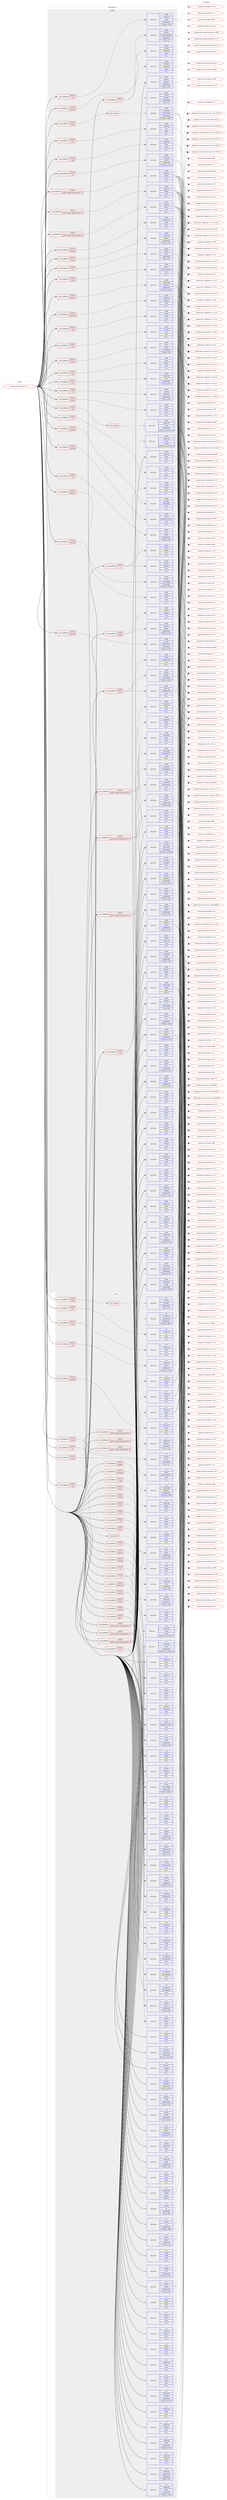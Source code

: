 digraph prolog {

# *************
# Graph options
# *************

newrank=true;
concentrate=true;
compound=true;
graph [rankdir=LR,fontname=Helvetica,fontsize=10,ranksep=1.5];#, ranksep=2.5, nodesep=0.2];
edge  [arrowhead=vee];
node  [fontname=Helvetica,fontsize=10];

# **********
# The ebuild
# **********

subgraph cluster_leftcol {
color=gray;
label=<<i>ebuild</i>>;
id [label="portage://media-tv/kodi-21.0-r2", color=red, width=4, href="../media-tv/kodi-21.0-r2.svg"];
}

# ****************
# The dependencies
# ****************

subgraph cluster_midcol {
color=gray;
label=<<i>dependencies</i>>;
subgraph cluster_compile {
fillcolor="#eeeeee";
style=filled;
label=<<i>compile</i>>;
subgraph cond86154 {
dependency340627 [label=<<TABLE BORDER="0" CELLBORDER="1" CELLSPACING="0" CELLPADDING="4"><TR><TD ROWSPAN="3" CELLPADDING="10">use_conditional</TD></TR><TR><TD>negative</TD></TR><TR><TD>gles</TD></TR></TABLE>>, shape=none, color=red];
subgraph pack251818 {
dependency340628 [label=<<TABLE BORDER="0" CELLBORDER="1" CELLSPACING="0" CELLPADDING="4" WIDTH="220"><TR><TD ROWSPAN="6" CELLPADDING="30">pack_dep</TD></TR><TR><TD WIDTH="110">install</TD></TR><TR><TD>media-libs</TD></TR><TR><TD>glu</TD></TR><TR><TD>none</TD></TR><TR><TD>[[],,,,]</TD></TR></TABLE>>, shape=none, color=blue];
}
dependency340627:e -> dependency340628:w [weight=20,style="dashed",arrowhead="vee"];
}
id:e -> dependency340627:w [weight=20,style="solid",arrowhead="vee"];
subgraph cond86155 {
dependency340629 [label=<<TABLE BORDER="0" CELLBORDER="1" CELLSPACING="0" CELLPADDING="4"><TR><TD ROWSPAN="3" CELLPADDING="10">use_conditional</TD></TR><TR><TD>positive</TD></TR><TR><TD>X</TD></TR></TABLE>>, shape=none, color=red];
subgraph pack251819 {
dependency340630 [label=<<TABLE BORDER="0" CELLBORDER="1" CELLSPACING="0" CELLPADDING="4" WIDTH="220"><TR><TD ROWSPAN="6" CELLPADDING="30">pack_dep</TD></TR><TR><TD WIDTH="110">install</TD></TR><TR><TD>x11-base</TD></TR><TR><TD>xorg-proto</TD></TR><TR><TD>none</TD></TR><TR><TD>[[],,,,]</TD></TR></TABLE>>, shape=none, color=blue];
}
dependency340629:e -> dependency340630:w [weight=20,style="dashed",arrowhead="vee"];
subgraph pack251820 {
dependency340631 [label=<<TABLE BORDER="0" CELLBORDER="1" CELLSPACING="0" CELLPADDING="4" WIDTH="220"><TR><TD ROWSPAN="6" CELLPADDING="30">pack_dep</TD></TR><TR><TD WIDTH="110">install</TD></TR><TR><TD>x11-libs</TD></TR><TR><TD>libXrender</TD></TR><TR><TD>none</TD></TR><TR><TD>[[],,,,]</TD></TR></TABLE>>, shape=none, color=blue];
}
dependency340629:e -> dependency340631:w [weight=20,style="dashed",arrowhead="vee"];
}
id:e -> dependency340629:w [weight=20,style="solid",arrowhead="vee"];
subgraph cond86156 {
dependency340632 [label=<<TABLE BORDER="0" CELLBORDER="1" CELLSPACING="0" CELLPADDING="4"><TR><TD ROWSPAN="3" CELLPADDING="10">use_conditional</TD></TR><TR><TD>positive</TD></TR><TR><TD>X</TD></TR></TABLE>>, shape=none, color=red];
subgraph pack251821 {
dependency340633 [label=<<TABLE BORDER="0" CELLBORDER="1" CELLSPACING="0" CELLPADDING="4" WIDTH="220"><TR><TD ROWSPAN="6" CELLPADDING="30">pack_dep</TD></TR><TR><TD WIDTH="110">install</TD></TR><TR><TD>x11-libs</TD></TR><TR><TD>libX11</TD></TR><TR><TD>none</TD></TR><TR><TD>[[],,,,]</TD></TR></TABLE>>, shape=none, color=blue];
}
dependency340632:e -> dependency340633:w [weight=20,style="dashed",arrowhead="vee"];
subgraph pack251822 {
dependency340634 [label=<<TABLE BORDER="0" CELLBORDER="1" CELLSPACING="0" CELLPADDING="4" WIDTH="220"><TR><TD ROWSPAN="6" CELLPADDING="30">pack_dep</TD></TR><TR><TD WIDTH="110">install</TD></TR><TR><TD>x11-libs</TD></TR><TR><TD>libXext</TD></TR><TR><TD>none</TD></TR><TR><TD>[[],,,,]</TD></TR></TABLE>>, shape=none, color=blue];
}
dependency340632:e -> dependency340634:w [weight=20,style="dashed",arrowhead="vee"];
subgraph pack251823 {
dependency340635 [label=<<TABLE BORDER="0" CELLBORDER="1" CELLSPACING="0" CELLPADDING="4" WIDTH="220"><TR><TD ROWSPAN="6" CELLPADDING="30">pack_dep</TD></TR><TR><TD WIDTH="110">install</TD></TR><TR><TD>x11-libs</TD></TR><TR><TD>libXrandr</TD></TR><TR><TD>none</TD></TR><TR><TD>[[],,,,]</TD></TR></TABLE>>, shape=none, color=blue];
}
dependency340632:e -> dependency340635:w [weight=20,style="dashed",arrowhead="vee"];
}
id:e -> dependency340632:w [weight=20,style="solid",arrowhead="vee"];
subgraph cond86157 {
dependency340636 [label=<<TABLE BORDER="0" CELLBORDER="1" CELLSPACING="0" CELLPADDING="4"><TR><TD ROWSPAN="3" CELLPADDING="10">use_conditional</TD></TR><TR><TD>positive</TD></TR><TR><TD>airplay</TD></TR></TABLE>>, shape=none, color=red];
subgraph pack251824 {
dependency340637 [label=<<TABLE BORDER="0" CELLBORDER="1" CELLSPACING="0" CELLPADDING="4" WIDTH="220"><TR><TD ROWSPAN="6" CELLPADDING="30">pack_dep</TD></TR><TR><TD WIDTH="110">install</TD></TR><TR><TD>app-pda</TD></TR><TR><TD>libplist</TD></TR><TR><TD>greaterequal</TD></TR><TR><TD>[[2,0,0],,,2.0.0]</TD></TR></TABLE>>, shape=none, color=blue];
}
dependency340636:e -> dependency340637:w [weight=20,style="dashed",arrowhead="vee"];
subgraph pack251825 {
dependency340638 [label=<<TABLE BORDER="0" CELLBORDER="1" CELLSPACING="0" CELLPADDING="4" WIDTH="220"><TR><TD ROWSPAN="6" CELLPADDING="30">pack_dep</TD></TR><TR><TD WIDTH="110">install</TD></TR><TR><TD>net-libs</TD></TR><TR><TD>shairplay</TD></TR><TR><TD>none</TD></TR><TR><TD>[[],,,,]</TD></TR></TABLE>>, shape=none, color=blue];
}
dependency340636:e -> dependency340638:w [weight=20,style="dashed",arrowhead="vee"];
}
id:e -> dependency340636:w [weight=20,style="solid",arrowhead="vee"];
subgraph cond86158 {
dependency340639 [label=<<TABLE BORDER="0" CELLBORDER="1" CELLSPACING="0" CELLPADDING="4"><TR><TD ROWSPAN="3" CELLPADDING="10">use_conditional</TD></TR><TR><TD>positive</TD></TR><TR><TD>alsa</TD></TR></TABLE>>, shape=none, color=red];
subgraph pack251826 {
dependency340640 [label=<<TABLE BORDER="0" CELLBORDER="1" CELLSPACING="0" CELLPADDING="4" WIDTH="220"><TR><TD ROWSPAN="6" CELLPADDING="30">pack_dep</TD></TR><TR><TD WIDTH="110">install</TD></TR><TR><TD>media-libs</TD></TR><TR><TD>alsa-lib</TD></TR><TR><TD>greaterequal</TD></TR><TR><TD>[[1,1,4,1],,,1.1.4.1]</TD></TR></TABLE>>, shape=none, color=blue];
}
dependency340639:e -> dependency340640:w [weight=20,style="dashed",arrowhead="vee"];
}
id:e -> dependency340639:w [weight=20,style="solid",arrowhead="vee"];
subgraph cond86159 {
dependency340641 [label=<<TABLE BORDER="0" CELLBORDER="1" CELLSPACING="0" CELLPADDING="4"><TR><TD ROWSPAN="3" CELLPADDING="10">use_conditional</TD></TR><TR><TD>positive</TD></TR><TR><TD>bluetooth</TD></TR></TABLE>>, shape=none, color=red];
subgraph pack251827 {
dependency340642 [label=<<TABLE BORDER="0" CELLBORDER="1" CELLSPACING="0" CELLPADDING="4" WIDTH="220"><TR><TD ROWSPAN="6" CELLPADDING="30">pack_dep</TD></TR><TR><TD WIDTH="110">install</TD></TR><TR><TD>net-wireless</TD></TR><TR><TD>bluez</TD></TR><TR><TD>none</TD></TR><TR><TD>[[],,,,]</TD></TR></TABLE>>, shape=none, color=blue];
}
dependency340641:e -> dependency340642:w [weight=20,style="dashed",arrowhead="vee"];
}
id:e -> dependency340641:w [weight=20,style="solid",arrowhead="vee"];
subgraph cond86160 {
dependency340643 [label=<<TABLE BORDER="0" CELLBORDER="1" CELLSPACING="0" CELLPADDING="4"><TR><TD ROWSPAN="3" CELLPADDING="10">use_conditional</TD></TR><TR><TD>positive</TD></TR><TR><TD>bluray</TD></TR></TABLE>>, shape=none, color=red];
subgraph pack251828 {
dependency340644 [label=<<TABLE BORDER="0" CELLBORDER="1" CELLSPACING="0" CELLPADDING="4" WIDTH="220"><TR><TD ROWSPAN="6" CELLPADDING="30">pack_dep</TD></TR><TR><TD WIDTH="110">install</TD></TR><TR><TD>media-libs</TD></TR><TR><TD>libbluray</TD></TR><TR><TD>greaterequal</TD></TR><TR><TD>[[1,1,2],,,1.1.2]</TD></TR></TABLE>>, shape=none, color=blue];
}
dependency340643:e -> dependency340644:w [weight=20,style="dashed",arrowhead="vee"];
}
id:e -> dependency340643:w [weight=20,style="solid",arrowhead="vee"];
subgraph cond86161 {
dependency340645 [label=<<TABLE BORDER="0" CELLBORDER="1" CELLSPACING="0" CELLPADDING="4"><TR><TD ROWSPAN="3" CELLPADDING="10">use_conditional</TD></TR><TR><TD>positive</TD></TR><TR><TD>caps</TD></TR></TABLE>>, shape=none, color=red];
subgraph pack251829 {
dependency340646 [label=<<TABLE BORDER="0" CELLBORDER="1" CELLSPACING="0" CELLPADDING="4" WIDTH="220"><TR><TD ROWSPAN="6" CELLPADDING="30">pack_dep</TD></TR><TR><TD WIDTH="110">install</TD></TR><TR><TD>sys-libs</TD></TR><TR><TD>libcap</TD></TR><TR><TD>none</TD></TR><TR><TD>[[],,,,]</TD></TR></TABLE>>, shape=none, color=blue];
}
dependency340645:e -> dependency340646:w [weight=20,style="dashed",arrowhead="vee"];
}
id:e -> dependency340645:w [weight=20,style="solid",arrowhead="vee"];
subgraph cond86162 {
dependency340647 [label=<<TABLE BORDER="0" CELLBORDER="1" CELLSPACING="0" CELLPADDING="4"><TR><TD ROWSPAN="3" CELLPADDING="10">use_conditional</TD></TR><TR><TD>positive</TD></TR><TR><TD>cec</TD></TR></TABLE>>, shape=none, color=red];
subgraph pack251830 {
dependency340648 [label=<<TABLE BORDER="0" CELLBORDER="1" CELLSPACING="0" CELLPADDING="4" WIDTH="220"><TR><TD ROWSPAN="6" CELLPADDING="30">pack_dep</TD></TR><TR><TD WIDTH="110">install</TD></TR><TR><TD>dev-libs</TD></TR><TR><TD>libcec</TD></TR><TR><TD>greaterequal</TD></TR><TR><TD>[[4,0],,,4.0]</TD></TR></TABLE>>, shape=none, color=blue];
}
dependency340647:e -> dependency340648:w [weight=20,style="dashed",arrowhead="vee"];
}
id:e -> dependency340647:w [weight=20,style="solid",arrowhead="vee"];
subgraph cond86163 {
dependency340649 [label=<<TABLE BORDER="0" CELLBORDER="1" CELLSPACING="0" CELLPADDING="4"><TR><TD ROWSPAN="3" CELLPADDING="10">use_conditional</TD></TR><TR><TD>positive</TD></TR><TR><TD>dbus</TD></TR></TABLE>>, shape=none, color=red];
subgraph pack251831 {
dependency340650 [label=<<TABLE BORDER="0" CELLBORDER="1" CELLSPACING="0" CELLPADDING="4" WIDTH="220"><TR><TD ROWSPAN="6" CELLPADDING="30">pack_dep</TD></TR><TR><TD WIDTH="110">install</TD></TR><TR><TD>sys-apps</TD></TR><TR><TD>dbus</TD></TR><TR><TD>none</TD></TR><TR><TD>[[],,,,]</TD></TR></TABLE>>, shape=none, color=blue];
}
dependency340649:e -> dependency340650:w [weight=20,style="dashed",arrowhead="vee"];
}
id:e -> dependency340649:w [weight=20,style="solid",arrowhead="vee"];
subgraph cond86164 {
dependency340651 [label=<<TABLE BORDER="0" CELLBORDER="1" CELLSPACING="0" CELLPADDING="4"><TR><TD ROWSPAN="3" CELLPADDING="10">use_conditional</TD></TR><TR><TD>positive</TD></TR><TR><TD>gbm</TD></TR></TABLE>>, shape=none, color=red];
subgraph pack251832 {
dependency340652 [label=<<TABLE BORDER="0" CELLBORDER="1" CELLSPACING="0" CELLPADDING="4" WIDTH="220"><TR><TD ROWSPAN="6" CELLPADDING="30">pack_dep</TD></TR><TR><TD WIDTH="110">install</TD></TR><TR><TD>dev-libs</TD></TR><TR><TD>libinput</TD></TR><TR><TD>greaterequal</TD></TR><TR><TD>[[1,10,5],,,1.10.5]</TD></TR></TABLE>>, shape=none, color=blue];
}
dependency340651:e -> dependency340652:w [weight=20,style="dashed",arrowhead="vee"];
subgraph pack251833 {
dependency340653 [label=<<TABLE BORDER="0" CELLBORDER="1" CELLSPACING="0" CELLPADDING="4" WIDTH="220"><TR><TD ROWSPAN="6" CELLPADDING="30">pack_dep</TD></TR><TR><TD WIDTH="110">install</TD></TR><TR><TD>media-libs</TD></TR><TR><TD>libdisplay-info</TD></TR><TR><TD>none</TD></TR><TR><TD>[[],,,,]</TD></TR></TABLE>>, shape=none, color=blue];
}
dependency340651:e -> dependency340653:w [weight=20,style="dashed",arrowhead="vee"];
subgraph pack251834 {
dependency340654 [label=<<TABLE BORDER="0" CELLBORDER="1" CELLSPACING="0" CELLPADDING="4" WIDTH="220"><TR><TD ROWSPAN="6" CELLPADDING="30">pack_dep</TD></TR><TR><TD WIDTH="110">install</TD></TR><TR><TD>x11-libs</TD></TR><TR><TD>libxkbcommon</TD></TR><TR><TD>none</TD></TR><TR><TD>[[],,,,]</TD></TR></TABLE>>, shape=none, color=blue];
}
dependency340651:e -> dependency340654:w [weight=20,style="dashed",arrowhead="vee"];
}
id:e -> dependency340651:w [weight=20,style="solid",arrowhead="vee"];
subgraph cond86165 {
dependency340655 [label=<<TABLE BORDER="0" CELLBORDER="1" CELLSPACING="0" CELLPADDING="4"><TR><TD ROWSPAN="3" CELLPADDING="10">use_conditional</TD></TR><TR><TD>positive</TD></TR><TR><TD>gles</TD></TR></TABLE>>, shape=none, color=red];
subgraph any2483 {
dependency340656 [label=<<TABLE BORDER="0" CELLBORDER="1" CELLSPACING="0" CELLPADDING="4"><TR><TD CELLPADDING="10">any_of_group</TD></TR></TABLE>>, shape=none, color=red];subgraph pack251835 {
dependency340657 [label=<<TABLE BORDER="0" CELLBORDER="1" CELLSPACING="0" CELLPADDING="4" WIDTH="220"><TR><TD ROWSPAN="6" CELLPADDING="30">pack_dep</TD></TR><TR><TD WIDTH="110">install</TD></TR><TR><TD>media-libs</TD></TR><TR><TD>mesa</TD></TR><TR><TD>greaterequal</TD></TR><TR><TD>[[24,1,0],,_rc1,24.1.0_rc1]</TD></TR></TABLE>>, shape=none, color=blue];
}
dependency340656:e -> dependency340657:w [weight=20,style="dotted",arrowhead="oinv"];
subgraph pack251836 {
dependency340658 [label=<<TABLE BORDER="0" CELLBORDER="1" CELLSPACING="0" CELLPADDING="4" WIDTH="220"><TR><TD ROWSPAN="6" CELLPADDING="30">pack_dep</TD></TR><TR><TD WIDTH="110">install</TD></TR><TR><TD>media-libs</TD></TR><TR><TD>mesa</TD></TR><TR><TD>smaller</TD></TR><TR><TD>[[24,1,0],,_rc1,24.1.0_rc1]</TD></TR></TABLE>>, shape=none, color=blue];
}
dependency340656:e -> dependency340658:w [weight=20,style="dotted",arrowhead="oinv"];
}
dependency340655:e -> dependency340656:w [weight=20,style="dashed",arrowhead="vee"];
}
id:e -> dependency340655:w [weight=20,style="solid",arrowhead="vee"];
subgraph cond86166 {
dependency340659 [label=<<TABLE BORDER="0" CELLBORDER="1" CELLSPACING="0" CELLPADDING="4"><TR><TD ROWSPAN="3" CELLPADDING="10">use_conditional</TD></TR><TR><TD>positive</TD></TR><TR><TD>lcms</TD></TR></TABLE>>, shape=none, color=red];
subgraph pack251837 {
dependency340660 [label=<<TABLE BORDER="0" CELLBORDER="1" CELLSPACING="0" CELLPADDING="4" WIDTH="220"><TR><TD ROWSPAN="6" CELLPADDING="30">pack_dep</TD></TR><TR><TD WIDTH="110">install</TD></TR><TR><TD>media-libs</TD></TR><TR><TD>lcms</TD></TR><TR><TD>greaterequal</TD></TR><TR><TD>[[2,10],,,2.10]</TD></TR></TABLE>>, shape=none, color=blue];
}
dependency340659:e -> dependency340660:w [weight=20,style="dashed",arrowhead="vee"];
}
id:e -> dependency340659:w [weight=20,style="solid",arrowhead="vee"];
subgraph cond86167 {
dependency340661 [label=<<TABLE BORDER="0" CELLBORDER="1" CELLSPACING="0" CELLPADDING="4"><TR><TD ROWSPAN="3" CELLPADDING="10">use_conditional</TD></TR><TR><TD>positive</TD></TR><TR><TD>libusb</TD></TR></TABLE>>, shape=none, color=red];
subgraph pack251838 {
dependency340662 [label=<<TABLE BORDER="0" CELLBORDER="1" CELLSPACING="0" CELLPADDING="4" WIDTH="220"><TR><TD ROWSPAN="6" CELLPADDING="30">pack_dep</TD></TR><TR><TD WIDTH="110">install</TD></TR><TR><TD>virtual</TD></TR><TR><TD>libusb</TD></TR><TR><TD>none</TD></TR><TR><TD>[[],,,,]</TD></TR></TABLE>>, shape=none, color=blue];
}
dependency340661:e -> dependency340662:w [weight=20,style="dashed",arrowhead="vee"];
}
id:e -> dependency340661:w [weight=20,style="solid",arrowhead="vee"];
subgraph cond86168 {
dependency340663 [label=<<TABLE BORDER="0" CELLBORDER="1" CELLSPACING="0" CELLPADDING="4"><TR><TD ROWSPAN="3" CELLPADDING="10">use_conditional</TD></TR><TR><TD>positive</TD></TR><TR><TD>lirc</TD></TR></TABLE>>, shape=none, color=red];
subgraph pack251839 {
dependency340664 [label=<<TABLE BORDER="0" CELLBORDER="1" CELLSPACING="0" CELLPADDING="4" WIDTH="220"><TR><TD ROWSPAN="6" CELLPADDING="30">pack_dep</TD></TR><TR><TD WIDTH="110">install</TD></TR><TR><TD>app-misc</TD></TR><TR><TD>lirc</TD></TR><TR><TD>none</TD></TR><TR><TD>[[],,,,]</TD></TR></TABLE>>, shape=none, color=blue];
}
dependency340663:e -> dependency340664:w [weight=20,style="dashed",arrowhead="vee"];
}
id:e -> dependency340663:w [weight=20,style="solid",arrowhead="vee"];
subgraph cond86169 {
dependency340665 [label=<<TABLE BORDER="0" CELLBORDER="1" CELLSPACING="0" CELLPADDING="4"><TR><TD ROWSPAN="3" CELLPADDING="10">use_conditional</TD></TR><TR><TD>positive</TD></TR><TR><TD>mariadb</TD></TR></TABLE>>, shape=none, color=red];
subgraph pack251840 {
dependency340666 [label=<<TABLE BORDER="0" CELLBORDER="1" CELLSPACING="0" CELLPADDING="4" WIDTH="220"><TR><TD ROWSPAN="6" CELLPADDING="30">pack_dep</TD></TR><TR><TD WIDTH="110">install</TD></TR><TR><TD>dev-db</TD></TR><TR><TD>mariadb-connector-c</TD></TR><TR><TD>none</TD></TR><TR><TD>[[],,,,]</TD></TR></TABLE>>, shape=none, color=blue];
}
dependency340665:e -> dependency340666:w [weight=20,style="dashed",arrowhead="vee"];
}
id:e -> dependency340665:w [weight=20,style="solid",arrowhead="vee"];
subgraph cond86170 {
dependency340667 [label=<<TABLE BORDER="0" CELLBORDER="1" CELLSPACING="0" CELLPADDING="4"><TR><TD ROWSPAN="3" CELLPADDING="10">use_conditional</TD></TR><TR><TD>positive</TD></TR><TR><TD>mysql</TD></TR></TABLE>>, shape=none, color=red];
subgraph pack251841 {
dependency340668 [label=<<TABLE BORDER="0" CELLBORDER="1" CELLSPACING="0" CELLPADDING="4" WIDTH="220"><TR><TD ROWSPAN="6" CELLPADDING="30">pack_dep</TD></TR><TR><TD WIDTH="110">install</TD></TR><TR><TD>dev-db</TD></TR><TR><TD>mysql-connector-c</TD></TR><TR><TD>none</TD></TR><TR><TD>[[],,,,]</TD></TR></TABLE>>, shape=none, color=blue];
}
dependency340667:e -> dependency340668:w [weight=20,style="dashed",arrowhead="vee"];
}
id:e -> dependency340667:w [weight=20,style="solid",arrowhead="vee"];
subgraph cond86171 {
dependency340669 [label=<<TABLE BORDER="0" CELLBORDER="1" CELLSPACING="0" CELLPADDING="4"><TR><TD ROWSPAN="3" CELLPADDING="10">use_conditional</TD></TR><TR><TD>positive</TD></TR><TR><TD>nfs</TD></TR></TABLE>>, shape=none, color=red];
subgraph pack251842 {
dependency340670 [label=<<TABLE BORDER="0" CELLBORDER="1" CELLSPACING="0" CELLPADDING="4" WIDTH="220"><TR><TD ROWSPAN="6" CELLPADDING="30">pack_dep</TD></TR><TR><TD WIDTH="110">install</TD></TR><TR><TD>net-fs</TD></TR><TR><TD>libnfs</TD></TR><TR><TD>greaterequal</TD></TR><TR><TD>[[2,0,0],,,2.0.0]</TD></TR></TABLE>>, shape=none, color=blue];
}
dependency340669:e -> dependency340670:w [weight=20,style="dashed",arrowhead="vee"];
}
id:e -> dependency340669:w [weight=20,style="solid",arrowhead="vee"];
subgraph cond86172 {
dependency340671 [label=<<TABLE BORDER="0" CELLBORDER="1" CELLSPACING="0" CELLPADDING="4"><TR><TD ROWSPAN="3" CELLPADDING="10">use_conditional</TD></TR><TR><TD>positive</TD></TR><TR><TD>pipewire</TD></TR></TABLE>>, shape=none, color=red];
subgraph pack251843 {
dependency340672 [label=<<TABLE BORDER="0" CELLBORDER="1" CELLSPACING="0" CELLPADDING="4" WIDTH="220"><TR><TD ROWSPAN="6" CELLPADDING="30">pack_dep</TD></TR><TR><TD WIDTH="110">install</TD></TR><TR><TD>media-video</TD></TR><TR><TD>pipewire</TD></TR><TR><TD>greaterequal</TD></TR><TR><TD>[[0,3,50],,,0.3.50]</TD></TR></TABLE>>, shape=none, color=blue];
}
dependency340671:e -> dependency340672:w [weight=20,style="dashed",arrowhead="vee"];
}
id:e -> dependency340671:w [weight=20,style="solid",arrowhead="vee"];
subgraph cond86173 {
dependency340673 [label=<<TABLE BORDER="0" CELLBORDER="1" CELLSPACING="0" CELLPADDING="4"><TR><TD ROWSPAN="3" CELLPADDING="10">use_conditional</TD></TR><TR><TD>positive</TD></TR><TR><TD>pulseaudio</TD></TR></TABLE>>, shape=none, color=red];
subgraph pack251844 {
dependency340674 [label=<<TABLE BORDER="0" CELLBORDER="1" CELLSPACING="0" CELLPADDING="4" WIDTH="220"><TR><TD ROWSPAN="6" CELLPADDING="30">pack_dep</TD></TR><TR><TD WIDTH="110">install</TD></TR><TR><TD>media-libs</TD></TR><TR><TD>libpulse</TD></TR><TR><TD>none</TD></TR><TR><TD>[[],,,,]</TD></TR></TABLE>>, shape=none, color=blue];
}
dependency340673:e -> dependency340674:w [weight=20,style="dashed",arrowhead="vee"];
}
id:e -> dependency340673:w [weight=20,style="solid",arrowhead="vee"];
subgraph cond86174 {
dependency340675 [label=<<TABLE BORDER="0" CELLBORDER="1" CELLSPACING="0" CELLPADDING="4"><TR><TD ROWSPAN="3" CELLPADDING="10">use_conditional</TD></TR><TR><TD>positive</TD></TR><TR><TD>python_single_target_python3_10</TD></TR></TABLE>>, shape=none, color=red];
subgraph pack251845 {
dependency340676 [label=<<TABLE BORDER="0" CELLBORDER="1" CELLSPACING="0" CELLPADDING="4" WIDTH="220"><TR><TD ROWSPAN="6" CELLPADDING="30">pack_dep</TD></TR><TR><TD WIDTH="110">install</TD></TR><TR><TD>dev-lang</TD></TR><TR><TD>python</TD></TR><TR><TD>none</TD></TR><TR><TD>[[],,,,]</TD></TR></TABLE>>, shape=none, color=blue];
}
dependency340675:e -> dependency340676:w [weight=20,style="dashed",arrowhead="vee"];
}
id:e -> dependency340675:w [weight=20,style="solid",arrowhead="vee"];
subgraph cond86175 {
dependency340677 [label=<<TABLE BORDER="0" CELLBORDER="1" CELLSPACING="0" CELLPADDING="4"><TR><TD ROWSPAN="3" CELLPADDING="10">use_conditional</TD></TR><TR><TD>positive</TD></TR><TR><TD>python_single_target_python3_10</TD></TR></TABLE>>, shape=none, color=red];
subgraph pack251846 {
dependency340678 [label=<<TABLE BORDER="0" CELLBORDER="1" CELLSPACING="0" CELLPADDING="4" WIDTH="220"><TR><TD ROWSPAN="6" CELLPADDING="30">pack_dep</TD></TR><TR><TD WIDTH="110">install</TD></TR><TR><TD>dev-python</TD></TR><TR><TD>pillow</TD></TR><TR><TD>none</TD></TR><TR><TD>[[],,,,]</TD></TR></TABLE>>, shape=none, color=blue];
}
dependency340677:e -> dependency340678:w [weight=20,style="dashed",arrowhead="vee"];
subgraph pack251847 {
dependency340679 [label=<<TABLE BORDER="0" CELLBORDER="1" CELLSPACING="0" CELLPADDING="4" WIDTH="220"><TR><TD ROWSPAN="6" CELLPADDING="30">pack_dep</TD></TR><TR><TD WIDTH="110">install</TD></TR><TR><TD>dev-python</TD></TR><TR><TD>pycryptodome</TD></TR><TR><TD>none</TD></TR><TR><TD>[[],,,,]</TD></TR></TABLE>>, shape=none, color=blue];
}
dependency340677:e -> dependency340679:w [weight=20,style="dashed",arrowhead="vee"];
}
id:e -> dependency340677:w [weight=20,style="solid",arrowhead="vee"];
subgraph cond86176 {
dependency340680 [label=<<TABLE BORDER="0" CELLBORDER="1" CELLSPACING="0" CELLPADDING="4"><TR><TD ROWSPAN="3" CELLPADDING="10">use_conditional</TD></TR><TR><TD>positive</TD></TR><TR><TD>python_single_target_python3_11</TD></TR></TABLE>>, shape=none, color=red];
subgraph pack251848 {
dependency340681 [label=<<TABLE BORDER="0" CELLBORDER="1" CELLSPACING="0" CELLPADDING="4" WIDTH="220"><TR><TD ROWSPAN="6" CELLPADDING="30">pack_dep</TD></TR><TR><TD WIDTH="110">install</TD></TR><TR><TD>dev-lang</TD></TR><TR><TD>python</TD></TR><TR><TD>none</TD></TR><TR><TD>[[],,,,]</TD></TR></TABLE>>, shape=none, color=blue];
}
dependency340680:e -> dependency340681:w [weight=20,style="dashed",arrowhead="vee"];
}
id:e -> dependency340680:w [weight=20,style="solid",arrowhead="vee"];
subgraph cond86177 {
dependency340682 [label=<<TABLE BORDER="0" CELLBORDER="1" CELLSPACING="0" CELLPADDING="4"><TR><TD ROWSPAN="3" CELLPADDING="10">use_conditional</TD></TR><TR><TD>positive</TD></TR><TR><TD>python_single_target_python3_11</TD></TR></TABLE>>, shape=none, color=red];
subgraph pack251849 {
dependency340683 [label=<<TABLE BORDER="0" CELLBORDER="1" CELLSPACING="0" CELLPADDING="4" WIDTH="220"><TR><TD ROWSPAN="6" CELLPADDING="30">pack_dep</TD></TR><TR><TD WIDTH="110">install</TD></TR><TR><TD>dev-python</TD></TR><TR><TD>pillow</TD></TR><TR><TD>none</TD></TR><TR><TD>[[],,,,]</TD></TR></TABLE>>, shape=none, color=blue];
}
dependency340682:e -> dependency340683:w [weight=20,style="dashed",arrowhead="vee"];
subgraph pack251850 {
dependency340684 [label=<<TABLE BORDER="0" CELLBORDER="1" CELLSPACING="0" CELLPADDING="4" WIDTH="220"><TR><TD ROWSPAN="6" CELLPADDING="30">pack_dep</TD></TR><TR><TD WIDTH="110">install</TD></TR><TR><TD>dev-python</TD></TR><TR><TD>pycryptodome</TD></TR><TR><TD>none</TD></TR><TR><TD>[[],,,,]</TD></TR></TABLE>>, shape=none, color=blue];
}
dependency340682:e -> dependency340684:w [weight=20,style="dashed",arrowhead="vee"];
}
id:e -> dependency340682:w [weight=20,style="solid",arrowhead="vee"];
subgraph cond86178 {
dependency340685 [label=<<TABLE BORDER="0" CELLBORDER="1" CELLSPACING="0" CELLPADDING="4"><TR><TD ROWSPAN="3" CELLPADDING="10">use_conditional</TD></TR><TR><TD>positive</TD></TR><TR><TD>python_single_target_python3_12</TD></TR></TABLE>>, shape=none, color=red];
subgraph pack251851 {
dependency340686 [label=<<TABLE BORDER="0" CELLBORDER="1" CELLSPACING="0" CELLPADDING="4" WIDTH="220"><TR><TD ROWSPAN="6" CELLPADDING="30">pack_dep</TD></TR><TR><TD WIDTH="110">install</TD></TR><TR><TD>dev-lang</TD></TR><TR><TD>python</TD></TR><TR><TD>none</TD></TR><TR><TD>[[],,,,]</TD></TR></TABLE>>, shape=none, color=blue];
}
dependency340685:e -> dependency340686:w [weight=20,style="dashed",arrowhead="vee"];
}
id:e -> dependency340685:w [weight=20,style="solid",arrowhead="vee"];
subgraph cond86179 {
dependency340687 [label=<<TABLE BORDER="0" CELLBORDER="1" CELLSPACING="0" CELLPADDING="4"><TR><TD ROWSPAN="3" CELLPADDING="10">use_conditional</TD></TR><TR><TD>positive</TD></TR><TR><TD>python_single_target_python3_12</TD></TR></TABLE>>, shape=none, color=red];
subgraph pack251852 {
dependency340688 [label=<<TABLE BORDER="0" CELLBORDER="1" CELLSPACING="0" CELLPADDING="4" WIDTH="220"><TR><TD ROWSPAN="6" CELLPADDING="30">pack_dep</TD></TR><TR><TD WIDTH="110">install</TD></TR><TR><TD>dev-python</TD></TR><TR><TD>pillow</TD></TR><TR><TD>none</TD></TR><TR><TD>[[],,,,]</TD></TR></TABLE>>, shape=none, color=blue];
}
dependency340687:e -> dependency340688:w [weight=20,style="dashed",arrowhead="vee"];
subgraph pack251853 {
dependency340689 [label=<<TABLE BORDER="0" CELLBORDER="1" CELLSPACING="0" CELLPADDING="4" WIDTH="220"><TR><TD ROWSPAN="6" CELLPADDING="30">pack_dep</TD></TR><TR><TD WIDTH="110">install</TD></TR><TR><TD>dev-python</TD></TR><TR><TD>pycryptodome</TD></TR><TR><TD>none</TD></TR><TR><TD>[[],,,,]</TD></TR></TABLE>>, shape=none, color=blue];
}
dependency340687:e -> dependency340689:w [weight=20,style="dashed",arrowhead="vee"];
}
id:e -> dependency340687:w [weight=20,style="solid",arrowhead="vee"];
subgraph cond86180 {
dependency340690 [label=<<TABLE BORDER="0" CELLBORDER="1" CELLSPACING="0" CELLPADDING="4"><TR><TD ROWSPAN="3" CELLPADDING="10">use_conditional</TD></TR><TR><TD>positive</TD></TR><TR><TD>samba</TD></TR></TABLE>>, shape=none, color=red];
subgraph pack251854 {
dependency340691 [label=<<TABLE BORDER="0" CELLBORDER="1" CELLSPACING="0" CELLPADDING="4" WIDTH="220"><TR><TD ROWSPAN="6" CELLPADDING="30">pack_dep</TD></TR><TR><TD WIDTH="110">install</TD></TR><TR><TD>net-fs</TD></TR><TR><TD>samba</TD></TR><TR><TD>greaterequal</TD></TR><TR><TD>[[3,4,6],,,3.4.6]</TD></TR></TABLE>>, shape=none, color=blue];
}
dependency340690:e -> dependency340691:w [weight=20,style="dashed",arrowhead="vee"];
}
id:e -> dependency340690:w [weight=20,style="solid",arrowhead="vee"];
subgraph cond86181 {
dependency340692 [label=<<TABLE BORDER="0" CELLBORDER="1" CELLSPACING="0" CELLPADDING="4"><TR><TD ROWSPAN="3" CELLPADDING="10">use_conditional</TD></TR><TR><TD>positive</TD></TR><TR><TD>test</TD></TR></TABLE>>, shape=none, color=red];
subgraph pack251855 {
dependency340693 [label=<<TABLE BORDER="0" CELLBORDER="1" CELLSPACING="0" CELLPADDING="4" WIDTH="220"><TR><TD ROWSPAN="6" CELLPADDING="30">pack_dep</TD></TR><TR><TD WIDTH="110">install</TD></TR><TR><TD>dev-cpp</TD></TR><TR><TD>gtest</TD></TR><TR><TD>greaterequal</TD></TR><TR><TD>[[1,10,0],,,1.10.0]</TD></TR></TABLE>>, shape=none, color=blue];
}
dependency340692:e -> dependency340693:w [weight=20,style="dashed",arrowhead="vee"];
}
id:e -> dependency340692:w [weight=20,style="solid",arrowhead="vee"];
subgraph cond86182 {
dependency340694 [label=<<TABLE BORDER="0" CELLBORDER="1" CELLSPACING="0" CELLPADDING="4"><TR><TD ROWSPAN="3" CELLPADDING="10">use_conditional</TD></TR><TR><TD>positive</TD></TR><TR><TD>udev</TD></TR></TABLE>>, shape=none, color=red];
subgraph pack251856 {
dependency340695 [label=<<TABLE BORDER="0" CELLBORDER="1" CELLSPACING="0" CELLPADDING="4" WIDTH="220"><TR><TD ROWSPAN="6" CELLPADDING="30">pack_dep</TD></TR><TR><TD WIDTH="110">install</TD></TR><TR><TD>virtual</TD></TR><TR><TD>libudev</TD></TR><TR><TD>none</TD></TR><TR><TD>[[],,,,]</TD></TR></TABLE>>, shape=none, color=blue];
}
dependency340694:e -> dependency340695:w [weight=20,style="dashed",arrowhead="vee"];
}
id:e -> dependency340694:w [weight=20,style="solid",arrowhead="vee"];
subgraph cond86183 {
dependency340696 [label=<<TABLE BORDER="0" CELLBORDER="1" CELLSPACING="0" CELLPADDING="4"><TR><TD ROWSPAN="3" CELLPADDING="10">use_conditional</TD></TR><TR><TD>positive</TD></TR><TR><TD>udf</TD></TR></TABLE>>, shape=none, color=red];
subgraph pack251857 {
dependency340697 [label=<<TABLE BORDER="0" CELLBORDER="1" CELLSPACING="0" CELLPADDING="4" WIDTH="220"><TR><TD ROWSPAN="6" CELLPADDING="30">pack_dep</TD></TR><TR><TD WIDTH="110">install</TD></TR><TR><TD>dev-libs</TD></TR><TR><TD>libudfread</TD></TR><TR><TD>greaterequal</TD></TR><TR><TD>[[1,0,0],,,1.0.0]</TD></TR></TABLE>>, shape=none, color=blue];
}
dependency340696:e -> dependency340697:w [weight=20,style="dashed",arrowhead="vee"];
}
id:e -> dependency340696:w [weight=20,style="solid",arrowhead="vee"];
subgraph cond86184 {
dependency340698 [label=<<TABLE BORDER="0" CELLBORDER="1" CELLSPACING="0" CELLPADDING="4"><TR><TD ROWSPAN="3" CELLPADDING="10">use_conditional</TD></TR><TR><TD>positive</TD></TR><TR><TD>vaapi</TD></TR></TABLE>>, shape=none, color=red];
subgraph pack251858 {
dependency340699 [label=<<TABLE BORDER="0" CELLBORDER="1" CELLSPACING="0" CELLPADDING="4" WIDTH="220"><TR><TD ROWSPAN="6" CELLPADDING="30">pack_dep</TD></TR><TR><TD WIDTH="110">install</TD></TR><TR><TD>media-libs</TD></TR><TR><TD>libva</TD></TR><TR><TD>none</TD></TR><TR><TD>[[],,,,]</TD></TR></TABLE>>, shape=none, color=blue];
}
dependency340698:e -> dependency340699:w [weight=20,style="dashed",arrowhead="vee"];
}
id:e -> dependency340698:w [weight=20,style="solid",arrowhead="vee"];
subgraph cond86185 {
dependency340700 [label=<<TABLE BORDER="0" CELLBORDER="1" CELLSPACING="0" CELLPADDING="4"><TR><TD ROWSPAN="3" CELLPADDING="10">use_conditional</TD></TR><TR><TD>positive</TD></TR><TR><TD>vdpau</TD></TR></TABLE>>, shape=none, color=red];
subgraph any2484 {
dependency340701 [label=<<TABLE BORDER="0" CELLBORDER="1" CELLSPACING="0" CELLPADDING="4"><TR><TD CELLPADDING="10">any_of_group</TD></TR></TABLE>>, shape=none, color=red];subgraph pack251859 {
dependency340702 [label=<<TABLE BORDER="0" CELLBORDER="1" CELLSPACING="0" CELLPADDING="4" WIDTH="220"><TR><TD ROWSPAN="6" CELLPADDING="30">pack_dep</TD></TR><TR><TD WIDTH="110">install</TD></TR><TR><TD>x11-libs</TD></TR><TR><TD>libvdpau</TD></TR><TR><TD>greaterequal</TD></TR><TR><TD>[[1,1],,,1.1]</TD></TR></TABLE>>, shape=none, color=blue];
}
dependency340701:e -> dependency340702:w [weight=20,style="dotted",arrowhead="oinv"];
subgraph pack251860 {
dependency340703 [label=<<TABLE BORDER="0" CELLBORDER="1" CELLSPACING="0" CELLPADDING="4" WIDTH="220"><TR><TD ROWSPAN="6" CELLPADDING="30">pack_dep</TD></TR><TR><TD WIDTH="110">install</TD></TR><TR><TD>x11-drivers</TD></TR><TR><TD>nvidia-drivers</TD></TR><TR><TD>greaterequal</TD></TR><TR><TD>[[180,51],,,180.51]</TD></TR></TABLE>>, shape=none, color=blue];
}
dependency340701:e -> dependency340703:w [weight=20,style="dotted",arrowhead="oinv"];
}
dependency340700:e -> dependency340701:w [weight=20,style="dashed",arrowhead="vee"];
}
id:e -> dependency340700:w [weight=20,style="solid",arrowhead="vee"];
subgraph cond86186 {
dependency340704 [label=<<TABLE BORDER="0" CELLBORDER="1" CELLSPACING="0" CELLPADDING="4"><TR><TD ROWSPAN="3" CELLPADDING="10">use_conditional</TD></TR><TR><TD>positive</TD></TR><TR><TD>wayland</TD></TR></TABLE>>, shape=none, color=red];
subgraph pack251861 {
dependency340705 [label=<<TABLE BORDER="0" CELLBORDER="1" CELLSPACING="0" CELLPADDING="4" WIDTH="220"><TR><TD ROWSPAN="6" CELLPADDING="30">pack_dep</TD></TR><TR><TD WIDTH="110">install</TD></TR><TR><TD>dev-cpp</TD></TR><TR><TD>waylandpp</TD></TR><TR><TD>none</TD></TR><TR><TD>[[],,,,]</TD></TR></TABLE>>, shape=none, color=blue];
}
dependency340704:e -> dependency340705:w [weight=20,style="dashed",arrowhead="vee"];
}
id:e -> dependency340704:w [weight=20,style="solid",arrowhead="vee"];
subgraph cond86187 {
dependency340706 [label=<<TABLE BORDER="0" CELLBORDER="1" CELLSPACING="0" CELLPADDING="4"><TR><TD ROWSPAN="3" CELLPADDING="10">use_conditional</TD></TR><TR><TD>positive</TD></TR><TR><TD>wayland</TD></TR></TABLE>>, shape=none, color=red];
subgraph pack251862 {
dependency340707 [label=<<TABLE BORDER="0" CELLBORDER="1" CELLSPACING="0" CELLPADDING="4" WIDTH="220"><TR><TD ROWSPAN="6" CELLPADDING="30">pack_dep</TD></TR><TR><TD WIDTH="110">install</TD></TR><TR><TD>dev-libs</TD></TR><TR><TD>wayland-protocols</TD></TR><TR><TD>greaterequal</TD></TR><TR><TD>[[1,7],,,1.7]</TD></TR></TABLE>>, shape=none, color=blue];
}
dependency340706:e -> dependency340707:w [weight=20,style="dashed",arrowhead="vee"];
}
id:e -> dependency340706:w [weight=20,style="solid",arrowhead="vee"];
subgraph cond86188 {
dependency340708 [label=<<TABLE BORDER="0" CELLBORDER="1" CELLSPACING="0" CELLPADDING="4"><TR><TD ROWSPAN="3" CELLPADDING="10">use_conditional</TD></TR><TR><TD>positive</TD></TR><TR><TD>wayland</TD></TR></TABLE>>, shape=none, color=red];
subgraph pack251863 {
dependency340709 [label=<<TABLE BORDER="0" CELLBORDER="1" CELLSPACING="0" CELLPADDING="4" WIDTH="220"><TR><TD ROWSPAN="6" CELLPADDING="30">pack_dep</TD></TR><TR><TD WIDTH="110">install</TD></TR><TR><TD>x11-libs</TD></TR><TR><TD>libxkbcommon</TD></TR><TR><TD>greaterequal</TD></TR><TR><TD>[[0,4,1],,,0.4.1]</TD></TR></TABLE>>, shape=none, color=blue];
}
dependency340708:e -> dependency340709:w [weight=20,style="dashed",arrowhead="vee"];
}
id:e -> dependency340708:w [weight=20,style="solid",arrowhead="vee"];
subgraph cond86189 {
dependency340710 [label=<<TABLE BORDER="0" CELLBORDER="1" CELLSPACING="0" CELLPADDING="4"><TR><TD ROWSPAN="3" CELLPADDING="10">use_conditional</TD></TR><TR><TD>positive</TD></TR><TR><TD>webserver</TD></TR></TABLE>>, shape=none, color=red];
subgraph pack251864 {
dependency340711 [label=<<TABLE BORDER="0" CELLBORDER="1" CELLSPACING="0" CELLPADDING="4" WIDTH="220"><TR><TD ROWSPAN="6" CELLPADDING="30">pack_dep</TD></TR><TR><TD WIDTH="110">install</TD></TR><TR><TD>net-libs</TD></TR><TR><TD>libmicrohttpd</TD></TR><TR><TD>greaterequal</TD></TR><TR><TD>[[0,9,77],,,0.9.77]</TD></TR></TABLE>>, shape=none, color=blue];
}
dependency340710:e -> dependency340711:w [weight=20,style="dashed",arrowhead="vee"];
}
id:e -> dependency340710:w [weight=20,style="solid",arrowhead="vee"];
subgraph cond86190 {
dependency340712 [label=<<TABLE BORDER="0" CELLBORDER="1" CELLSPACING="0" CELLPADDING="4"><TR><TD ROWSPAN="3" CELLPADDING="10">use_conditional</TD></TR><TR><TD>positive</TD></TR><TR><TD>xslt</TD></TR></TABLE>>, shape=none, color=red];
subgraph pack251865 {
dependency340713 [label=<<TABLE BORDER="0" CELLBORDER="1" CELLSPACING="0" CELLPADDING="4" WIDTH="220"><TR><TD ROWSPAN="6" CELLPADDING="30">pack_dep</TD></TR><TR><TD WIDTH="110">install</TD></TR><TR><TD>dev-libs</TD></TR><TR><TD>libxslt</TD></TR><TR><TD>none</TD></TR><TR><TD>[[],,,,]</TD></TR></TABLE>>, shape=none, color=blue];
}
dependency340712:e -> dependency340713:w [weight=20,style="dashed",arrowhead="vee"];
subgraph pack251866 {
dependency340714 [label=<<TABLE BORDER="0" CELLBORDER="1" CELLSPACING="0" CELLPADDING="4" WIDTH="220"><TR><TD ROWSPAN="6" CELLPADDING="30">pack_dep</TD></TR><TR><TD WIDTH="110">install</TD></TR><TR><TD>dev-libs</TD></TR><TR><TD>libxml2</TD></TR><TR><TD>greaterequal</TD></TR><TR><TD>[[2,9,4],,,2.9.4]</TD></TR></TABLE>>, shape=none, color=blue];
}
dependency340712:e -> dependency340714:w [weight=20,style="dashed",arrowhead="vee"];
}
id:e -> dependency340712:w [weight=20,style="solid",arrowhead="vee"];
subgraph cond86191 {
dependency340715 [label=<<TABLE BORDER="0" CELLBORDER="1" CELLSPACING="0" CELLPADDING="4"><TR><TD ROWSPAN="3" CELLPADDING="10">use_conditional</TD></TR><TR><TD>positive</TD></TR><TR><TD>zeroconf</TD></TR></TABLE>>, shape=none, color=red];
subgraph pack251867 {
dependency340716 [label=<<TABLE BORDER="0" CELLBORDER="1" CELLSPACING="0" CELLPADDING="4" WIDTH="220"><TR><TD ROWSPAN="6" CELLPADDING="30">pack_dep</TD></TR><TR><TD WIDTH="110">install</TD></TR><TR><TD>net-dns</TD></TR><TR><TD>avahi</TD></TR><TR><TD>none</TD></TR><TR><TD>[[],,,,]</TD></TR></TABLE>>, shape=none, color=blue];
}
dependency340715:e -> dependency340716:w [weight=20,style="dashed",arrowhead="vee"];
}
id:e -> dependency340715:w [weight=20,style="solid",arrowhead="vee"];
subgraph pack251868 {
dependency340717 [label=<<TABLE BORDER="0" CELLBORDER="1" CELLSPACING="0" CELLPADDING="4" WIDTH="220"><TR><TD ROWSPAN="6" CELLPADDING="30">pack_dep</TD></TR><TR><TD WIDTH="110">install</TD></TR><TR><TD>dev-db</TD></TR><TR><TD>sqlite</TD></TR><TR><TD>none</TD></TR><TR><TD>[[],,,,]</TD></TR></TABLE>>, shape=none, color=blue];
}
id:e -> dependency340717:w [weight=20,style="solid",arrowhead="vee"];
subgraph pack251869 {
dependency340718 [label=<<TABLE BORDER="0" CELLBORDER="1" CELLSPACING="0" CELLPADDING="4" WIDTH="220"><TR><TD ROWSPAN="6" CELLPADDING="30">pack_dep</TD></TR><TR><TD WIDTH="110">install</TD></TR><TR><TD>dev-java</TD></TR><TR><TD>java-config</TD></TR><TR><TD>greaterequal</TD></TR><TR><TD>[[2,2,0],,-r3,2.2.0-r3]</TD></TR></TABLE>>, shape=none, color=blue];
}
id:e -> dependency340718:w [weight=20,style="solid",arrowhead="vee"];
subgraph pack251870 {
dependency340719 [label=<<TABLE BORDER="0" CELLBORDER="1" CELLSPACING="0" CELLPADDING="4" WIDTH="220"><TR><TD ROWSPAN="6" CELLPADDING="30">pack_dep</TD></TR><TR><TD WIDTH="110">install</TD></TR><TR><TD>dev-libs</TD></TR><TR><TD>crossguid</TD></TR><TR><TD>none</TD></TR><TR><TD>[[],,,,]</TD></TR></TABLE>>, shape=none, color=blue];
}
id:e -> dependency340719:w [weight=20,style="solid",arrowhead="vee"];
subgraph pack251871 {
dependency340720 [label=<<TABLE BORDER="0" CELLBORDER="1" CELLSPACING="0" CELLPADDING="4" WIDTH="220"><TR><TD ROWSPAN="6" CELLPADDING="30">pack_dep</TD></TR><TR><TD WIDTH="110">install</TD></TR><TR><TD>dev-libs</TD></TR><TR><TD>flatbuffers</TD></TR><TR><TD>greaterequal</TD></TR><TR><TD>[[23,3,3],,,23.3.3]</TD></TR></TABLE>>, shape=none, color=blue];
}
id:e -> dependency340720:w [weight=20,style="solid",arrowhead="vee"];
subgraph pack251872 {
dependency340721 [label=<<TABLE BORDER="0" CELLBORDER="1" CELLSPACING="0" CELLPADDING="4" WIDTH="220"><TR><TD ROWSPAN="6" CELLPADDING="30">pack_dep</TD></TR><TR><TD WIDTH="110">install</TD></TR><TR><TD>dev-libs</TD></TR><TR><TD>fribidi</TD></TR><TR><TD>greaterequal</TD></TR><TR><TD>[[1,0,5],,,1.0.5]</TD></TR></TABLE>>, shape=none, color=blue];
}
id:e -> dependency340721:w [weight=20,style="solid",arrowhead="vee"];
subgraph pack251873 {
dependency340722 [label=<<TABLE BORDER="0" CELLBORDER="1" CELLSPACING="0" CELLPADDING="4" WIDTH="220"><TR><TD ROWSPAN="6" CELLPADDING="30">pack_dep</TD></TR><TR><TD WIDTH="110">install</TD></TR><TR><TD>dev-libs</TD></TR><TR><TD>libcdio</TD></TR><TR><TD>greaterequal</TD></TR><TR><TD>[[2,1,0],,,2.1.0]</TD></TR></TABLE>>, shape=none, color=blue];
}
id:e -> dependency340722:w [weight=20,style="solid",arrowhead="vee"];
subgraph pack251874 {
dependency340723 [label=<<TABLE BORDER="0" CELLBORDER="1" CELLSPACING="0" CELLPADDING="4" WIDTH="220"><TR><TD ROWSPAN="6" CELLPADDING="30">pack_dep</TD></TR><TR><TD WIDTH="110">install</TD></TR><TR><TD>dev-libs</TD></TR><TR><TD>libfmt</TD></TR><TR><TD>greaterequal</TD></TR><TR><TD>[[6,1,2],,,6.1.2]</TD></TR></TABLE>>, shape=none, color=blue];
}
id:e -> dependency340723:w [weight=20,style="solid",arrowhead="vee"];
subgraph pack251875 {
dependency340724 [label=<<TABLE BORDER="0" CELLBORDER="1" CELLSPACING="0" CELLPADDING="4" WIDTH="220"><TR><TD ROWSPAN="6" CELLPADDING="30">pack_dep</TD></TR><TR><TD WIDTH="110">install</TD></TR><TR><TD>dev-libs</TD></TR><TR><TD>libfstrcmp</TD></TR><TR><TD>none</TD></TR><TR><TD>[[],,,,]</TD></TR></TABLE>>, shape=none, color=blue];
}
id:e -> dependency340724:w [weight=20,style="solid",arrowhead="vee"];
subgraph pack251876 {
dependency340725 [label=<<TABLE BORDER="0" CELLBORDER="1" CELLSPACING="0" CELLPADDING="4" WIDTH="220"><TR><TD ROWSPAN="6" CELLPADDING="30">pack_dep</TD></TR><TR><TD WIDTH="110">install</TD></TR><TR><TD>dev-libs</TD></TR><TR><TD>libpcre</TD></TR><TR><TD>none</TD></TR><TR><TD>[[],,,,]</TD></TR></TABLE>>, shape=none, color=blue];
}
id:e -> dependency340725:w [weight=20,style="solid",arrowhead="vee"];
subgraph pack251877 {
dependency340726 [label=<<TABLE BORDER="0" CELLBORDER="1" CELLSPACING="0" CELLPADDING="4" WIDTH="220"><TR><TD ROWSPAN="6" CELLPADDING="30">pack_dep</TD></TR><TR><TD WIDTH="110">install</TD></TR><TR><TD>dev-libs</TD></TR><TR><TD>lzo</TD></TR><TR><TD>greaterequal</TD></TR><TR><TD>[[2,4],,,2.04]</TD></TR></TABLE>>, shape=none, color=blue];
}
id:e -> dependency340726:w [weight=20,style="solid",arrowhead="vee"];
subgraph pack251878 {
dependency340727 [label=<<TABLE BORDER="0" CELLBORDER="1" CELLSPACING="0" CELLPADDING="4" WIDTH="220"><TR><TD ROWSPAN="6" CELLPADDING="30">pack_dep</TD></TR><TR><TD WIDTH="110">install</TD></TR><TR><TD>dev-libs</TD></TR><TR><TD>openssl</TD></TR><TR><TD>greaterequal</TD></TR><TR><TD>[[1,1,1],k,,1.1.1k]</TD></TR></TABLE>>, shape=none, color=blue];
}
id:e -> dependency340727:w [weight=20,style="solid",arrowhead="vee"];
subgraph pack251879 {
dependency340728 [label=<<TABLE BORDER="0" CELLBORDER="1" CELLSPACING="0" CELLPADDING="4" WIDTH="220"><TR><TD ROWSPAN="6" CELLPADDING="30">pack_dep</TD></TR><TR><TD WIDTH="110">install</TD></TR><TR><TD>dev-libs</TD></TR><TR><TD>rapidjson</TD></TR><TR><TD>greaterequal</TD></TR><TR><TD>[[1,0,2],,,1.0.2]</TD></TR></TABLE>>, shape=none, color=blue];
}
id:e -> dependency340728:w [weight=20,style="solid",arrowhead="vee"];
subgraph pack251880 {
dependency340729 [label=<<TABLE BORDER="0" CELLBORDER="1" CELLSPACING="0" CELLPADDING="4" WIDTH="220"><TR><TD ROWSPAN="6" CELLPADDING="30">pack_dep</TD></TR><TR><TD WIDTH="110">install</TD></TR><TR><TD>dev-libs</TD></TR><TR><TD>spdlog</TD></TR><TR><TD>greaterequal</TD></TR><TR><TD>[[1,5,0],,,1.5.0]</TD></TR></TABLE>>, shape=none, color=blue];
}
id:e -> dependency340729:w [weight=20,style="solid",arrowhead="vee"];
subgraph pack251881 {
dependency340730 [label=<<TABLE BORDER="0" CELLBORDER="1" CELLSPACING="0" CELLPADDING="4" WIDTH="220"><TR><TD ROWSPAN="6" CELLPADDING="30">pack_dep</TD></TR><TR><TD WIDTH="110">install</TD></TR><TR><TD>dev-libs</TD></TR><TR><TD>tinyxml</TD></TR><TR><TD>none</TD></TR><TR><TD>[[],,,,]</TD></TR></TABLE>>, shape=none, color=blue];
}
id:e -> dependency340730:w [weight=20,style="solid",arrowhead="vee"];
subgraph pack251882 {
dependency340731 [label=<<TABLE BORDER="0" CELLBORDER="1" CELLSPACING="0" CELLPADDING="4" WIDTH="220"><TR><TD ROWSPAN="6" CELLPADDING="30">pack_dep</TD></TR><TR><TD WIDTH="110">install</TD></TR><TR><TD>dev-libs</TD></TR><TR><TD>tinyxml2</TD></TR><TR><TD>none</TD></TR><TR><TD>[[],,,,]</TD></TR></TABLE>>, shape=none, color=blue];
}
id:e -> dependency340731:w [weight=20,style="solid",arrowhead="vee"];
subgraph pack251883 {
dependency340732 [label=<<TABLE BORDER="0" CELLBORDER="1" CELLSPACING="0" CELLPADDING="4" WIDTH="220"><TR><TD ROWSPAN="6" CELLPADDING="30">pack_dep</TD></TR><TR><TD WIDTH="110">install</TD></TR><TR><TD>media-fonts</TD></TR><TR><TD>roboto</TD></TR><TR><TD>none</TD></TR><TR><TD>[[],,,,]</TD></TR></TABLE>>, shape=none, color=blue];
}
id:e -> dependency340732:w [weight=20,style="solid",arrowhead="vee"];
subgraph pack251884 {
dependency340733 [label=<<TABLE BORDER="0" CELLBORDER="1" CELLSPACING="0" CELLPADDING="4" WIDTH="220"><TR><TD ROWSPAN="6" CELLPADDING="30">pack_dep</TD></TR><TR><TD WIDTH="110">install</TD></TR><TR><TD>media-libs</TD></TR><TR><TD>freetype</TD></TR><TR><TD>greaterequal</TD></TR><TR><TD>[[2,10,1],,,2.10.1]</TD></TR></TABLE>>, shape=none, color=blue];
}
id:e -> dependency340733:w [weight=20,style="solid",arrowhead="vee"];
subgraph pack251885 {
dependency340734 [label=<<TABLE BORDER="0" CELLBORDER="1" CELLSPACING="0" CELLPADDING="4" WIDTH="220"><TR><TD ROWSPAN="6" CELLPADDING="30">pack_dep</TD></TR><TR><TD WIDTH="110">install</TD></TR><TR><TD>media-libs</TD></TR><TR><TD>giflib</TD></TR><TR><TD>none</TD></TR><TR><TD>[[],,,,]</TD></TR></TABLE>>, shape=none, color=blue];
}
id:e -> dependency340734:w [weight=20,style="solid",arrowhead="vee"];
subgraph pack251886 {
dependency340735 [label=<<TABLE BORDER="0" CELLBORDER="1" CELLSPACING="0" CELLPADDING="4" WIDTH="220"><TR><TD ROWSPAN="6" CELLPADDING="30">pack_dep</TD></TR><TR><TD WIDTH="110">install</TD></TR><TR><TD>media-libs</TD></TR><TR><TD>harfbuzz</TD></TR><TR><TD>none</TD></TR><TR><TD>[[],,,,]</TD></TR></TABLE>>, shape=none, color=blue];
}
id:e -> dependency340735:w [weight=20,style="solid",arrowhead="vee"];
subgraph pack251887 {
dependency340736 [label=<<TABLE BORDER="0" CELLBORDER="1" CELLSPACING="0" CELLPADDING="4" WIDTH="220"><TR><TD ROWSPAN="6" CELLPADDING="30">pack_dep</TD></TR><TR><TD WIDTH="110">install</TD></TR><TR><TD>media-libs</TD></TR><TR><TD>libass</TD></TR><TR><TD>greaterequal</TD></TR><TR><TD>[[0,15,0],,,0.15.0]</TD></TR></TABLE>>, shape=none, color=blue];
}
id:e -> dependency340736:w [weight=20,style="solid",arrowhead="vee"];
subgraph pack251888 {
dependency340737 [label=<<TABLE BORDER="0" CELLBORDER="1" CELLSPACING="0" CELLPADDING="4" WIDTH="220"><TR><TD ROWSPAN="6" CELLPADDING="30">pack_dep</TD></TR><TR><TD WIDTH="110">install</TD></TR><TR><TD>media-libs</TD></TR><TR><TD>libglvnd</TD></TR><TR><TD>none</TD></TR><TR><TD>[[],,,,]</TD></TR></TABLE>>, shape=none, color=blue];
}
id:e -> dependency340737:w [weight=20,style="solid",arrowhead="vee"];
subgraph pack251889 {
dependency340738 [label=<<TABLE BORDER="0" CELLBORDER="1" CELLSPACING="0" CELLPADDING="4" WIDTH="220"><TR><TD ROWSPAN="6" CELLPADDING="30">pack_dep</TD></TR><TR><TD WIDTH="110">install</TD></TR><TR><TD>media-libs</TD></TR><TR><TD>libjpeg-turbo</TD></TR><TR><TD>greaterequal</TD></TR><TR><TD>[[2,0,4],,,2.0.4]</TD></TR></TABLE>>, shape=none, color=blue];
}
id:e -> dependency340738:w [weight=20,style="solid",arrowhead="vee"];
subgraph pack251890 {
dependency340739 [label=<<TABLE BORDER="0" CELLBORDER="1" CELLSPACING="0" CELLPADDING="4" WIDTH="220"><TR><TD ROWSPAN="6" CELLPADDING="30">pack_dep</TD></TR><TR><TD WIDTH="110">install</TD></TR><TR><TD>media-libs</TD></TR><TR><TD>libpng</TD></TR><TR><TD>greaterequal</TD></TR><TR><TD>[[1,6,26],,,1.6.26]</TD></TR></TABLE>>, shape=none, color=blue];
}
id:e -> dependency340739:w [weight=20,style="solid",arrowhead="vee"];
subgraph pack251891 {
dependency340740 [label=<<TABLE BORDER="0" CELLBORDER="1" CELLSPACING="0" CELLPADDING="4" WIDTH="220"><TR><TD ROWSPAN="6" CELLPADDING="30">pack_dep</TD></TR><TR><TD WIDTH="110">install</TD></TR><TR><TD>media-libs</TD></TR><TR><TD>mesa</TD></TR><TR><TD>none</TD></TR><TR><TD>[[],,,,]</TD></TR></TABLE>>, shape=none, color=blue];
}
id:e -> dependency340740:w [weight=20,style="solid",arrowhead="vee"];
subgraph pack251892 {
dependency340741 [label=<<TABLE BORDER="0" CELLBORDER="1" CELLSPACING="0" CELLPADDING="4" WIDTH="220"><TR><TD ROWSPAN="6" CELLPADDING="30">pack_dep</TD></TR><TR><TD WIDTH="110">install</TD></TR><TR><TD>media-libs</TD></TR><TR><TD>taglib</TD></TR><TR><TD>greaterequal</TD></TR><TR><TD>[[1,9,0],,,1.9.0]</TD></TR></TABLE>>, shape=none, color=blue];
}
id:e -> dependency340741:w [weight=20,style="solid",arrowhead="vee"];
subgraph pack251893 {
dependency340742 [label=<<TABLE BORDER="0" CELLBORDER="1" CELLSPACING="0" CELLPADDING="4" WIDTH="220"><TR><TD ROWSPAN="6" CELLPADDING="30">pack_dep</TD></TR><TR><TD WIDTH="110">install</TD></TR><TR><TD>media-video</TD></TR><TR><TD>ffmpeg</TD></TR><TR><TD>equal</TD></TR><TR><TD>[[6],,,6*]</TD></TR></TABLE>>, shape=none, color=blue];
}
id:e -> dependency340742:w [weight=20,style="solid",arrowhead="vee"];
subgraph pack251894 {
dependency340743 [label=<<TABLE BORDER="0" CELLBORDER="1" CELLSPACING="0" CELLPADDING="4" WIDTH="220"><TR><TD ROWSPAN="6" CELLPADDING="30">pack_dep</TD></TR><TR><TD WIDTH="110">install</TD></TR><TR><TD>net-misc</TD></TR><TR><TD>curl</TD></TR><TR><TD>greaterequal</TD></TR><TR><TD>[[7,68,0],,,7.68.0]</TD></TR></TABLE>>, shape=none, color=blue];
}
id:e -> dependency340743:w [weight=20,style="solid",arrowhead="vee"];
subgraph pack251895 {
dependency340744 [label=<<TABLE BORDER="0" CELLBORDER="1" CELLSPACING="0" CELLPADDING="4" WIDTH="220"><TR><TD ROWSPAN="6" CELLPADDING="30">pack_dep</TD></TR><TR><TD WIDTH="110">install</TD></TR><TR><TD>sci-libs</TD></TR><TR><TD>kissfft</TD></TR><TR><TD>none</TD></TR><TR><TD>[[],,,,]</TD></TR></TABLE>>, shape=none, color=blue];
}
id:e -> dependency340744:w [weight=20,style="solid",arrowhead="vee"];
subgraph pack251896 {
dependency340745 [label=<<TABLE BORDER="0" CELLBORDER="1" CELLSPACING="0" CELLPADDING="4" WIDTH="220"><TR><TD ROWSPAN="6" CELLPADDING="30">pack_dep</TD></TR><TR><TD WIDTH="110">install</TD></TR><TR><TD>sys-libs</TD></TR><TR><TD>zlib</TD></TR><TR><TD>greaterequal</TD></TR><TR><TD>[[1,2,11],,,1.2.11]</TD></TR></TABLE>>, shape=none, color=blue];
}
id:e -> dependency340745:w [weight=20,style="solid",arrowhead="vee"];
subgraph pack251897 {
dependency340746 [label=<<TABLE BORDER="0" CELLBORDER="1" CELLSPACING="0" CELLPADDING="4" WIDTH="220"><TR><TD ROWSPAN="6" CELLPADDING="30">pack_dep</TD></TR><TR><TD WIDTH="110">install</TD></TR><TR><TD>virtual</TD></TR><TR><TD>libiconv</TD></TR><TR><TD>none</TD></TR><TR><TD>[[],,,,]</TD></TR></TABLE>>, shape=none, color=blue];
}
id:e -> dependency340746:w [weight=20,style="solid",arrowhead="vee"];
subgraph pack251898 {
dependency340747 [label=<<TABLE BORDER="0" CELLBORDER="1" CELLSPACING="0" CELLPADDING="4" WIDTH="220"><TR><TD ROWSPAN="6" CELLPADDING="30">pack_dep</TD></TR><TR><TD WIDTH="110">install</TD></TR><TR><TD>virtual</TD></TR><TR><TD>ttf-fonts</TD></TR><TR><TD>none</TD></TR><TR><TD>[[],,,,]</TD></TR></TABLE>>, shape=none, color=blue];
}
id:e -> dependency340747:w [weight=20,style="solid",arrowhead="vee"];
subgraph pack251899 {
dependency340748 [label=<<TABLE BORDER="0" CELLBORDER="1" CELLSPACING="0" CELLPADDING="4" WIDTH="220"><TR><TD ROWSPAN="6" CELLPADDING="30">pack_dep</TD></TR><TR><TD WIDTH="110">install</TD></TR><TR><TD>x11-libs</TD></TR><TR><TD>libdrm</TD></TR><TR><TD>none</TD></TR><TR><TD>[[],,,,]</TD></TR></TABLE>>, shape=none, color=blue];
}
id:e -> dependency340748:w [weight=20,style="solid",arrowhead="vee"];
}
subgraph cluster_compileandrun {
fillcolor="#eeeeee";
style=filled;
label=<<i>compile and run</i>>;
}
subgraph cluster_run {
fillcolor="#eeeeee";
style=filled;
label=<<i>run</i>>;
subgraph cond86192 {
dependency340749 [label=<<TABLE BORDER="0" CELLBORDER="1" CELLSPACING="0" CELLPADDING="4"><TR><TD ROWSPAN="3" CELLPADDING="10">use_conditional</TD></TR><TR><TD>negative</TD></TR><TR><TD>gles</TD></TR></TABLE>>, shape=none, color=red];
subgraph pack251900 {
dependency340750 [label=<<TABLE BORDER="0" CELLBORDER="1" CELLSPACING="0" CELLPADDING="4" WIDTH="220"><TR><TD ROWSPAN="6" CELLPADDING="30">pack_dep</TD></TR><TR><TD WIDTH="110">run</TD></TR><TR><TD>media-libs</TD></TR><TR><TD>glu</TD></TR><TR><TD>none</TD></TR><TR><TD>[[],,,,]</TD></TR></TABLE>>, shape=none, color=blue];
}
dependency340749:e -> dependency340750:w [weight=20,style="dashed",arrowhead="vee"];
}
id:e -> dependency340749:w [weight=20,style="solid",arrowhead="odot"];
subgraph cond86193 {
dependency340751 [label=<<TABLE BORDER="0" CELLBORDER="1" CELLSPACING="0" CELLPADDING="4"><TR><TD ROWSPAN="3" CELLPADDING="10">use_conditional</TD></TR><TR><TD>positive</TD></TR><TR><TD>X</TD></TR></TABLE>>, shape=none, color=red];
subgraph pack251901 {
dependency340752 [label=<<TABLE BORDER="0" CELLBORDER="1" CELLSPACING="0" CELLPADDING="4" WIDTH="220"><TR><TD ROWSPAN="6" CELLPADDING="30">pack_dep</TD></TR><TR><TD WIDTH="110">run</TD></TR><TR><TD>x11-libs</TD></TR><TR><TD>libX11</TD></TR><TR><TD>none</TD></TR><TR><TD>[[],,,,]</TD></TR></TABLE>>, shape=none, color=blue];
}
dependency340751:e -> dependency340752:w [weight=20,style="dashed",arrowhead="vee"];
subgraph pack251902 {
dependency340753 [label=<<TABLE BORDER="0" CELLBORDER="1" CELLSPACING="0" CELLPADDING="4" WIDTH="220"><TR><TD ROWSPAN="6" CELLPADDING="30">pack_dep</TD></TR><TR><TD WIDTH="110">run</TD></TR><TR><TD>x11-libs</TD></TR><TR><TD>libXext</TD></TR><TR><TD>none</TD></TR><TR><TD>[[],,,,]</TD></TR></TABLE>>, shape=none, color=blue];
}
dependency340751:e -> dependency340753:w [weight=20,style="dashed",arrowhead="vee"];
subgraph pack251903 {
dependency340754 [label=<<TABLE BORDER="0" CELLBORDER="1" CELLSPACING="0" CELLPADDING="4" WIDTH="220"><TR><TD ROWSPAN="6" CELLPADDING="30">pack_dep</TD></TR><TR><TD WIDTH="110">run</TD></TR><TR><TD>x11-libs</TD></TR><TR><TD>libXrandr</TD></TR><TR><TD>none</TD></TR><TR><TD>[[],,,,]</TD></TR></TABLE>>, shape=none, color=blue];
}
dependency340751:e -> dependency340754:w [weight=20,style="dashed",arrowhead="vee"];
}
id:e -> dependency340751:w [weight=20,style="solid",arrowhead="odot"];
subgraph cond86194 {
dependency340755 [label=<<TABLE BORDER="0" CELLBORDER="1" CELLSPACING="0" CELLPADDING="4"><TR><TD ROWSPAN="3" CELLPADDING="10">use_conditional</TD></TR><TR><TD>positive</TD></TR><TR><TD>airplay</TD></TR></TABLE>>, shape=none, color=red];
subgraph pack251904 {
dependency340756 [label=<<TABLE BORDER="0" CELLBORDER="1" CELLSPACING="0" CELLPADDING="4" WIDTH="220"><TR><TD ROWSPAN="6" CELLPADDING="30">pack_dep</TD></TR><TR><TD WIDTH="110">run</TD></TR><TR><TD>app-pda</TD></TR><TR><TD>libplist</TD></TR><TR><TD>greaterequal</TD></TR><TR><TD>[[2,0,0],,,2.0.0]</TD></TR></TABLE>>, shape=none, color=blue];
}
dependency340755:e -> dependency340756:w [weight=20,style="dashed",arrowhead="vee"];
subgraph pack251905 {
dependency340757 [label=<<TABLE BORDER="0" CELLBORDER="1" CELLSPACING="0" CELLPADDING="4" WIDTH="220"><TR><TD ROWSPAN="6" CELLPADDING="30">pack_dep</TD></TR><TR><TD WIDTH="110">run</TD></TR><TR><TD>net-libs</TD></TR><TR><TD>shairplay</TD></TR><TR><TD>none</TD></TR><TR><TD>[[],,,,]</TD></TR></TABLE>>, shape=none, color=blue];
}
dependency340755:e -> dependency340757:w [weight=20,style="dashed",arrowhead="vee"];
}
id:e -> dependency340755:w [weight=20,style="solid",arrowhead="odot"];
subgraph cond86195 {
dependency340758 [label=<<TABLE BORDER="0" CELLBORDER="1" CELLSPACING="0" CELLPADDING="4"><TR><TD ROWSPAN="3" CELLPADDING="10">use_conditional</TD></TR><TR><TD>positive</TD></TR><TR><TD>alsa</TD></TR></TABLE>>, shape=none, color=red];
subgraph pack251906 {
dependency340759 [label=<<TABLE BORDER="0" CELLBORDER="1" CELLSPACING="0" CELLPADDING="4" WIDTH="220"><TR><TD ROWSPAN="6" CELLPADDING="30">pack_dep</TD></TR><TR><TD WIDTH="110">run</TD></TR><TR><TD>media-libs</TD></TR><TR><TD>alsa-lib</TD></TR><TR><TD>greaterequal</TD></TR><TR><TD>[[1,1,4,1],,,1.1.4.1]</TD></TR></TABLE>>, shape=none, color=blue];
}
dependency340758:e -> dependency340759:w [weight=20,style="dashed",arrowhead="vee"];
}
id:e -> dependency340758:w [weight=20,style="solid",arrowhead="odot"];
subgraph cond86196 {
dependency340760 [label=<<TABLE BORDER="0" CELLBORDER="1" CELLSPACING="0" CELLPADDING="4"><TR><TD ROWSPAN="3" CELLPADDING="10">use_conditional</TD></TR><TR><TD>positive</TD></TR><TR><TD>bluetooth</TD></TR></TABLE>>, shape=none, color=red];
subgraph pack251907 {
dependency340761 [label=<<TABLE BORDER="0" CELLBORDER="1" CELLSPACING="0" CELLPADDING="4" WIDTH="220"><TR><TD ROWSPAN="6" CELLPADDING="30">pack_dep</TD></TR><TR><TD WIDTH="110">run</TD></TR><TR><TD>net-wireless</TD></TR><TR><TD>bluez</TD></TR><TR><TD>none</TD></TR><TR><TD>[[],,,,]</TD></TR></TABLE>>, shape=none, color=blue];
}
dependency340760:e -> dependency340761:w [weight=20,style="dashed",arrowhead="vee"];
}
id:e -> dependency340760:w [weight=20,style="solid",arrowhead="odot"];
subgraph cond86197 {
dependency340762 [label=<<TABLE BORDER="0" CELLBORDER="1" CELLSPACING="0" CELLPADDING="4"><TR><TD ROWSPAN="3" CELLPADDING="10">use_conditional</TD></TR><TR><TD>positive</TD></TR><TR><TD>bluray</TD></TR></TABLE>>, shape=none, color=red];
subgraph pack251908 {
dependency340763 [label=<<TABLE BORDER="0" CELLBORDER="1" CELLSPACING="0" CELLPADDING="4" WIDTH="220"><TR><TD ROWSPAN="6" CELLPADDING="30">pack_dep</TD></TR><TR><TD WIDTH="110">run</TD></TR><TR><TD>media-libs</TD></TR><TR><TD>libbluray</TD></TR><TR><TD>greaterequal</TD></TR><TR><TD>[[1,1,2],,,1.1.2]</TD></TR></TABLE>>, shape=none, color=blue];
}
dependency340762:e -> dependency340763:w [weight=20,style="dashed",arrowhead="vee"];
}
id:e -> dependency340762:w [weight=20,style="solid",arrowhead="odot"];
subgraph cond86198 {
dependency340764 [label=<<TABLE BORDER="0" CELLBORDER="1" CELLSPACING="0" CELLPADDING="4"><TR><TD ROWSPAN="3" CELLPADDING="10">use_conditional</TD></TR><TR><TD>positive</TD></TR><TR><TD>caps</TD></TR></TABLE>>, shape=none, color=red];
subgraph pack251909 {
dependency340765 [label=<<TABLE BORDER="0" CELLBORDER="1" CELLSPACING="0" CELLPADDING="4" WIDTH="220"><TR><TD ROWSPAN="6" CELLPADDING="30">pack_dep</TD></TR><TR><TD WIDTH="110">run</TD></TR><TR><TD>sys-libs</TD></TR><TR><TD>libcap</TD></TR><TR><TD>none</TD></TR><TR><TD>[[],,,,]</TD></TR></TABLE>>, shape=none, color=blue];
}
dependency340764:e -> dependency340765:w [weight=20,style="dashed",arrowhead="vee"];
}
id:e -> dependency340764:w [weight=20,style="solid",arrowhead="odot"];
subgraph cond86199 {
dependency340766 [label=<<TABLE BORDER="0" CELLBORDER="1" CELLSPACING="0" CELLPADDING="4"><TR><TD ROWSPAN="3" CELLPADDING="10">use_conditional</TD></TR><TR><TD>positive</TD></TR><TR><TD>cec</TD></TR></TABLE>>, shape=none, color=red];
subgraph pack251910 {
dependency340767 [label=<<TABLE BORDER="0" CELLBORDER="1" CELLSPACING="0" CELLPADDING="4" WIDTH="220"><TR><TD ROWSPAN="6" CELLPADDING="30">pack_dep</TD></TR><TR><TD WIDTH="110">run</TD></TR><TR><TD>dev-libs</TD></TR><TR><TD>libcec</TD></TR><TR><TD>greaterequal</TD></TR><TR><TD>[[4,0],,,4.0]</TD></TR></TABLE>>, shape=none, color=blue];
}
dependency340766:e -> dependency340767:w [weight=20,style="dashed",arrowhead="vee"];
}
id:e -> dependency340766:w [weight=20,style="solid",arrowhead="odot"];
subgraph cond86200 {
dependency340768 [label=<<TABLE BORDER="0" CELLBORDER="1" CELLSPACING="0" CELLPADDING="4"><TR><TD ROWSPAN="3" CELLPADDING="10">use_conditional</TD></TR><TR><TD>positive</TD></TR><TR><TD>dbus</TD></TR></TABLE>>, shape=none, color=red];
subgraph pack251911 {
dependency340769 [label=<<TABLE BORDER="0" CELLBORDER="1" CELLSPACING="0" CELLPADDING="4" WIDTH="220"><TR><TD ROWSPAN="6" CELLPADDING="30">pack_dep</TD></TR><TR><TD WIDTH="110">run</TD></TR><TR><TD>sys-apps</TD></TR><TR><TD>dbus</TD></TR><TR><TD>none</TD></TR><TR><TD>[[],,,,]</TD></TR></TABLE>>, shape=none, color=blue];
}
dependency340768:e -> dependency340769:w [weight=20,style="dashed",arrowhead="vee"];
}
id:e -> dependency340768:w [weight=20,style="solid",arrowhead="odot"];
subgraph cond86201 {
dependency340770 [label=<<TABLE BORDER="0" CELLBORDER="1" CELLSPACING="0" CELLPADDING="4"><TR><TD ROWSPAN="3" CELLPADDING="10">use_conditional</TD></TR><TR><TD>positive</TD></TR><TR><TD>gbm</TD></TR></TABLE>>, shape=none, color=red];
subgraph pack251912 {
dependency340771 [label=<<TABLE BORDER="0" CELLBORDER="1" CELLSPACING="0" CELLPADDING="4" WIDTH="220"><TR><TD ROWSPAN="6" CELLPADDING="30">pack_dep</TD></TR><TR><TD WIDTH="110">run</TD></TR><TR><TD>dev-libs</TD></TR><TR><TD>libinput</TD></TR><TR><TD>greaterequal</TD></TR><TR><TD>[[1,10,5],,,1.10.5]</TD></TR></TABLE>>, shape=none, color=blue];
}
dependency340770:e -> dependency340771:w [weight=20,style="dashed",arrowhead="vee"];
subgraph pack251913 {
dependency340772 [label=<<TABLE BORDER="0" CELLBORDER="1" CELLSPACING="0" CELLPADDING="4" WIDTH="220"><TR><TD ROWSPAN="6" CELLPADDING="30">pack_dep</TD></TR><TR><TD WIDTH="110">run</TD></TR><TR><TD>media-libs</TD></TR><TR><TD>libdisplay-info</TD></TR><TR><TD>none</TD></TR><TR><TD>[[],,,,]</TD></TR></TABLE>>, shape=none, color=blue];
}
dependency340770:e -> dependency340772:w [weight=20,style="dashed",arrowhead="vee"];
subgraph pack251914 {
dependency340773 [label=<<TABLE BORDER="0" CELLBORDER="1" CELLSPACING="0" CELLPADDING="4" WIDTH="220"><TR><TD ROWSPAN="6" CELLPADDING="30">pack_dep</TD></TR><TR><TD WIDTH="110">run</TD></TR><TR><TD>x11-libs</TD></TR><TR><TD>libxkbcommon</TD></TR><TR><TD>none</TD></TR><TR><TD>[[],,,,]</TD></TR></TABLE>>, shape=none, color=blue];
}
dependency340770:e -> dependency340773:w [weight=20,style="dashed",arrowhead="vee"];
}
id:e -> dependency340770:w [weight=20,style="solid",arrowhead="odot"];
subgraph cond86202 {
dependency340774 [label=<<TABLE BORDER="0" CELLBORDER="1" CELLSPACING="0" CELLPADDING="4"><TR><TD ROWSPAN="3" CELLPADDING="10">use_conditional</TD></TR><TR><TD>positive</TD></TR><TR><TD>gles</TD></TR></TABLE>>, shape=none, color=red];
subgraph any2485 {
dependency340775 [label=<<TABLE BORDER="0" CELLBORDER="1" CELLSPACING="0" CELLPADDING="4"><TR><TD CELLPADDING="10">any_of_group</TD></TR></TABLE>>, shape=none, color=red];subgraph pack251915 {
dependency340776 [label=<<TABLE BORDER="0" CELLBORDER="1" CELLSPACING="0" CELLPADDING="4" WIDTH="220"><TR><TD ROWSPAN="6" CELLPADDING="30">pack_dep</TD></TR><TR><TD WIDTH="110">run</TD></TR><TR><TD>media-libs</TD></TR><TR><TD>mesa</TD></TR><TR><TD>greaterequal</TD></TR><TR><TD>[[24,1,0],,_rc1,24.1.0_rc1]</TD></TR></TABLE>>, shape=none, color=blue];
}
dependency340775:e -> dependency340776:w [weight=20,style="dotted",arrowhead="oinv"];
subgraph pack251916 {
dependency340777 [label=<<TABLE BORDER="0" CELLBORDER="1" CELLSPACING="0" CELLPADDING="4" WIDTH="220"><TR><TD ROWSPAN="6" CELLPADDING="30">pack_dep</TD></TR><TR><TD WIDTH="110">run</TD></TR><TR><TD>media-libs</TD></TR><TR><TD>mesa</TD></TR><TR><TD>smaller</TD></TR><TR><TD>[[24,1,0],,_rc1,24.1.0_rc1]</TD></TR></TABLE>>, shape=none, color=blue];
}
dependency340775:e -> dependency340777:w [weight=20,style="dotted",arrowhead="oinv"];
}
dependency340774:e -> dependency340775:w [weight=20,style="dashed",arrowhead="vee"];
}
id:e -> dependency340774:w [weight=20,style="solid",arrowhead="odot"];
subgraph cond86203 {
dependency340778 [label=<<TABLE BORDER="0" CELLBORDER="1" CELLSPACING="0" CELLPADDING="4"><TR><TD ROWSPAN="3" CELLPADDING="10">use_conditional</TD></TR><TR><TD>positive</TD></TR><TR><TD>lcms</TD></TR></TABLE>>, shape=none, color=red];
subgraph pack251917 {
dependency340779 [label=<<TABLE BORDER="0" CELLBORDER="1" CELLSPACING="0" CELLPADDING="4" WIDTH="220"><TR><TD ROWSPAN="6" CELLPADDING="30">pack_dep</TD></TR><TR><TD WIDTH="110">run</TD></TR><TR><TD>media-libs</TD></TR><TR><TD>lcms</TD></TR><TR><TD>greaterequal</TD></TR><TR><TD>[[2,10],,,2.10]</TD></TR></TABLE>>, shape=none, color=blue];
}
dependency340778:e -> dependency340779:w [weight=20,style="dashed",arrowhead="vee"];
}
id:e -> dependency340778:w [weight=20,style="solid",arrowhead="odot"];
subgraph cond86204 {
dependency340780 [label=<<TABLE BORDER="0" CELLBORDER="1" CELLSPACING="0" CELLPADDING="4"><TR><TD ROWSPAN="3" CELLPADDING="10">use_conditional</TD></TR><TR><TD>positive</TD></TR><TR><TD>libusb</TD></TR></TABLE>>, shape=none, color=red];
subgraph pack251918 {
dependency340781 [label=<<TABLE BORDER="0" CELLBORDER="1" CELLSPACING="0" CELLPADDING="4" WIDTH="220"><TR><TD ROWSPAN="6" CELLPADDING="30">pack_dep</TD></TR><TR><TD WIDTH="110">run</TD></TR><TR><TD>virtual</TD></TR><TR><TD>libusb</TD></TR><TR><TD>none</TD></TR><TR><TD>[[],,,,]</TD></TR></TABLE>>, shape=none, color=blue];
}
dependency340780:e -> dependency340781:w [weight=20,style="dashed",arrowhead="vee"];
}
id:e -> dependency340780:w [weight=20,style="solid",arrowhead="odot"];
subgraph cond86205 {
dependency340782 [label=<<TABLE BORDER="0" CELLBORDER="1" CELLSPACING="0" CELLPADDING="4"><TR><TD ROWSPAN="3" CELLPADDING="10">use_conditional</TD></TR><TR><TD>positive</TD></TR><TR><TD>lirc</TD></TR></TABLE>>, shape=none, color=red];
subgraph pack251919 {
dependency340783 [label=<<TABLE BORDER="0" CELLBORDER="1" CELLSPACING="0" CELLPADDING="4" WIDTH="220"><TR><TD ROWSPAN="6" CELLPADDING="30">pack_dep</TD></TR><TR><TD WIDTH="110">run</TD></TR><TR><TD>app-misc</TD></TR><TR><TD>lirc</TD></TR><TR><TD>none</TD></TR><TR><TD>[[],,,,]</TD></TR></TABLE>>, shape=none, color=blue];
}
dependency340782:e -> dependency340783:w [weight=20,style="dashed",arrowhead="vee"];
}
id:e -> dependency340782:w [weight=20,style="solid",arrowhead="odot"];
subgraph cond86206 {
dependency340784 [label=<<TABLE BORDER="0" CELLBORDER="1" CELLSPACING="0" CELLPADDING="4"><TR><TD ROWSPAN="3" CELLPADDING="10">use_conditional</TD></TR><TR><TD>positive</TD></TR><TR><TD>mariadb</TD></TR></TABLE>>, shape=none, color=red];
subgraph pack251920 {
dependency340785 [label=<<TABLE BORDER="0" CELLBORDER="1" CELLSPACING="0" CELLPADDING="4" WIDTH="220"><TR><TD ROWSPAN="6" CELLPADDING="30">pack_dep</TD></TR><TR><TD WIDTH="110">run</TD></TR><TR><TD>dev-db</TD></TR><TR><TD>mariadb-connector-c</TD></TR><TR><TD>none</TD></TR><TR><TD>[[],,,,]</TD></TR></TABLE>>, shape=none, color=blue];
}
dependency340784:e -> dependency340785:w [weight=20,style="dashed",arrowhead="vee"];
}
id:e -> dependency340784:w [weight=20,style="solid",arrowhead="odot"];
subgraph cond86207 {
dependency340786 [label=<<TABLE BORDER="0" CELLBORDER="1" CELLSPACING="0" CELLPADDING="4"><TR><TD ROWSPAN="3" CELLPADDING="10">use_conditional</TD></TR><TR><TD>positive</TD></TR><TR><TD>mysql</TD></TR></TABLE>>, shape=none, color=red];
subgraph pack251921 {
dependency340787 [label=<<TABLE BORDER="0" CELLBORDER="1" CELLSPACING="0" CELLPADDING="4" WIDTH="220"><TR><TD ROWSPAN="6" CELLPADDING="30">pack_dep</TD></TR><TR><TD WIDTH="110">run</TD></TR><TR><TD>dev-db</TD></TR><TR><TD>mysql-connector-c</TD></TR><TR><TD>none</TD></TR><TR><TD>[[],,,,]</TD></TR></TABLE>>, shape=none, color=blue];
}
dependency340786:e -> dependency340787:w [weight=20,style="dashed",arrowhead="vee"];
}
id:e -> dependency340786:w [weight=20,style="solid",arrowhead="odot"];
subgraph cond86208 {
dependency340788 [label=<<TABLE BORDER="0" CELLBORDER="1" CELLSPACING="0" CELLPADDING="4"><TR><TD ROWSPAN="3" CELLPADDING="10">use_conditional</TD></TR><TR><TD>positive</TD></TR><TR><TD>nfs</TD></TR></TABLE>>, shape=none, color=red];
subgraph pack251922 {
dependency340789 [label=<<TABLE BORDER="0" CELLBORDER="1" CELLSPACING="0" CELLPADDING="4" WIDTH="220"><TR><TD ROWSPAN="6" CELLPADDING="30">pack_dep</TD></TR><TR><TD WIDTH="110">run</TD></TR><TR><TD>net-fs</TD></TR><TR><TD>libnfs</TD></TR><TR><TD>greaterequal</TD></TR><TR><TD>[[2,0,0],,,2.0.0]</TD></TR></TABLE>>, shape=none, color=blue];
}
dependency340788:e -> dependency340789:w [weight=20,style="dashed",arrowhead="vee"];
}
id:e -> dependency340788:w [weight=20,style="solid",arrowhead="odot"];
subgraph cond86209 {
dependency340790 [label=<<TABLE BORDER="0" CELLBORDER="1" CELLSPACING="0" CELLPADDING="4"><TR><TD ROWSPAN="3" CELLPADDING="10">use_conditional</TD></TR><TR><TD>positive</TD></TR><TR><TD>pipewire</TD></TR></TABLE>>, shape=none, color=red];
subgraph pack251923 {
dependency340791 [label=<<TABLE BORDER="0" CELLBORDER="1" CELLSPACING="0" CELLPADDING="4" WIDTH="220"><TR><TD ROWSPAN="6" CELLPADDING="30">pack_dep</TD></TR><TR><TD WIDTH="110">run</TD></TR><TR><TD>media-video</TD></TR><TR><TD>pipewire</TD></TR><TR><TD>greaterequal</TD></TR><TR><TD>[[0,3,50],,,0.3.50]</TD></TR></TABLE>>, shape=none, color=blue];
}
dependency340790:e -> dependency340791:w [weight=20,style="dashed",arrowhead="vee"];
}
id:e -> dependency340790:w [weight=20,style="solid",arrowhead="odot"];
subgraph cond86210 {
dependency340792 [label=<<TABLE BORDER="0" CELLBORDER="1" CELLSPACING="0" CELLPADDING="4"><TR><TD ROWSPAN="3" CELLPADDING="10">use_conditional</TD></TR><TR><TD>positive</TD></TR><TR><TD>pulseaudio</TD></TR></TABLE>>, shape=none, color=red];
subgraph pack251924 {
dependency340793 [label=<<TABLE BORDER="0" CELLBORDER="1" CELLSPACING="0" CELLPADDING="4" WIDTH="220"><TR><TD ROWSPAN="6" CELLPADDING="30">pack_dep</TD></TR><TR><TD WIDTH="110">run</TD></TR><TR><TD>media-libs</TD></TR><TR><TD>libpulse</TD></TR><TR><TD>none</TD></TR><TR><TD>[[],,,,]</TD></TR></TABLE>>, shape=none, color=blue];
}
dependency340792:e -> dependency340793:w [weight=20,style="dashed",arrowhead="vee"];
}
id:e -> dependency340792:w [weight=20,style="solid",arrowhead="odot"];
subgraph cond86211 {
dependency340794 [label=<<TABLE BORDER="0" CELLBORDER="1" CELLSPACING="0" CELLPADDING="4"><TR><TD ROWSPAN="3" CELLPADDING="10">use_conditional</TD></TR><TR><TD>positive</TD></TR><TR><TD>python_single_target_python3_10</TD></TR></TABLE>>, shape=none, color=red];
subgraph pack251925 {
dependency340795 [label=<<TABLE BORDER="0" CELLBORDER="1" CELLSPACING="0" CELLPADDING="4" WIDTH="220"><TR><TD ROWSPAN="6" CELLPADDING="30">pack_dep</TD></TR><TR><TD WIDTH="110">run</TD></TR><TR><TD>dev-lang</TD></TR><TR><TD>python</TD></TR><TR><TD>none</TD></TR><TR><TD>[[],,,,]</TD></TR></TABLE>>, shape=none, color=blue];
}
dependency340794:e -> dependency340795:w [weight=20,style="dashed",arrowhead="vee"];
}
id:e -> dependency340794:w [weight=20,style="solid",arrowhead="odot"];
subgraph cond86212 {
dependency340796 [label=<<TABLE BORDER="0" CELLBORDER="1" CELLSPACING="0" CELLPADDING="4"><TR><TD ROWSPAN="3" CELLPADDING="10">use_conditional</TD></TR><TR><TD>positive</TD></TR><TR><TD>python_single_target_python3_10</TD></TR></TABLE>>, shape=none, color=red];
subgraph pack251926 {
dependency340797 [label=<<TABLE BORDER="0" CELLBORDER="1" CELLSPACING="0" CELLPADDING="4" WIDTH="220"><TR><TD ROWSPAN="6" CELLPADDING="30">pack_dep</TD></TR><TR><TD WIDTH="110">run</TD></TR><TR><TD>dev-python</TD></TR><TR><TD>pillow</TD></TR><TR><TD>none</TD></TR><TR><TD>[[],,,,]</TD></TR></TABLE>>, shape=none, color=blue];
}
dependency340796:e -> dependency340797:w [weight=20,style="dashed",arrowhead="vee"];
subgraph pack251927 {
dependency340798 [label=<<TABLE BORDER="0" CELLBORDER="1" CELLSPACING="0" CELLPADDING="4" WIDTH="220"><TR><TD ROWSPAN="6" CELLPADDING="30">pack_dep</TD></TR><TR><TD WIDTH="110">run</TD></TR><TR><TD>dev-python</TD></TR><TR><TD>pycryptodome</TD></TR><TR><TD>none</TD></TR><TR><TD>[[],,,,]</TD></TR></TABLE>>, shape=none, color=blue];
}
dependency340796:e -> dependency340798:w [weight=20,style="dashed",arrowhead="vee"];
}
id:e -> dependency340796:w [weight=20,style="solid",arrowhead="odot"];
subgraph cond86213 {
dependency340799 [label=<<TABLE BORDER="0" CELLBORDER="1" CELLSPACING="0" CELLPADDING="4"><TR><TD ROWSPAN="3" CELLPADDING="10">use_conditional</TD></TR><TR><TD>positive</TD></TR><TR><TD>python_single_target_python3_11</TD></TR></TABLE>>, shape=none, color=red];
subgraph pack251928 {
dependency340800 [label=<<TABLE BORDER="0" CELLBORDER="1" CELLSPACING="0" CELLPADDING="4" WIDTH="220"><TR><TD ROWSPAN="6" CELLPADDING="30">pack_dep</TD></TR><TR><TD WIDTH="110">run</TD></TR><TR><TD>dev-lang</TD></TR><TR><TD>python</TD></TR><TR><TD>none</TD></TR><TR><TD>[[],,,,]</TD></TR></TABLE>>, shape=none, color=blue];
}
dependency340799:e -> dependency340800:w [weight=20,style="dashed",arrowhead="vee"];
}
id:e -> dependency340799:w [weight=20,style="solid",arrowhead="odot"];
subgraph cond86214 {
dependency340801 [label=<<TABLE BORDER="0" CELLBORDER="1" CELLSPACING="0" CELLPADDING="4"><TR><TD ROWSPAN="3" CELLPADDING="10">use_conditional</TD></TR><TR><TD>positive</TD></TR><TR><TD>python_single_target_python3_11</TD></TR></TABLE>>, shape=none, color=red];
subgraph pack251929 {
dependency340802 [label=<<TABLE BORDER="0" CELLBORDER="1" CELLSPACING="0" CELLPADDING="4" WIDTH="220"><TR><TD ROWSPAN="6" CELLPADDING="30">pack_dep</TD></TR><TR><TD WIDTH="110">run</TD></TR><TR><TD>dev-python</TD></TR><TR><TD>pillow</TD></TR><TR><TD>none</TD></TR><TR><TD>[[],,,,]</TD></TR></TABLE>>, shape=none, color=blue];
}
dependency340801:e -> dependency340802:w [weight=20,style="dashed",arrowhead="vee"];
subgraph pack251930 {
dependency340803 [label=<<TABLE BORDER="0" CELLBORDER="1" CELLSPACING="0" CELLPADDING="4" WIDTH="220"><TR><TD ROWSPAN="6" CELLPADDING="30">pack_dep</TD></TR><TR><TD WIDTH="110">run</TD></TR><TR><TD>dev-python</TD></TR><TR><TD>pycryptodome</TD></TR><TR><TD>none</TD></TR><TR><TD>[[],,,,]</TD></TR></TABLE>>, shape=none, color=blue];
}
dependency340801:e -> dependency340803:w [weight=20,style="dashed",arrowhead="vee"];
}
id:e -> dependency340801:w [weight=20,style="solid",arrowhead="odot"];
subgraph cond86215 {
dependency340804 [label=<<TABLE BORDER="0" CELLBORDER="1" CELLSPACING="0" CELLPADDING="4"><TR><TD ROWSPAN="3" CELLPADDING="10">use_conditional</TD></TR><TR><TD>positive</TD></TR><TR><TD>python_single_target_python3_12</TD></TR></TABLE>>, shape=none, color=red];
subgraph pack251931 {
dependency340805 [label=<<TABLE BORDER="0" CELLBORDER="1" CELLSPACING="0" CELLPADDING="4" WIDTH="220"><TR><TD ROWSPAN="6" CELLPADDING="30">pack_dep</TD></TR><TR><TD WIDTH="110">run</TD></TR><TR><TD>dev-lang</TD></TR><TR><TD>python</TD></TR><TR><TD>none</TD></TR><TR><TD>[[],,,,]</TD></TR></TABLE>>, shape=none, color=blue];
}
dependency340804:e -> dependency340805:w [weight=20,style="dashed",arrowhead="vee"];
}
id:e -> dependency340804:w [weight=20,style="solid",arrowhead="odot"];
subgraph cond86216 {
dependency340806 [label=<<TABLE BORDER="0" CELLBORDER="1" CELLSPACING="0" CELLPADDING="4"><TR><TD ROWSPAN="3" CELLPADDING="10">use_conditional</TD></TR><TR><TD>positive</TD></TR><TR><TD>python_single_target_python3_12</TD></TR></TABLE>>, shape=none, color=red];
subgraph pack251932 {
dependency340807 [label=<<TABLE BORDER="0" CELLBORDER="1" CELLSPACING="0" CELLPADDING="4" WIDTH="220"><TR><TD ROWSPAN="6" CELLPADDING="30">pack_dep</TD></TR><TR><TD WIDTH="110">run</TD></TR><TR><TD>dev-python</TD></TR><TR><TD>pillow</TD></TR><TR><TD>none</TD></TR><TR><TD>[[],,,,]</TD></TR></TABLE>>, shape=none, color=blue];
}
dependency340806:e -> dependency340807:w [weight=20,style="dashed",arrowhead="vee"];
subgraph pack251933 {
dependency340808 [label=<<TABLE BORDER="0" CELLBORDER="1" CELLSPACING="0" CELLPADDING="4" WIDTH="220"><TR><TD ROWSPAN="6" CELLPADDING="30">pack_dep</TD></TR><TR><TD WIDTH="110">run</TD></TR><TR><TD>dev-python</TD></TR><TR><TD>pycryptodome</TD></TR><TR><TD>none</TD></TR><TR><TD>[[],,,,]</TD></TR></TABLE>>, shape=none, color=blue];
}
dependency340806:e -> dependency340808:w [weight=20,style="dashed",arrowhead="vee"];
}
id:e -> dependency340806:w [weight=20,style="solid",arrowhead="odot"];
subgraph cond86217 {
dependency340809 [label=<<TABLE BORDER="0" CELLBORDER="1" CELLSPACING="0" CELLPADDING="4"><TR><TD ROWSPAN="3" CELLPADDING="10">use_conditional</TD></TR><TR><TD>positive</TD></TR><TR><TD>samba</TD></TR></TABLE>>, shape=none, color=red];
subgraph pack251934 {
dependency340810 [label=<<TABLE BORDER="0" CELLBORDER="1" CELLSPACING="0" CELLPADDING="4" WIDTH="220"><TR><TD ROWSPAN="6" CELLPADDING="30">pack_dep</TD></TR><TR><TD WIDTH="110">run</TD></TR><TR><TD>net-fs</TD></TR><TR><TD>samba</TD></TR><TR><TD>greaterequal</TD></TR><TR><TD>[[3,4,6],,,3.4.6]</TD></TR></TABLE>>, shape=none, color=blue];
}
dependency340809:e -> dependency340810:w [weight=20,style="dashed",arrowhead="vee"];
}
id:e -> dependency340809:w [weight=20,style="solid",arrowhead="odot"];
subgraph cond86218 {
dependency340811 [label=<<TABLE BORDER="0" CELLBORDER="1" CELLSPACING="0" CELLPADDING="4"><TR><TD ROWSPAN="3" CELLPADDING="10">use_conditional</TD></TR><TR><TD>positive</TD></TR><TR><TD>udev</TD></TR></TABLE>>, shape=none, color=red];
subgraph pack251935 {
dependency340812 [label=<<TABLE BORDER="0" CELLBORDER="1" CELLSPACING="0" CELLPADDING="4" WIDTH="220"><TR><TD ROWSPAN="6" CELLPADDING="30">pack_dep</TD></TR><TR><TD WIDTH="110">run</TD></TR><TR><TD>virtual</TD></TR><TR><TD>libudev</TD></TR><TR><TD>none</TD></TR><TR><TD>[[],,,,]</TD></TR></TABLE>>, shape=none, color=blue];
}
dependency340811:e -> dependency340812:w [weight=20,style="dashed",arrowhead="vee"];
}
id:e -> dependency340811:w [weight=20,style="solid",arrowhead="odot"];
subgraph cond86219 {
dependency340813 [label=<<TABLE BORDER="0" CELLBORDER="1" CELLSPACING="0" CELLPADDING="4"><TR><TD ROWSPAN="3" CELLPADDING="10">use_conditional</TD></TR><TR><TD>positive</TD></TR><TR><TD>udf</TD></TR></TABLE>>, shape=none, color=red];
subgraph pack251936 {
dependency340814 [label=<<TABLE BORDER="0" CELLBORDER="1" CELLSPACING="0" CELLPADDING="4" WIDTH="220"><TR><TD ROWSPAN="6" CELLPADDING="30">pack_dep</TD></TR><TR><TD WIDTH="110">run</TD></TR><TR><TD>dev-libs</TD></TR><TR><TD>libudfread</TD></TR><TR><TD>greaterequal</TD></TR><TR><TD>[[1,0,0],,,1.0.0]</TD></TR></TABLE>>, shape=none, color=blue];
}
dependency340813:e -> dependency340814:w [weight=20,style="dashed",arrowhead="vee"];
}
id:e -> dependency340813:w [weight=20,style="solid",arrowhead="odot"];
subgraph cond86220 {
dependency340815 [label=<<TABLE BORDER="0" CELLBORDER="1" CELLSPACING="0" CELLPADDING="4"><TR><TD ROWSPAN="3" CELLPADDING="10">use_conditional</TD></TR><TR><TD>positive</TD></TR><TR><TD>vaapi</TD></TR></TABLE>>, shape=none, color=red];
subgraph pack251937 {
dependency340816 [label=<<TABLE BORDER="0" CELLBORDER="1" CELLSPACING="0" CELLPADDING="4" WIDTH="220"><TR><TD ROWSPAN="6" CELLPADDING="30">pack_dep</TD></TR><TR><TD WIDTH="110">run</TD></TR><TR><TD>media-libs</TD></TR><TR><TD>libva</TD></TR><TR><TD>none</TD></TR><TR><TD>[[],,,,]</TD></TR></TABLE>>, shape=none, color=blue];
}
dependency340815:e -> dependency340816:w [weight=20,style="dashed",arrowhead="vee"];
}
id:e -> dependency340815:w [weight=20,style="solid",arrowhead="odot"];
subgraph cond86221 {
dependency340817 [label=<<TABLE BORDER="0" CELLBORDER="1" CELLSPACING="0" CELLPADDING="4"><TR><TD ROWSPAN="3" CELLPADDING="10">use_conditional</TD></TR><TR><TD>positive</TD></TR><TR><TD>vdpau</TD></TR></TABLE>>, shape=none, color=red];
subgraph any2486 {
dependency340818 [label=<<TABLE BORDER="0" CELLBORDER="1" CELLSPACING="0" CELLPADDING="4"><TR><TD CELLPADDING="10">any_of_group</TD></TR></TABLE>>, shape=none, color=red];subgraph pack251938 {
dependency340819 [label=<<TABLE BORDER="0" CELLBORDER="1" CELLSPACING="0" CELLPADDING="4" WIDTH="220"><TR><TD ROWSPAN="6" CELLPADDING="30">pack_dep</TD></TR><TR><TD WIDTH="110">run</TD></TR><TR><TD>x11-libs</TD></TR><TR><TD>libvdpau</TD></TR><TR><TD>greaterequal</TD></TR><TR><TD>[[1,1],,,1.1]</TD></TR></TABLE>>, shape=none, color=blue];
}
dependency340818:e -> dependency340819:w [weight=20,style="dotted",arrowhead="oinv"];
subgraph pack251939 {
dependency340820 [label=<<TABLE BORDER="0" CELLBORDER="1" CELLSPACING="0" CELLPADDING="4" WIDTH="220"><TR><TD ROWSPAN="6" CELLPADDING="30">pack_dep</TD></TR><TR><TD WIDTH="110">run</TD></TR><TR><TD>x11-drivers</TD></TR><TR><TD>nvidia-drivers</TD></TR><TR><TD>greaterequal</TD></TR><TR><TD>[[180,51],,,180.51]</TD></TR></TABLE>>, shape=none, color=blue];
}
dependency340818:e -> dependency340820:w [weight=20,style="dotted",arrowhead="oinv"];
}
dependency340817:e -> dependency340818:w [weight=20,style="dashed",arrowhead="vee"];
}
id:e -> dependency340817:w [weight=20,style="solid",arrowhead="odot"];
subgraph cond86222 {
dependency340821 [label=<<TABLE BORDER="0" CELLBORDER="1" CELLSPACING="0" CELLPADDING="4"><TR><TD ROWSPAN="3" CELLPADDING="10">use_conditional</TD></TR><TR><TD>positive</TD></TR><TR><TD>wayland</TD></TR></TABLE>>, shape=none, color=red];
subgraph pack251940 {
dependency340822 [label=<<TABLE BORDER="0" CELLBORDER="1" CELLSPACING="0" CELLPADDING="4" WIDTH="220"><TR><TD ROWSPAN="6" CELLPADDING="30">pack_dep</TD></TR><TR><TD WIDTH="110">run</TD></TR><TR><TD>dev-cpp</TD></TR><TR><TD>waylandpp</TD></TR><TR><TD>none</TD></TR><TR><TD>[[],,,,]</TD></TR></TABLE>>, shape=none, color=blue];
}
dependency340821:e -> dependency340822:w [weight=20,style="dashed",arrowhead="vee"];
}
id:e -> dependency340821:w [weight=20,style="solid",arrowhead="odot"];
subgraph cond86223 {
dependency340823 [label=<<TABLE BORDER="0" CELLBORDER="1" CELLSPACING="0" CELLPADDING="4"><TR><TD ROWSPAN="3" CELLPADDING="10">use_conditional</TD></TR><TR><TD>positive</TD></TR><TR><TD>wayland</TD></TR></TABLE>>, shape=none, color=red];
subgraph pack251941 {
dependency340824 [label=<<TABLE BORDER="0" CELLBORDER="1" CELLSPACING="0" CELLPADDING="4" WIDTH="220"><TR><TD ROWSPAN="6" CELLPADDING="30">pack_dep</TD></TR><TR><TD WIDTH="110">run</TD></TR><TR><TD>x11-libs</TD></TR><TR><TD>libxkbcommon</TD></TR><TR><TD>greaterequal</TD></TR><TR><TD>[[0,4,1],,,0.4.1]</TD></TR></TABLE>>, shape=none, color=blue];
}
dependency340823:e -> dependency340824:w [weight=20,style="dashed",arrowhead="vee"];
}
id:e -> dependency340823:w [weight=20,style="solid",arrowhead="odot"];
subgraph cond86224 {
dependency340825 [label=<<TABLE BORDER="0" CELLBORDER="1" CELLSPACING="0" CELLPADDING="4"><TR><TD ROWSPAN="3" CELLPADDING="10">use_conditional</TD></TR><TR><TD>positive</TD></TR><TR><TD>webserver</TD></TR></TABLE>>, shape=none, color=red];
subgraph pack251942 {
dependency340826 [label=<<TABLE BORDER="0" CELLBORDER="1" CELLSPACING="0" CELLPADDING="4" WIDTH="220"><TR><TD ROWSPAN="6" CELLPADDING="30">pack_dep</TD></TR><TR><TD WIDTH="110">run</TD></TR><TR><TD>net-libs</TD></TR><TR><TD>libmicrohttpd</TD></TR><TR><TD>greaterequal</TD></TR><TR><TD>[[0,9,77],,,0.9.77]</TD></TR></TABLE>>, shape=none, color=blue];
}
dependency340825:e -> dependency340826:w [weight=20,style="dashed",arrowhead="vee"];
}
id:e -> dependency340825:w [weight=20,style="solid",arrowhead="odot"];
subgraph cond86225 {
dependency340827 [label=<<TABLE BORDER="0" CELLBORDER="1" CELLSPACING="0" CELLPADDING="4"><TR><TD ROWSPAN="3" CELLPADDING="10">use_conditional</TD></TR><TR><TD>positive</TD></TR><TR><TD>xslt</TD></TR></TABLE>>, shape=none, color=red];
subgraph pack251943 {
dependency340828 [label=<<TABLE BORDER="0" CELLBORDER="1" CELLSPACING="0" CELLPADDING="4" WIDTH="220"><TR><TD ROWSPAN="6" CELLPADDING="30">pack_dep</TD></TR><TR><TD WIDTH="110">run</TD></TR><TR><TD>dev-libs</TD></TR><TR><TD>libxslt</TD></TR><TR><TD>none</TD></TR><TR><TD>[[],,,,]</TD></TR></TABLE>>, shape=none, color=blue];
}
dependency340827:e -> dependency340828:w [weight=20,style="dashed",arrowhead="vee"];
subgraph pack251944 {
dependency340829 [label=<<TABLE BORDER="0" CELLBORDER="1" CELLSPACING="0" CELLPADDING="4" WIDTH="220"><TR><TD ROWSPAN="6" CELLPADDING="30">pack_dep</TD></TR><TR><TD WIDTH="110">run</TD></TR><TR><TD>dev-libs</TD></TR><TR><TD>libxml2</TD></TR><TR><TD>greaterequal</TD></TR><TR><TD>[[2,9,4],,,2.9.4]</TD></TR></TABLE>>, shape=none, color=blue];
}
dependency340827:e -> dependency340829:w [weight=20,style="dashed",arrowhead="vee"];
}
id:e -> dependency340827:w [weight=20,style="solid",arrowhead="odot"];
subgraph cond86226 {
dependency340830 [label=<<TABLE BORDER="0" CELLBORDER="1" CELLSPACING="0" CELLPADDING="4"><TR><TD ROWSPAN="3" CELLPADDING="10">use_conditional</TD></TR><TR><TD>positive</TD></TR><TR><TD>zeroconf</TD></TR></TABLE>>, shape=none, color=red];
subgraph pack251945 {
dependency340831 [label=<<TABLE BORDER="0" CELLBORDER="1" CELLSPACING="0" CELLPADDING="4" WIDTH="220"><TR><TD ROWSPAN="6" CELLPADDING="30">pack_dep</TD></TR><TR><TD WIDTH="110">run</TD></TR><TR><TD>net-dns</TD></TR><TR><TD>avahi</TD></TR><TR><TD>none</TD></TR><TR><TD>[[],,,,]</TD></TR></TABLE>>, shape=none, color=blue];
}
dependency340830:e -> dependency340831:w [weight=20,style="dashed",arrowhead="vee"];
}
id:e -> dependency340830:w [weight=20,style="solid",arrowhead="odot"];
subgraph pack251946 {
dependency340832 [label=<<TABLE BORDER="0" CELLBORDER="1" CELLSPACING="0" CELLPADDING="4" WIDTH="220"><TR><TD ROWSPAN="6" CELLPADDING="30">pack_dep</TD></TR><TR><TD WIDTH="110">run</TD></TR><TR><TD>dev-db</TD></TR><TR><TD>sqlite</TD></TR><TR><TD>none</TD></TR><TR><TD>[[],,,,]</TD></TR></TABLE>>, shape=none, color=blue];
}
id:e -> dependency340832:w [weight=20,style="solid",arrowhead="odot"];
subgraph pack251947 {
dependency340833 [label=<<TABLE BORDER="0" CELLBORDER="1" CELLSPACING="0" CELLPADDING="4" WIDTH="220"><TR><TD ROWSPAN="6" CELLPADDING="30">pack_dep</TD></TR><TR><TD WIDTH="110">run</TD></TR><TR><TD>dev-java</TD></TR><TR><TD>java-config</TD></TR><TR><TD>greaterequal</TD></TR><TR><TD>[[2,2,0],,-r3,2.2.0-r3]</TD></TR></TABLE>>, shape=none, color=blue];
}
id:e -> dependency340833:w [weight=20,style="solid",arrowhead="odot"];
subgraph pack251948 {
dependency340834 [label=<<TABLE BORDER="0" CELLBORDER="1" CELLSPACING="0" CELLPADDING="4" WIDTH="220"><TR><TD ROWSPAN="6" CELLPADDING="30">pack_dep</TD></TR><TR><TD WIDTH="110">run</TD></TR><TR><TD>dev-libs</TD></TR><TR><TD>crossguid</TD></TR><TR><TD>none</TD></TR><TR><TD>[[],,,,]</TD></TR></TABLE>>, shape=none, color=blue];
}
id:e -> dependency340834:w [weight=20,style="solid",arrowhead="odot"];
subgraph pack251949 {
dependency340835 [label=<<TABLE BORDER="0" CELLBORDER="1" CELLSPACING="0" CELLPADDING="4" WIDTH="220"><TR><TD ROWSPAN="6" CELLPADDING="30">pack_dep</TD></TR><TR><TD WIDTH="110">run</TD></TR><TR><TD>dev-libs</TD></TR><TR><TD>flatbuffers</TD></TR><TR><TD>greaterequal</TD></TR><TR><TD>[[23,3,3],,,23.3.3]</TD></TR></TABLE>>, shape=none, color=blue];
}
id:e -> dependency340835:w [weight=20,style="solid",arrowhead="odot"];
subgraph pack251950 {
dependency340836 [label=<<TABLE BORDER="0" CELLBORDER="1" CELLSPACING="0" CELLPADDING="4" WIDTH="220"><TR><TD ROWSPAN="6" CELLPADDING="30">pack_dep</TD></TR><TR><TD WIDTH="110">run</TD></TR><TR><TD>dev-libs</TD></TR><TR><TD>fribidi</TD></TR><TR><TD>greaterequal</TD></TR><TR><TD>[[1,0,5],,,1.0.5]</TD></TR></TABLE>>, shape=none, color=blue];
}
id:e -> dependency340836:w [weight=20,style="solid",arrowhead="odot"];
subgraph pack251951 {
dependency340837 [label=<<TABLE BORDER="0" CELLBORDER="1" CELLSPACING="0" CELLPADDING="4" WIDTH="220"><TR><TD ROWSPAN="6" CELLPADDING="30">pack_dep</TD></TR><TR><TD WIDTH="110">run</TD></TR><TR><TD>dev-libs</TD></TR><TR><TD>libcdio</TD></TR><TR><TD>greaterequal</TD></TR><TR><TD>[[2,1,0],,,2.1.0]</TD></TR></TABLE>>, shape=none, color=blue];
}
id:e -> dependency340837:w [weight=20,style="solid",arrowhead="odot"];
subgraph pack251952 {
dependency340838 [label=<<TABLE BORDER="0" CELLBORDER="1" CELLSPACING="0" CELLPADDING="4" WIDTH="220"><TR><TD ROWSPAN="6" CELLPADDING="30">pack_dep</TD></TR><TR><TD WIDTH="110">run</TD></TR><TR><TD>dev-libs</TD></TR><TR><TD>libfmt</TD></TR><TR><TD>greaterequal</TD></TR><TR><TD>[[6,1,2],,,6.1.2]</TD></TR></TABLE>>, shape=none, color=blue];
}
id:e -> dependency340838:w [weight=20,style="solid",arrowhead="odot"];
subgraph pack251953 {
dependency340839 [label=<<TABLE BORDER="0" CELLBORDER="1" CELLSPACING="0" CELLPADDING="4" WIDTH="220"><TR><TD ROWSPAN="6" CELLPADDING="30">pack_dep</TD></TR><TR><TD WIDTH="110">run</TD></TR><TR><TD>dev-libs</TD></TR><TR><TD>libfstrcmp</TD></TR><TR><TD>none</TD></TR><TR><TD>[[],,,,]</TD></TR></TABLE>>, shape=none, color=blue];
}
id:e -> dependency340839:w [weight=20,style="solid",arrowhead="odot"];
subgraph pack251954 {
dependency340840 [label=<<TABLE BORDER="0" CELLBORDER="1" CELLSPACING="0" CELLPADDING="4" WIDTH="220"><TR><TD ROWSPAN="6" CELLPADDING="30">pack_dep</TD></TR><TR><TD WIDTH="110">run</TD></TR><TR><TD>dev-libs</TD></TR><TR><TD>libpcre</TD></TR><TR><TD>none</TD></TR><TR><TD>[[],,,,]</TD></TR></TABLE>>, shape=none, color=blue];
}
id:e -> dependency340840:w [weight=20,style="solid",arrowhead="odot"];
subgraph pack251955 {
dependency340841 [label=<<TABLE BORDER="0" CELLBORDER="1" CELLSPACING="0" CELLPADDING="4" WIDTH="220"><TR><TD ROWSPAN="6" CELLPADDING="30">pack_dep</TD></TR><TR><TD WIDTH="110">run</TD></TR><TR><TD>dev-libs</TD></TR><TR><TD>lzo</TD></TR><TR><TD>greaterequal</TD></TR><TR><TD>[[2,4],,,2.04]</TD></TR></TABLE>>, shape=none, color=blue];
}
id:e -> dependency340841:w [weight=20,style="solid",arrowhead="odot"];
subgraph pack251956 {
dependency340842 [label=<<TABLE BORDER="0" CELLBORDER="1" CELLSPACING="0" CELLPADDING="4" WIDTH="220"><TR><TD ROWSPAN="6" CELLPADDING="30">pack_dep</TD></TR><TR><TD WIDTH="110">run</TD></TR><TR><TD>dev-libs</TD></TR><TR><TD>openssl</TD></TR><TR><TD>greaterequal</TD></TR><TR><TD>[[1,1,1],k,,1.1.1k]</TD></TR></TABLE>>, shape=none, color=blue];
}
id:e -> dependency340842:w [weight=20,style="solid",arrowhead="odot"];
subgraph pack251957 {
dependency340843 [label=<<TABLE BORDER="0" CELLBORDER="1" CELLSPACING="0" CELLPADDING="4" WIDTH="220"><TR><TD ROWSPAN="6" CELLPADDING="30">pack_dep</TD></TR><TR><TD WIDTH="110">run</TD></TR><TR><TD>dev-libs</TD></TR><TR><TD>spdlog</TD></TR><TR><TD>greaterequal</TD></TR><TR><TD>[[1,5,0],,,1.5.0]</TD></TR></TABLE>>, shape=none, color=blue];
}
id:e -> dependency340843:w [weight=20,style="solid",arrowhead="odot"];
subgraph pack251958 {
dependency340844 [label=<<TABLE BORDER="0" CELLBORDER="1" CELLSPACING="0" CELLPADDING="4" WIDTH="220"><TR><TD ROWSPAN="6" CELLPADDING="30">pack_dep</TD></TR><TR><TD WIDTH="110">run</TD></TR><TR><TD>dev-libs</TD></TR><TR><TD>tinyxml</TD></TR><TR><TD>none</TD></TR><TR><TD>[[],,,,]</TD></TR></TABLE>>, shape=none, color=blue];
}
id:e -> dependency340844:w [weight=20,style="solid",arrowhead="odot"];
subgraph pack251959 {
dependency340845 [label=<<TABLE BORDER="0" CELLBORDER="1" CELLSPACING="0" CELLPADDING="4" WIDTH="220"><TR><TD ROWSPAN="6" CELLPADDING="30">pack_dep</TD></TR><TR><TD WIDTH="110">run</TD></TR><TR><TD>dev-libs</TD></TR><TR><TD>tinyxml2</TD></TR><TR><TD>none</TD></TR><TR><TD>[[],,,,]</TD></TR></TABLE>>, shape=none, color=blue];
}
id:e -> dependency340845:w [weight=20,style="solid",arrowhead="odot"];
subgraph pack251960 {
dependency340846 [label=<<TABLE BORDER="0" CELLBORDER="1" CELLSPACING="0" CELLPADDING="4" WIDTH="220"><TR><TD ROWSPAN="6" CELLPADDING="30">pack_dep</TD></TR><TR><TD WIDTH="110">run</TD></TR><TR><TD>media-fonts</TD></TR><TR><TD>roboto</TD></TR><TR><TD>none</TD></TR><TR><TD>[[],,,,]</TD></TR></TABLE>>, shape=none, color=blue];
}
id:e -> dependency340846:w [weight=20,style="solid",arrowhead="odot"];
subgraph pack251961 {
dependency340847 [label=<<TABLE BORDER="0" CELLBORDER="1" CELLSPACING="0" CELLPADDING="4" WIDTH="220"><TR><TD ROWSPAN="6" CELLPADDING="30">pack_dep</TD></TR><TR><TD WIDTH="110">run</TD></TR><TR><TD>media-libs</TD></TR><TR><TD>freetype</TD></TR><TR><TD>greaterequal</TD></TR><TR><TD>[[2,10,1],,,2.10.1]</TD></TR></TABLE>>, shape=none, color=blue];
}
id:e -> dependency340847:w [weight=20,style="solid",arrowhead="odot"];
subgraph pack251962 {
dependency340848 [label=<<TABLE BORDER="0" CELLBORDER="1" CELLSPACING="0" CELLPADDING="4" WIDTH="220"><TR><TD ROWSPAN="6" CELLPADDING="30">pack_dep</TD></TR><TR><TD WIDTH="110">run</TD></TR><TR><TD>media-libs</TD></TR><TR><TD>giflib</TD></TR><TR><TD>none</TD></TR><TR><TD>[[],,,,]</TD></TR></TABLE>>, shape=none, color=blue];
}
id:e -> dependency340848:w [weight=20,style="solid",arrowhead="odot"];
subgraph pack251963 {
dependency340849 [label=<<TABLE BORDER="0" CELLBORDER="1" CELLSPACING="0" CELLPADDING="4" WIDTH="220"><TR><TD ROWSPAN="6" CELLPADDING="30">pack_dep</TD></TR><TR><TD WIDTH="110">run</TD></TR><TR><TD>media-libs</TD></TR><TR><TD>harfbuzz</TD></TR><TR><TD>none</TD></TR><TR><TD>[[],,,,]</TD></TR></TABLE>>, shape=none, color=blue];
}
id:e -> dependency340849:w [weight=20,style="solid",arrowhead="odot"];
subgraph pack251964 {
dependency340850 [label=<<TABLE BORDER="0" CELLBORDER="1" CELLSPACING="0" CELLPADDING="4" WIDTH="220"><TR><TD ROWSPAN="6" CELLPADDING="30">pack_dep</TD></TR><TR><TD WIDTH="110">run</TD></TR><TR><TD>media-libs</TD></TR><TR><TD>libass</TD></TR><TR><TD>greaterequal</TD></TR><TR><TD>[[0,15,0],,,0.15.0]</TD></TR></TABLE>>, shape=none, color=blue];
}
id:e -> dependency340850:w [weight=20,style="solid",arrowhead="odot"];
subgraph pack251965 {
dependency340851 [label=<<TABLE BORDER="0" CELLBORDER="1" CELLSPACING="0" CELLPADDING="4" WIDTH="220"><TR><TD ROWSPAN="6" CELLPADDING="30">pack_dep</TD></TR><TR><TD WIDTH="110">run</TD></TR><TR><TD>media-libs</TD></TR><TR><TD>libglvnd</TD></TR><TR><TD>none</TD></TR><TR><TD>[[],,,,]</TD></TR></TABLE>>, shape=none, color=blue];
}
id:e -> dependency340851:w [weight=20,style="solid",arrowhead="odot"];
subgraph pack251966 {
dependency340852 [label=<<TABLE BORDER="0" CELLBORDER="1" CELLSPACING="0" CELLPADDING="4" WIDTH="220"><TR><TD ROWSPAN="6" CELLPADDING="30">pack_dep</TD></TR><TR><TD WIDTH="110">run</TD></TR><TR><TD>media-libs</TD></TR><TR><TD>libjpeg-turbo</TD></TR><TR><TD>greaterequal</TD></TR><TR><TD>[[2,0,4],,,2.0.4]</TD></TR></TABLE>>, shape=none, color=blue];
}
id:e -> dependency340852:w [weight=20,style="solid",arrowhead="odot"];
subgraph pack251967 {
dependency340853 [label=<<TABLE BORDER="0" CELLBORDER="1" CELLSPACING="0" CELLPADDING="4" WIDTH="220"><TR><TD ROWSPAN="6" CELLPADDING="30">pack_dep</TD></TR><TR><TD WIDTH="110">run</TD></TR><TR><TD>media-libs</TD></TR><TR><TD>libpng</TD></TR><TR><TD>greaterequal</TD></TR><TR><TD>[[1,6,26],,,1.6.26]</TD></TR></TABLE>>, shape=none, color=blue];
}
id:e -> dependency340853:w [weight=20,style="solid",arrowhead="odot"];
subgraph pack251968 {
dependency340854 [label=<<TABLE BORDER="0" CELLBORDER="1" CELLSPACING="0" CELLPADDING="4" WIDTH="220"><TR><TD ROWSPAN="6" CELLPADDING="30">pack_dep</TD></TR><TR><TD WIDTH="110">run</TD></TR><TR><TD>media-libs</TD></TR><TR><TD>mesa</TD></TR><TR><TD>none</TD></TR><TR><TD>[[],,,,]</TD></TR></TABLE>>, shape=none, color=blue];
}
id:e -> dependency340854:w [weight=20,style="solid",arrowhead="odot"];
subgraph pack251969 {
dependency340855 [label=<<TABLE BORDER="0" CELLBORDER="1" CELLSPACING="0" CELLPADDING="4" WIDTH="220"><TR><TD ROWSPAN="6" CELLPADDING="30">pack_dep</TD></TR><TR><TD WIDTH="110">run</TD></TR><TR><TD>media-libs</TD></TR><TR><TD>taglib</TD></TR><TR><TD>greaterequal</TD></TR><TR><TD>[[1,9,0],,,1.9.0]</TD></TR></TABLE>>, shape=none, color=blue];
}
id:e -> dependency340855:w [weight=20,style="solid",arrowhead="odot"];
subgraph pack251970 {
dependency340856 [label=<<TABLE BORDER="0" CELLBORDER="1" CELLSPACING="0" CELLPADDING="4" WIDTH="220"><TR><TD ROWSPAN="6" CELLPADDING="30">pack_dep</TD></TR><TR><TD WIDTH="110">run</TD></TR><TR><TD>media-video</TD></TR><TR><TD>ffmpeg</TD></TR><TR><TD>equal</TD></TR><TR><TD>[[6],,,6*]</TD></TR></TABLE>>, shape=none, color=blue];
}
id:e -> dependency340856:w [weight=20,style="solid",arrowhead="odot"];
subgraph pack251971 {
dependency340857 [label=<<TABLE BORDER="0" CELLBORDER="1" CELLSPACING="0" CELLPADDING="4" WIDTH="220"><TR><TD ROWSPAN="6" CELLPADDING="30">pack_dep</TD></TR><TR><TD WIDTH="110">run</TD></TR><TR><TD>net-misc</TD></TR><TR><TD>curl</TD></TR><TR><TD>greaterequal</TD></TR><TR><TD>[[7,68,0],,,7.68.0]</TD></TR></TABLE>>, shape=none, color=blue];
}
id:e -> dependency340857:w [weight=20,style="solid",arrowhead="odot"];
subgraph pack251972 {
dependency340858 [label=<<TABLE BORDER="0" CELLBORDER="1" CELLSPACING="0" CELLPADDING="4" WIDTH="220"><TR><TD ROWSPAN="6" CELLPADDING="30">pack_dep</TD></TR><TR><TD WIDTH="110">run</TD></TR><TR><TD>sci-libs</TD></TR><TR><TD>kissfft</TD></TR><TR><TD>none</TD></TR><TR><TD>[[],,,,]</TD></TR></TABLE>>, shape=none, color=blue];
}
id:e -> dependency340858:w [weight=20,style="solid",arrowhead="odot"];
subgraph pack251973 {
dependency340859 [label=<<TABLE BORDER="0" CELLBORDER="1" CELLSPACING="0" CELLPADDING="4" WIDTH="220"><TR><TD ROWSPAN="6" CELLPADDING="30">pack_dep</TD></TR><TR><TD WIDTH="110">run</TD></TR><TR><TD>sys-libs</TD></TR><TR><TD>zlib</TD></TR><TR><TD>greaterequal</TD></TR><TR><TD>[[1,2,11],,,1.2.11]</TD></TR></TABLE>>, shape=none, color=blue];
}
id:e -> dependency340859:w [weight=20,style="solid",arrowhead="odot"];
subgraph pack251974 {
dependency340860 [label=<<TABLE BORDER="0" CELLBORDER="1" CELLSPACING="0" CELLPADDING="4" WIDTH="220"><TR><TD ROWSPAN="6" CELLPADDING="30">pack_dep</TD></TR><TR><TD WIDTH="110">run</TD></TR><TR><TD>virtual</TD></TR><TR><TD>libiconv</TD></TR><TR><TD>none</TD></TR><TR><TD>[[],,,,]</TD></TR></TABLE>>, shape=none, color=blue];
}
id:e -> dependency340860:w [weight=20,style="solid",arrowhead="odot"];
subgraph pack251975 {
dependency340861 [label=<<TABLE BORDER="0" CELLBORDER="1" CELLSPACING="0" CELLPADDING="4" WIDTH="220"><TR><TD ROWSPAN="6" CELLPADDING="30">pack_dep</TD></TR><TR><TD WIDTH="110">run</TD></TR><TR><TD>virtual</TD></TR><TR><TD>ttf-fonts</TD></TR><TR><TD>none</TD></TR><TR><TD>[[],,,,]</TD></TR></TABLE>>, shape=none, color=blue];
}
id:e -> dependency340861:w [weight=20,style="solid",arrowhead="odot"];
subgraph pack251976 {
dependency340862 [label=<<TABLE BORDER="0" CELLBORDER="1" CELLSPACING="0" CELLPADDING="4" WIDTH="220"><TR><TD ROWSPAN="6" CELLPADDING="30">pack_dep</TD></TR><TR><TD WIDTH="110">run</TD></TR><TR><TD>x11-libs</TD></TR><TR><TD>libdrm</TD></TR><TR><TD>none</TD></TR><TR><TD>[[],,,,]</TD></TR></TABLE>>, shape=none, color=blue];
}
id:e -> dependency340862:w [weight=20,style="solid",arrowhead="odot"];
}
}

# **************
# The candidates
# **************

subgraph cluster_choices {
rank=same;
color=gray;
label=<<i>candidates</i>>;

subgraph choice251818 {
color=black;
nodesep=1;
choice109101100105974510810598115471031081174557575757 [label="portage://media-libs/glu-9999", color=red, width=4,href="../media-libs/glu-9999.svg"];
choice10910110010597451081059811547103108117455746484651 [label="portage://media-libs/glu-9.0.3", color=red, width=4,href="../media-libs/glu-9.0.3.svg"];
dependency340628:e -> choice109101100105974510810598115471031081174557575757:w [style=dotted,weight="100"];
dependency340628:e -> choice10910110010597451081059811547103108117455746484651:w [style=dotted,weight="100"];
}
subgraph choice251819 {
color=black;
nodesep=1;
choice120494945989711510147120111114103451121141111161114557575757 [label="portage://x11-base/xorg-proto-9999", color=red, width=4,href="../x11-base/xorg-proto-9999.svg"];
choice1204949459897115101471201111141034511211411111611145504850524649 [label="portage://x11-base/xorg-proto-2024.1", color=red, width=4,href="../x11-base/xorg-proto-2024.1.svg"];
dependency340630:e -> choice120494945989711510147120111114103451121141111161114557575757:w [style=dotted,weight="100"];
dependency340630:e -> choice1204949459897115101471201111141034511211411111611145504850524649:w [style=dotted,weight="100"];
}
subgraph choice251820 {
color=black;
nodesep=1;
choice1204949451081059811547108105988811410111010010111445484657464949 [label="portage://x11-libs/libXrender-0.9.11", color=red, width=4,href="../x11-libs/libXrender-0.9.11.svg"];
dependency340631:e -> choice1204949451081059811547108105988811410111010010111445484657464949:w [style=dotted,weight="100"];
}
subgraph choice251821 {
color=black;
nodesep=1;
choice12049494510810598115471081059888494945494656464948 [label="portage://x11-libs/libX11-1.8.10", color=red, width=4,href="../x11-libs/libX11-1.8.10.svg"];
choice120494945108105981154710810598884949454946564657 [label="portage://x11-libs/libX11-1.8.9", color=red, width=4,href="../x11-libs/libX11-1.8.9.svg"];
dependency340633:e -> choice12049494510810598115471081059888494945494656464948:w [style=dotted,weight="100"];
dependency340633:e -> choice120494945108105981154710810598884949454946564657:w [style=dotted,weight="100"];
}
subgraph choice251822 {
color=black;
nodesep=1;
choice12049494510810598115471081059888101120116454946514654 [label="portage://x11-libs/libXext-1.3.6", color=red, width=4,href="../x11-libs/libXext-1.3.6.svg"];
dependency340634:e -> choice12049494510810598115471081059888101120116454946514654:w [style=dotted,weight="100"];
}
subgraph choice251823 {
color=black;
nodesep=1;
choice1204949451081059811547108105988811497110100114454946534652 [label="portage://x11-libs/libXrandr-1.5.4", color=red, width=4,href="../x11-libs/libXrandr-1.5.4.svg"];
dependency340635:e -> choice1204949451081059811547108105988811497110100114454946534652:w [style=dotted,weight="100"];
}
subgraph choice251824 {
color=black;
nodesep=1;
choice9711211245112100974710810598112108105115116455046544648 [label="portage://app-pda/libplist-2.6.0", color=red, width=4,href="../app-pda/libplist-2.6.0.svg"];
choice97112112451121009747108105981121081051151164550465146484511450 [label="portage://app-pda/libplist-2.3.0-r2", color=red, width=4,href="../app-pda/libplist-2.3.0-r2.svg"];
dependency340637:e -> choice9711211245112100974710810598112108105115116455046544648:w [style=dotted,weight="100"];
dependency340637:e -> choice97112112451121009747108105981121081051151164550465146484511450:w [style=dotted,weight="100"];
}
subgraph choice251825 {
color=black;
nodesep=1;
choice11010111645108105981154711510497105114112108971214557575757 [label="portage://net-libs/shairplay-9999", color=red, width=4,href="../net-libs/shairplay-9999.svg"];
choice110101116451081059811547115104971051141121089712145489511211410150484956485650524511449 [label="portage://net-libs/shairplay-0_pre20180824-r1", color=red, width=4,href="../net-libs/shairplay-0_pre20180824-r1.svg"];
dependency340638:e -> choice11010111645108105981154711510497105114112108971214557575757:w [style=dotted,weight="100"];
dependency340638:e -> choice110101116451081059811547115104971051141121089712145489511211410150484956485650524511449:w [style=dotted,weight="100"];
}
subgraph choice251826 {
color=black;
nodesep=1;
choice109101100105974510810598115479710811597451081059845494650464950 [label="portage://media-libs/alsa-lib-1.2.12", color=red, width=4,href="../media-libs/alsa-lib-1.2.12.svg"];
choice109101100105974510810598115479710811597451081059845494650464949 [label="portage://media-libs/alsa-lib-1.2.11", color=red, width=4,href="../media-libs/alsa-lib-1.2.11.svg"];
choice1091011001059745108105981154797108115974510810598454946504649484511451 [label="portage://media-libs/alsa-lib-1.2.10-r3", color=red, width=4,href="../media-libs/alsa-lib-1.2.10-r3.svg"];
choice1091011001059745108105981154797108115974510810598454946504649484511450 [label="portage://media-libs/alsa-lib-1.2.10-r2", color=red, width=4,href="../media-libs/alsa-lib-1.2.10-r2.svg"];
dependency340640:e -> choice109101100105974510810598115479710811597451081059845494650464950:w [style=dotted,weight="100"];
dependency340640:e -> choice109101100105974510810598115479710811597451081059845494650464949:w [style=dotted,weight="100"];
dependency340640:e -> choice1091011001059745108105981154797108115974510810598454946504649484511451:w [style=dotted,weight="100"];
dependency340640:e -> choice1091011001059745108105981154797108115974510810598454946504649484511450:w [style=dotted,weight="100"];
}
subgraph choice251827 {
color=black;
nodesep=1;
choice1101011164511910511410110810111511547981081171011224553465556 [label="portage://net-wireless/bluez-5.78", color=red, width=4,href="../net-wireless/bluez-5.78.svg"];
choice1101011164511910511410110810111511547981081171011224553465555 [label="portage://net-wireless/bluez-5.77", color=red, width=4,href="../net-wireless/bluez-5.77.svg"];
dependency340642:e -> choice1101011164511910511410110810111511547981081171011224553465556:w [style=dotted,weight="100"];
dependency340642:e -> choice1101011164511910511410110810111511547981081171011224553465555:w [style=dotted,weight="100"];
}
subgraph choice251828 {
color=black;
nodesep=1;
choice109101100105974510810598115471081059898108117114971214557575757 [label="portage://media-libs/libbluray-9999", color=red, width=4,href="../media-libs/libbluray-9999.svg"];
choice109101100105974510810598115471081059898108117114971214549465146524511449 [label="portage://media-libs/libbluray-1.3.4-r1", color=red, width=4,href="../media-libs/libbluray-1.3.4-r1.svg"];
dependency340644:e -> choice109101100105974510810598115471081059898108117114971214557575757:w [style=dotted,weight="100"];
dependency340644:e -> choice109101100105974510810598115471081059898108117114971214549465146524511449:w [style=dotted,weight="100"];
}
subgraph choice251829 {
color=black;
nodesep=1;
choice1151211154510810598115471081059899971124557575757 [label="portage://sys-libs/libcap-9999", color=red, width=4,href="../sys-libs/libcap-9999.svg"];
choice1151211154510810598115471081059899971124550465548 [label="portage://sys-libs/libcap-2.70", color=red, width=4,href="../sys-libs/libcap-2.70.svg"];
choice11512111545108105981154710810598999711245504654574511449 [label="portage://sys-libs/libcap-2.69-r1", color=red, width=4,href="../sys-libs/libcap-2.69-r1.svg"];
dependency340646:e -> choice1151211154510810598115471081059899971124557575757:w [style=dotted,weight="100"];
dependency340646:e -> choice1151211154510810598115471081059899971124550465548:w [style=dotted,weight="100"];
dependency340646:e -> choice11512111545108105981154710810598999711245504654574511449:w [style=dotted,weight="100"];
}
subgraph choice251830 {
color=black;
nodesep=1;
choice1001011184510810598115471081059899101994554464846504511450 [label="portage://dev-libs/libcec-6.0.2-r2", color=red, width=4,href="../dev-libs/libcec-6.0.2-r2.svg"];
choice1001011184510810598115471081059899101994554464846504511449 [label="portage://dev-libs/libcec-6.0.2-r1", color=red, width=4,href="../dev-libs/libcec-6.0.2-r1.svg"];
dependency340648:e -> choice1001011184510810598115471081059899101994554464846504511450:w [style=dotted,weight="100"];
dependency340648:e -> choice1001011184510810598115471081059899101994554464846504511449:w [style=dotted,weight="100"];
}
subgraph choice251831 {
color=black;
nodesep=1;
choice1151211154597112112115471009811711545494649534656 [label="portage://sys-apps/dbus-1.15.8", color=red, width=4,href="../sys-apps/dbus-1.15.8.svg"];
dependency340650:e -> choice1151211154597112112115471009811711545494649534656:w [style=dotted,weight="100"];
}
subgraph choice251832 {
color=black;
nodesep=1;
choice1001011184510810598115471081059810511011211711645494650544650 [label="portage://dev-libs/libinput-1.26.2", color=red, width=4,href="../dev-libs/libinput-1.26.2.svg"];
choice1001011184510810598115471081059810511011211711645494650544649 [label="portage://dev-libs/libinput-1.26.1", color=red, width=4,href="../dev-libs/libinput-1.26.1.svg"];
dependency340652:e -> choice1001011184510810598115471081059810511011211711645494650544650:w [style=dotted,weight="100"];
dependency340652:e -> choice1001011184510810598115471081059810511011211711645494650544649:w [style=dotted,weight="100"];
}
subgraph choice251833 {
color=black;
nodesep=1;
choice10910110010597451081059811547108105981001051151121089712145105110102111454846504648 [label="portage://media-libs/libdisplay-info-0.2.0", color=red, width=4,href="../media-libs/libdisplay-info-0.2.0.svg"];
choice10910110010597451081059811547108105981001051151121089712145105110102111454846494649 [label="portage://media-libs/libdisplay-info-0.1.1", color=red, width=4,href="../media-libs/libdisplay-info-0.1.1.svg"];
dependency340653:e -> choice10910110010597451081059811547108105981001051151121089712145105110102111454846504648:w [style=dotted,weight="100"];
dependency340653:e -> choice10910110010597451081059811547108105981001051151121089712145105110102111454846494649:w [style=dotted,weight="100"];
}
subgraph choice251834 {
color=black;
nodesep=1;
choice12049494510810598115471081059812010798991111091091111104549465546484511449 [label="portage://x11-libs/libxkbcommon-1.7.0-r1", color=red, width=4,href="../x11-libs/libxkbcommon-1.7.0-r1.svg"];
dependency340654:e -> choice12049494510810598115471081059812010798991111091091111104549465546484511449:w [style=dotted,weight="100"];
}
subgraph choice251835 {
color=black;
nodesep=1;
choice10910110010597451081059811547109101115974557575757 [label="portage://media-libs/mesa-9999", color=red, width=4,href="../media-libs/mesa-9999.svg"];
choice109101100105974510810598115471091011159745505246504650 [label="portage://media-libs/mesa-24.2.2", color=red, width=4,href="../media-libs/mesa-24.2.2.svg"];
choice109101100105974510810598115471091011159745505246504649 [label="portage://media-libs/mesa-24.2.1", color=red, width=4,href="../media-libs/mesa-24.2.1.svg"];
choice109101100105974510810598115471091011159745505246504648951149952 [label="portage://media-libs/mesa-24.2.0_rc4", color=red, width=4,href="../media-libs/mesa-24.2.0_rc4.svg"];
choice109101100105974510810598115471091011159745505246504648 [label="portage://media-libs/mesa-24.2.0", color=red, width=4,href="../media-libs/mesa-24.2.0.svg"];
choice109101100105974510810598115471091011159745505246494655 [label="portage://media-libs/mesa-24.1.7", color=red, width=4,href="../media-libs/mesa-24.1.7.svg"];
choice109101100105974510810598115471091011159745505246494654 [label="portage://media-libs/mesa-24.1.6", color=red, width=4,href="../media-libs/mesa-24.1.6.svg"];
choice109101100105974510810598115471091011159745505246494653 [label="portage://media-libs/mesa-24.1.5", color=red, width=4,href="../media-libs/mesa-24.1.5.svg"];
choice109101100105974510810598115471091011159745505246494652 [label="portage://media-libs/mesa-24.1.4", color=red, width=4,href="../media-libs/mesa-24.1.4.svg"];
choice109101100105974510810598115471091011159745505246494651 [label="portage://media-libs/mesa-24.1.3", color=red, width=4,href="../media-libs/mesa-24.1.3.svg"];
choice109101100105974510810598115471091011159745505246484657 [label="portage://media-libs/mesa-24.0.9", color=red, width=4,href="../media-libs/mesa-24.0.9.svg"];
dependency340657:e -> choice10910110010597451081059811547109101115974557575757:w [style=dotted,weight="100"];
dependency340657:e -> choice109101100105974510810598115471091011159745505246504650:w [style=dotted,weight="100"];
dependency340657:e -> choice109101100105974510810598115471091011159745505246504649:w [style=dotted,weight="100"];
dependency340657:e -> choice109101100105974510810598115471091011159745505246504648951149952:w [style=dotted,weight="100"];
dependency340657:e -> choice109101100105974510810598115471091011159745505246504648:w [style=dotted,weight="100"];
dependency340657:e -> choice109101100105974510810598115471091011159745505246494655:w [style=dotted,weight="100"];
dependency340657:e -> choice109101100105974510810598115471091011159745505246494654:w [style=dotted,weight="100"];
dependency340657:e -> choice109101100105974510810598115471091011159745505246494653:w [style=dotted,weight="100"];
dependency340657:e -> choice109101100105974510810598115471091011159745505246494652:w [style=dotted,weight="100"];
dependency340657:e -> choice109101100105974510810598115471091011159745505246494651:w [style=dotted,weight="100"];
dependency340657:e -> choice109101100105974510810598115471091011159745505246484657:w [style=dotted,weight="100"];
}
subgraph choice251836 {
color=black;
nodesep=1;
choice10910110010597451081059811547109101115974557575757 [label="portage://media-libs/mesa-9999", color=red, width=4,href="../media-libs/mesa-9999.svg"];
choice109101100105974510810598115471091011159745505246504650 [label="portage://media-libs/mesa-24.2.2", color=red, width=4,href="../media-libs/mesa-24.2.2.svg"];
choice109101100105974510810598115471091011159745505246504649 [label="portage://media-libs/mesa-24.2.1", color=red, width=4,href="../media-libs/mesa-24.2.1.svg"];
choice109101100105974510810598115471091011159745505246504648951149952 [label="portage://media-libs/mesa-24.2.0_rc4", color=red, width=4,href="../media-libs/mesa-24.2.0_rc4.svg"];
choice109101100105974510810598115471091011159745505246504648 [label="portage://media-libs/mesa-24.2.0", color=red, width=4,href="../media-libs/mesa-24.2.0.svg"];
choice109101100105974510810598115471091011159745505246494655 [label="portage://media-libs/mesa-24.1.7", color=red, width=4,href="../media-libs/mesa-24.1.7.svg"];
choice109101100105974510810598115471091011159745505246494654 [label="portage://media-libs/mesa-24.1.6", color=red, width=4,href="../media-libs/mesa-24.1.6.svg"];
choice109101100105974510810598115471091011159745505246494653 [label="portage://media-libs/mesa-24.1.5", color=red, width=4,href="../media-libs/mesa-24.1.5.svg"];
choice109101100105974510810598115471091011159745505246494652 [label="portage://media-libs/mesa-24.1.4", color=red, width=4,href="../media-libs/mesa-24.1.4.svg"];
choice109101100105974510810598115471091011159745505246494651 [label="portage://media-libs/mesa-24.1.3", color=red, width=4,href="../media-libs/mesa-24.1.3.svg"];
choice109101100105974510810598115471091011159745505246484657 [label="portage://media-libs/mesa-24.0.9", color=red, width=4,href="../media-libs/mesa-24.0.9.svg"];
dependency340658:e -> choice10910110010597451081059811547109101115974557575757:w [style=dotted,weight="100"];
dependency340658:e -> choice109101100105974510810598115471091011159745505246504650:w [style=dotted,weight="100"];
dependency340658:e -> choice109101100105974510810598115471091011159745505246504649:w [style=dotted,weight="100"];
dependency340658:e -> choice109101100105974510810598115471091011159745505246504648951149952:w [style=dotted,weight="100"];
dependency340658:e -> choice109101100105974510810598115471091011159745505246504648:w [style=dotted,weight="100"];
dependency340658:e -> choice109101100105974510810598115471091011159745505246494655:w [style=dotted,weight="100"];
dependency340658:e -> choice109101100105974510810598115471091011159745505246494654:w [style=dotted,weight="100"];
dependency340658:e -> choice109101100105974510810598115471091011159745505246494653:w [style=dotted,weight="100"];
dependency340658:e -> choice109101100105974510810598115471091011159745505246494652:w [style=dotted,weight="100"];
dependency340658:e -> choice109101100105974510810598115471091011159745505246494651:w [style=dotted,weight="100"];
dependency340658:e -> choice109101100105974510810598115471091011159745505246484657:w [style=dotted,weight="100"];
}
subgraph choice251837 {
color=black;
nodesep=1;
choice109101100105974510810598115471089910911545504649544511449 [label="portage://media-libs/lcms-2.16-r1", color=red, width=4,href="../media-libs/lcms-2.16-r1.svg"];
choice10910110010597451081059811547108991091154550464953 [label="portage://media-libs/lcms-2.15", color=red, width=4,href="../media-libs/lcms-2.15.svg"];
dependency340660:e -> choice109101100105974510810598115471089910911545504649544511449:w [style=dotted,weight="100"];
dependency340660:e -> choice10910110010597451081059811547108991091154550464953:w [style=dotted,weight="100"];
}
subgraph choice251838 {
color=black;
nodesep=1;
choice1181051141161179710847108105981171159845494511450 [label="portage://virtual/libusb-1-r2", color=red, width=4,href="../virtual/libusb-1-r2.svg"];
choice1181051141161179710847108105981171159845484511450 [label="portage://virtual/libusb-0-r2", color=red, width=4,href="../virtual/libusb-0-r2.svg"];
dependency340662:e -> choice1181051141161179710847108105981171159845494511450:w [style=dotted,weight="100"];
dependency340662:e -> choice1181051141161179710847108105981171159845484511450:w [style=dotted,weight="100"];
}
subgraph choice251839 {
color=black;
nodesep=1;
choice971121124510910511599471081051149945484649484650 [label="portage://app-misc/lirc-0.10.2", color=red, width=4,href="../app-misc/lirc-0.10.2.svg"];
choice9711211245109105115994710810511499454846494846499511255 [label="portage://app-misc/lirc-0.10.1_p7", color=red, width=4,href="../app-misc/lirc-0.10.1_p7.svg"];
choice9711211245109105115994710810511499454846494846494511452 [label="portage://app-misc/lirc-0.10.1-r4", color=red, width=4,href="../app-misc/lirc-0.10.1-r4.svg"];
dependency340664:e -> choice971121124510910511599471081051149945484649484650:w [style=dotted,weight="100"];
dependency340664:e -> choice9711211245109105115994710810511499454846494846499511255:w [style=dotted,weight="100"];
dependency340664:e -> choice9711211245109105115994710810511499454846494846494511452:w [style=dotted,weight="100"];
}
subgraph choice251840 {
color=black;
nodesep=1;
choice10010111845100984710997114105971009845991111101101019911611111445994557575757 [label="portage://dev-db/mariadb-connector-c-9999", color=red, width=4,href="../dev-db/mariadb-connector-c-9999.svg"];
choice1001011184510098471099711410597100984599111110110101991161111144599455146514656 [label="portage://dev-db/mariadb-connector-c-3.3.8", color=red, width=4,href="../dev-db/mariadb-connector-c-3.3.8.svg"];
choice1001011184510098471099711410597100984599111110110101991161111144599455146514652 [label="portage://dev-db/mariadb-connector-c-3.3.4", color=red, width=4,href="../dev-db/mariadb-connector-c-3.3.4.svg"];
choice1001011184510098471099711410597100984599111110110101991161111144599455146504655 [label="portage://dev-db/mariadb-connector-c-3.2.7", color=red, width=4,href="../dev-db/mariadb-connector-c-3.2.7.svg"];
dependency340666:e -> choice10010111845100984710997114105971009845991111101101019911611111445994557575757:w [style=dotted,weight="100"];
dependency340666:e -> choice1001011184510098471099711410597100984599111110110101991161111144599455146514656:w [style=dotted,weight="100"];
dependency340666:e -> choice1001011184510098471099711410597100984599111110110101991161111144599455146514652:w [style=dotted,weight="100"];
dependency340666:e -> choice1001011184510098471099711410597100984599111110110101991161111144599455146504655:w [style=dotted,weight="100"];
}
subgraph choice251841 {
color=black;
nodesep=1;
choice100101118451009847109121115113108459911111011010199116111114459945564648465154 [label="portage://dev-db/mysql-connector-c-8.0.36", color=red, width=4,href="../dev-db/mysql-connector-c-8.0.36.svg"];
choice1001011184510098471091211151131084599111110110101991161111144599455646484651504511449 [label="portage://dev-db/mysql-connector-c-8.0.32-r1", color=red, width=4,href="../dev-db/mysql-connector-c-8.0.32-r1.svg"];
dependency340668:e -> choice100101118451009847109121115113108459911111011010199116111114459945564648465154:w [style=dotted,weight="100"];
dependency340668:e -> choice1001011184510098471091211151131084599111110110101991161111144599455646484651504511449:w [style=dotted,weight="100"];
}
subgraph choice251842 {
color=black;
nodesep=1;
choice1101011164510211547108105981101021154557575757 [label="portage://net-fs/libnfs-9999", color=red, width=4,href="../net-fs/libnfs-9999.svg"];
choice110101116451021154710810598110102115455346484651 [label="portage://net-fs/libnfs-5.0.3", color=red, width=4,href="../net-fs/libnfs-5.0.3.svg"];
choice110101116451021154710810598110102115455346484650 [label="portage://net-fs/libnfs-5.0.2", color=red, width=4,href="../net-fs/libnfs-5.0.2.svg"];
dependency340670:e -> choice1101011164510211547108105981101021154557575757:w [style=dotted,weight="100"];
dependency340670:e -> choice110101116451021154710810598110102115455346484651:w [style=dotted,weight="100"];
dependency340670:e -> choice110101116451021154710810598110102115455346484650:w [style=dotted,weight="100"];
}
subgraph choice251843 {
color=black;
nodesep=1;
choice1091011001059745118105100101111471121051121011191051141014557575757 [label="portage://media-video/pipewire-9999", color=red, width=4,href="../media-video/pipewire-9999.svg"];
choice109101100105974511810510010111147112105112101119105114101454946504651 [label="portage://media-video/pipewire-1.2.3", color=red, width=4,href="../media-video/pipewire-1.2.3.svg"];
choice109101100105974511810510010111147112105112101119105114101454946504650 [label="portage://media-video/pipewire-1.2.2", color=red, width=4,href="../media-video/pipewire-1.2.2.svg"];
choice109101100105974511810510010111147112105112101119105114101454946504649 [label="portage://media-video/pipewire-1.2.1", color=red, width=4,href="../media-video/pipewire-1.2.1.svg"];
choice1091011001059745118105100101111471121051121011191051141014549465046484511450 [label="portage://media-video/pipewire-1.2.0-r2", color=red, width=4,href="../media-video/pipewire-1.2.0-r2.svg"];
choice1091011001059745118105100101111471121051121011191051141014549464846554511449 [label="portage://media-video/pipewire-1.0.7-r1", color=red, width=4,href="../media-video/pipewire-1.0.7-r1.svg"];
choice109101100105974511810510010111147112105112101119105114101454946484654 [label="portage://media-video/pipewire-1.0.6", color=red, width=4,href="../media-video/pipewire-1.0.6.svg"];
choice1091011001059745118105100101111471121051121011191051141014549464846534511449 [label="portage://media-video/pipewire-1.0.5-r1", color=red, width=4,href="../media-video/pipewire-1.0.5-r1.svg"];
choice109101100105974511810510010111147112105112101119105114101454946484653 [label="portage://media-video/pipewire-1.0.5", color=red, width=4,href="../media-video/pipewire-1.0.5.svg"];
dependency340672:e -> choice1091011001059745118105100101111471121051121011191051141014557575757:w [style=dotted,weight="100"];
dependency340672:e -> choice109101100105974511810510010111147112105112101119105114101454946504651:w [style=dotted,weight="100"];
dependency340672:e -> choice109101100105974511810510010111147112105112101119105114101454946504650:w [style=dotted,weight="100"];
dependency340672:e -> choice109101100105974511810510010111147112105112101119105114101454946504649:w [style=dotted,weight="100"];
dependency340672:e -> choice1091011001059745118105100101111471121051121011191051141014549465046484511450:w [style=dotted,weight="100"];
dependency340672:e -> choice1091011001059745118105100101111471121051121011191051141014549464846554511449:w [style=dotted,weight="100"];
dependency340672:e -> choice109101100105974511810510010111147112105112101119105114101454946484654:w [style=dotted,weight="100"];
dependency340672:e -> choice1091011001059745118105100101111471121051121011191051141014549464846534511449:w [style=dotted,weight="100"];
dependency340672:e -> choice109101100105974511810510010111147112105112101119105114101454946484653:w [style=dotted,weight="100"];
}
subgraph choice251844 {
color=black;
nodesep=1;
choice10910110010597451081059811547108105981121171081151014549554648 [label="portage://media-libs/libpulse-17.0", color=red, width=4,href="../media-libs/libpulse-17.0.svg"];
choice10910110010597451081059811547108105981121171081151014549544657574649 [label="portage://media-libs/libpulse-16.99.1", color=red, width=4,href="../media-libs/libpulse-16.99.1.svg"];
choice109101100105974510810598115471081059811211710811510145495446494511450 [label="portage://media-libs/libpulse-16.1-r2", color=red, width=4,href="../media-libs/libpulse-16.1-r2.svg"];
dependency340674:e -> choice10910110010597451081059811547108105981121171081151014549554648:w [style=dotted,weight="100"];
dependency340674:e -> choice10910110010597451081059811547108105981121171081151014549544657574649:w [style=dotted,weight="100"];
dependency340674:e -> choice109101100105974510810598115471081059811211710811510145495446494511450:w [style=dotted,weight="100"];
}
subgraph choice251845 {
color=black;
nodesep=1;
choice10010111845108971101034711212111610411111045514649514648951149950 [label="portage://dev-lang/python-3.13.0_rc2", color=red, width=4,href="../dev-lang/python-3.13.0_rc2.svg"];
choice1001011184510897110103471121211161041111104551464951464895114994995112514511449 [label="portage://dev-lang/python-3.13.0_rc1_p3-r1", color=red, width=4,href="../dev-lang/python-3.13.0_rc1_p3-r1.svg"];
choice100101118451089711010347112121116104111110455146495146489511499499511251 [label="portage://dev-lang/python-3.13.0_rc1_p3", color=red, width=4,href="../dev-lang/python-3.13.0_rc1_p3.svg"];
choice100101118451089711010347112121116104111110455146495146489511499499511250 [label="portage://dev-lang/python-3.13.0_rc1_p2", color=red, width=4,href="../dev-lang/python-3.13.0_rc1_p2.svg"];
choice10010111845108971101034711212111610411111045514649504654 [label="portage://dev-lang/python-3.12.6", color=red, width=4,href="../dev-lang/python-3.12.6.svg"];
choice1001011184510897110103471121211161041111104551464950465395112494511449 [label="portage://dev-lang/python-3.12.5_p1-r1", color=red, width=4,href="../dev-lang/python-3.12.5_p1-r1.svg"];
choice100101118451089711010347112121116104111110455146495046539511249 [label="portage://dev-lang/python-3.12.5_p1", color=red, width=4,href="../dev-lang/python-3.12.5_p1.svg"];
choice10010111845108971101034711212111610411111045514649504653 [label="portage://dev-lang/python-3.12.5", color=red, width=4,href="../dev-lang/python-3.12.5.svg"];
choice100101118451089711010347112121116104111110455146495046529511251 [label="portage://dev-lang/python-3.12.4_p3", color=red, width=4,href="../dev-lang/python-3.12.4_p3.svg"];
choice100101118451089711010347112121116104111110455146495046514511449 [label="portage://dev-lang/python-3.12.3-r1", color=red, width=4,href="../dev-lang/python-3.12.3-r1.svg"];
choice1001011184510897110103471121211161041111104551464949464948 [label="portage://dev-lang/python-3.11.10", color=red, width=4,href="../dev-lang/python-3.11.10.svg"];
choice1001011184510897110103471121211161041111104551464949465795112504511449 [label="portage://dev-lang/python-3.11.9_p2-r1", color=red, width=4,href="../dev-lang/python-3.11.9_p2-r1.svg"];
choice100101118451089711010347112121116104111110455146494946579511250 [label="portage://dev-lang/python-3.11.9_p2", color=red, width=4,href="../dev-lang/python-3.11.9_p2.svg"];
choice100101118451089711010347112121116104111110455146494946579511249 [label="portage://dev-lang/python-3.11.9_p1", color=red, width=4,href="../dev-lang/python-3.11.9_p1.svg"];
choice100101118451089711010347112121116104111110455146494946574511449 [label="portage://dev-lang/python-3.11.9-r1", color=red, width=4,href="../dev-lang/python-3.11.9-r1.svg"];
choice1001011184510897110103471121211161041111104551464948464953 [label="portage://dev-lang/python-3.10.15", color=red, width=4,href="../dev-lang/python-3.10.15.svg"];
choice100101118451089711010347112121116104111110455146494846495295112514511449 [label="portage://dev-lang/python-3.10.14_p3-r1", color=red, width=4,href="../dev-lang/python-3.10.14_p3-r1.svg"];
choice10010111845108971101034711212111610411111045514649484649529511251 [label="portage://dev-lang/python-3.10.14_p3", color=red, width=4,href="../dev-lang/python-3.10.14_p3.svg"];
choice10010111845108971101034711212111610411111045514649484649529511250 [label="portage://dev-lang/python-3.10.14_p2", color=red, width=4,href="../dev-lang/python-3.10.14_p2.svg"];
choice100101118451089711010347112121116104111110455146494846495295112494511449 [label="portage://dev-lang/python-3.10.14_p1-r1", color=red, width=4,href="../dev-lang/python-3.10.14_p1-r1.svg"];
choice10010111845108971101034711212111610411111045514657465048 [label="portage://dev-lang/python-3.9.20", color=red, width=4,href="../dev-lang/python-3.9.20.svg"];
choice100101118451089711010347112121116104111110455146574649579511253 [label="portage://dev-lang/python-3.9.19_p5", color=red, width=4,href="../dev-lang/python-3.9.19_p5.svg"];
choice100101118451089711010347112121116104111110455146574649579511252 [label="portage://dev-lang/python-3.9.19_p4", color=red, width=4,href="../dev-lang/python-3.9.19_p4.svg"];
choice100101118451089711010347112121116104111110455146574649579511251 [label="portage://dev-lang/python-3.9.19_p3", color=red, width=4,href="../dev-lang/python-3.9.19_p3.svg"];
choice10010111845108971101034711212111610411111045514656465048 [label="portage://dev-lang/python-3.8.20", color=red, width=4,href="../dev-lang/python-3.8.20.svg"];
choice100101118451089711010347112121116104111110455146564649579511252 [label="portage://dev-lang/python-3.8.19_p4", color=red, width=4,href="../dev-lang/python-3.8.19_p4.svg"];
choice100101118451089711010347112121116104111110455146564649579511251 [label="portage://dev-lang/python-3.8.19_p3", color=red, width=4,href="../dev-lang/python-3.8.19_p3.svg"];
choice100101118451089711010347112121116104111110455146564649579511250 [label="portage://dev-lang/python-3.8.19_p2", color=red, width=4,href="../dev-lang/python-3.8.19_p2.svg"];
choice100101118451089711010347112121116104111110455046554649569511249544511450 [label="portage://dev-lang/python-2.7.18_p16-r2", color=red, width=4,href="../dev-lang/python-2.7.18_p16-r2.svg"];
dependency340676:e -> choice10010111845108971101034711212111610411111045514649514648951149950:w [style=dotted,weight="100"];
dependency340676:e -> choice1001011184510897110103471121211161041111104551464951464895114994995112514511449:w [style=dotted,weight="100"];
dependency340676:e -> choice100101118451089711010347112121116104111110455146495146489511499499511251:w [style=dotted,weight="100"];
dependency340676:e -> choice100101118451089711010347112121116104111110455146495146489511499499511250:w [style=dotted,weight="100"];
dependency340676:e -> choice10010111845108971101034711212111610411111045514649504654:w [style=dotted,weight="100"];
dependency340676:e -> choice1001011184510897110103471121211161041111104551464950465395112494511449:w [style=dotted,weight="100"];
dependency340676:e -> choice100101118451089711010347112121116104111110455146495046539511249:w [style=dotted,weight="100"];
dependency340676:e -> choice10010111845108971101034711212111610411111045514649504653:w [style=dotted,weight="100"];
dependency340676:e -> choice100101118451089711010347112121116104111110455146495046529511251:w [style=dotted,weight="100"];
dependency340676:e -> choice100101118451089711010347112121116104111110455146495046514511449:w [style=dotted,weight="100"];
dependency340676:e -> choice1001011184510897110103471121211161041111104551464949464948:w [style=dotted,weight="100"];
dependency340676:e -> choice1001011184510897110103471121211161041111104551464949465795112504511449:w [style=dotted,weight="100"];
dependency340676:e -> choice100101118451089711010347112121116104111110455146494946579511250:w [style=dotted,weight="100"];
dependency340676:e -> choice100101118451089711010347112121116104111110455146494946579511249:w [style=dotted,weight="100"];
dependency340676:e -> choice100101118451089711010347112121116104111110455146494946574511449:w [style=dotted,weight="100"];
dependency340676:e -> choice1001011184510897110103471121211161041111104551464948464953:w [style=dotted,weight="100"];
dependency340676:e -> choice100101118451089711010347112121116104111110455146494846495295112514511449:w [style=dotted,weight="100"];
dependency340676:e -> choice10010111845108971101034711212111610411111045514649484649529511251:w [style=dotted,weight="100"];
dependency340676:e -> choice10010111845108971101034711212111610411111045514649484649529511250:w [style=dotted,weight="100"];
dependency340676:e -> choice100101118451089711010347112121116104111110455146494846495295112494511449:w [style=dotted,weight="100"];
dependency340676:e -> choice10010111845108971101034711212111610411111045514657465048:w [style=dotted,weight="100"];
dependency340676:e -> choice100101118451089711010347112121116104111110455146574649579511253:w [style=dotted,weight="100"];
dependency340676:e -> choice100101118451089711010347112121116104111110455146574649579511252:w [style=dotted,weight="100"];
dependency340676:e -> choice100101118451089711010347112121116104111110455146574649579511251:w [style=dotted,weight="100"];
dependency340676:e -> choice10010111845108971101034711212111610411111045514656465048:w [style=dotted,weight="100"];
dependency340676:e -> choice100101118451089711010347112121116104111110455146564649579511252:w [style=dotted,weight="100"];
dependency340676:e -> choice100101118451089711010347112121116104111110455146564649579511251:w [style=dotted,weight="100"];
dependency340676:e -> choice100101118451089711010347112121116104111110455146564649579511250:w [style=dotted,weight="100"];
dependency340676:e -> choice100101118451089711010347112121116104111110455046554649569511249544511450:w [style=dotted,weight="100"];
}
subgraph choice251846 {
color=black;
nodesep=1;
choice100101118451121211161041111104711210510810811111945494846524648 [label="portage://dev-python/pillow-10.4.0", color=red, width=4,href="../dev-python/pillow-10.4.0.svg"];
choice100101118451121211161041111104711210510810811111945494846514648 [label="portage://dev-python/pillow-10.3.0", color=red, width=4,href="../dev-python/pillow-10.3.0.svg"];
choice1001011184511212111610411111047112105108108111119454948465046484511449 [label="portage://dev-python/pillow-10.2.0-r1", color=red, width=4,href="../dev-python/pillow-10.2.0-r1.svg"];
dependency340678:e -> choice100101118451121211161041111104711210510810811111945494846524648:w [style=dotted,weight="100"];
dependency340678:e -> choice100101118451121211161041111104711210510810811111945494846514648:w [style=dotted,weight="100"];
dependency340678:e -> choice1001011184511212111610411111047112105108108111119454948465046484511449:w [style=dotted,weight="100"];
}
subgraph choice251847 {
color=black;
nodesep=1;
choice10010111845112121116104111110471121219911412111211611110011110910145514650484648 [label="portage://dev-python/pycryptodome-3.20.0", color=red, width=4,href="../dev-python/pycryptodome-3.20.0.svg"];
dependency340679:e -> choice10010111845112121116104111110471121219911412111211611110011110910145514650484648:w [style=dotted,weight="100"];
}
subgraph choice251848 {
color=black;
nodesep=1;
choice10010111845108971101034711212111610411111045514649514648951149950 [label="portage://dev-lang/python-3.13.0_rc2", color=red, width=4,href="../dev-lang/python-3.13.0_rc2.svg"];
choice1001011184510897110103471121211161041111104551464951464895114994995112514511449 [label="portage://dev-lang/python-3.13.0_rc1_p3-r1", color=red, width=4,href="../dev-lang/python-3.13.0_rc1_p3-r1.svg"];
choice100101118451089711010347112121116104111110455146495146489511499499511251 [label="portage://dev-lang/python-3.13.0_rc1_p3", color=red, width=4,href="../dev-lang/python-3.13.0_rc1_p3.svg"];
choice100101118451089711010347112121116104111110455146495146489511499499511250 [label="portage://dev-lang/python-3.13.0_rc1_p2", color=red, width=4,href="../dev-lang/python-3.13.0_rc1_p2.svg"];
choice10010111845108971101034711212111610411111045514649504654 [label="portage://dev-lang/python-3.12.6", color=red, width=4,href="../dev-lang/python-3.12.6.svg"];
choice1001011184510897110103471121211161041111104551464950465395112494511449 [label="portage://dev-lang/python-3.12.5_p1-r1", color=red, width=4,href="../dev-lang/python-3.12.5_p1-r1.svg"];
choice100101118451089711010347112121116104111110455146495046539511249 [label="portage://dev-lang/python-3.12.5_p1", color=red, width=4,href="../dev-lang/python-3.12.5_p1.svg"];
choice10010111845108971101034711212111610411111045514649504653 [label="portage://dev-lang/python-3.12.5", color=red, width=4,href="../dev-lang/python-3.12.5.svg"];
choice100101118451089711010347112121116104111110455146495046529511251 [label="portage://dev-lang/python-3.12.4_p3", color=red, width=4,href="../dev-lang/python-3.12.4_p3.svg"];
choice100101118451089711010347112121116104111110455146495046514511449 [label="portage://dev-lang/python-3.12.3-r1", color=red, width=4,href="../dev-lang/python-3.12.3-r1.svg"];
choice1001011184510897110103471121211161041111104551464949464948 [label="portage://dev-lang/python-3.11.10", color=red, width=4,href="../dev-lang/python-3.11.10.svg"];
choice1001011184510897110103471121211161041111104551464949465795112504511449 [label="portage://dev-lang/python-3.11.9_p2-r1", color=red, width=4,href="../dev-lang/python-3.11.9_p2-r1.svg"];
choice100101118451089711010347112121116104111110455146494946579511250 [label="portage://dev-lang/python-3.11.9_p2", color=red, width=4,href="../dev-lang/python-3.11.9_p2.svg"];
choice100101118451089711010347112121116104111110455146494946579511249 [label="portage://dev-lang/python-3.11.9_p1", color=red, width=4,href="../dev-lang/python-3.11.9_p1.svg"];
choice100101118451089711010347112121116104111110455146494946574511449 [label="portage://dev-lang/python-3.11.9-r1", color=red, width=4,href="../dev-lang/python-3.11.9-r1.svg"];
choice1001011184510897110103471121211161041111104551464948464953 [label="portage://dev-lang/python-3.10.15", color=red, width=4,href="../dev-lang/python-3.10.15.svg"];
choice100101118451089711010347112121116104111110455146494846495295112514511449 [label="portage://dev-lang/python-3.10.14_p3-r1", color=red, width=4,href="../dev-lang/python-3.10.14_p3-r1.svg"];
choice10010111845108971101034711212111610411111045514649484649529511251 [label="portage://dev-lang/python-3.10.14_p3", color=red, width=4,href="../dev-lang/python-3.10.14_p3.svg"];
choice10010111845108971101034711212111610411111045514649484649529511250 [label="portage://dev-lang/python-3.10.14_p2", color=red, width=4,href="../dev-lang/python-3.10.14_p2.svg"];
choice100101118451089711010347112121116104111110455146494846495295112494511449 [label="portage://dev-lang/python-3.10.14_p1-r1", color=red, width=4,href="../dev-lang/python-3.10.14_p1-r1.svg"];
choice10010111845108971101034711212111610411111045514657465048 [label="portage://dev-lang/python-3.9.20", color=red, width=4,href="../dev-lang/python-3.9.20.svg"];
choice100101118451089711010347112121116104111110455146574649579511253 [label="portage://dev-lang/python-3.9.19_p5", color=red, width=4,href="../dev-lang/python-3.9.19_p5.svg"];
choice100101118451089711010347112121116104111110455146574649579511252 [label="portage://dev-lang/python-3.9.19_p4", color=red, width=4,href="../dev-lang/python-3.9.19_p4.svg"];
choice100101118451089711010347112121116104111110455146574649579511251 [label="portage://dev-lang/python-3.9.19_p3", color=red, width=4,href="../dev-lang/python-3.9.19_p3.svg"];
choice10010111845108971101034711212111610411111045514656465048 [label="portage://dev-lang/python-3.8.20", color=red, width=4,href="../dev-lang/python-3.8.20.svg"];
choice100101118451089711010347112121116104111110455146564649579511252 [label="portage://dev-lang/python-3.8.19_p4", color=red, width=4,href="../dev-lang/python-3.8.19_p4.svg"];
choice100101118451089711010347112121116104111110455146564649579511251 [label="portage://dev-lang/python-3.8.19_p3", color=red, width=4,href="../dev-lang/python-3.8.19_p3.svg"];
choice100101118451089711010347112121116104111110455146564649579511250 [label="portage://dev-lang/python-3.8.19_p2", color=red, width=4,href="../dev-lang/python-3.8.19_p2.svg"];
choice100101118451089711010347112121116104111110455046554649569511249544511450 [label="portage://dev-lang/python-2.7.18_p16-r2", color=red, width=4,href="../dev-lang/python-2.7.18_p16-r2.svg"];
dependency340681:e -> choice10010111845108971101034711212111610411111045514649514648951149950:w [style=dotted,weight="100"];
dependency340681:e -> choice1001011184510897110103471121211161041111104551464951464895114994995112514511449:w [style=dotted,weight="100"];
dependency340681:e -> choice100101118451089711010347112121116104111110455146495146489511499499511251:w [style=dotted,weight="100"];
dependency340681:e -> choice100101118451089711010347112121116104111110455146495146489511499499511250:w [style=dotted,weight="100"];
dependency340681:e -> choice10010111845108971101034711212111610411111045514649504654:w [style=dotted,weight="100"];
dependency340681:e -> choice1001011184510897110103471121211161041111104551464950465395112494511449:w [style=dotted,weight="100"];
dependency340681:e -> choice100101118451089711010347112121116104111110455146495046539511249:w [style=dotted,weight="100"];
dependency340681:e -> choice10010111845108971101034711212111610411111045514649504653:w [style=dotted,weight="100"];
dependency340681:e -> choice100101118451089711010347112121116104111110455146495046529511251:w [style=dotted,weight="100"];
dependency340681:e -> choice100101118451089711010347112121116104111110455146495046514511449:w [style=dotted,weight="100"];
dependency340681:e -> choice1001011184510897110103471121211161041111104551464949464948:w [style=dotted,weight="100"];
dependency340681:e -> choice1001011184510897110103471121211161041111104551464949465795112504511449:w [style=dotted,weight="100"];
dependency340681:e -> choice100101118451089711010347112121116104111110455146494946579511250:w [style=dotted,weight="100"];
dependency340681:e -> choice100101118451089711010347112121116104111110455146494946579511249:w [style=dotted,weight="100"];
dependency340681:e -> choice100101118451089711010347112121116104111110455146494946574511449:w [style=dotted,weight="100"];
dependency340681:e -> choice1001011184510897110103471121211161041111104551464948464953:w [style=dotted,weight="100"];
dependency340681:e -> choice100101118451089711010347112121116104111110455146494846495295112514511449:w [style=dotted,weight="100"];
dependency340681:e -> choice10010111845108971101034711212111610411111045514649484649529511251:w [style=dotted,weight="100"];
dependency340681:e -> choice10010111845108971101034711212111610411111045514649484649529511250:w [style=dotted,weight="100"];
dependency340681:e -> choice100101118451089711010347112121116104111110455146494846495295112494511449:w [style=dotted,weight="100"];
dependency340681:e -> choice10010111845108971101034711212111610411111045514657465048:w [style=dotted,weight="100"];
dependency340681:e -> choice100101118451089711010347112121116104111110455146574649579511253:w [style=dotted,weight="100"];
dependency340681:e -> choice100101118451089711010347112121116104111110455146574649579511252:w [style=dotted,weight="100"];
dependency340681:e -> choice100101118451089711010347112121116104111110455146574649579511251:w [style=dotted,weight="100"];
dependency340681:e -> choice10010111845108971101034711212111610411111045514656465048:w [style=dotted,weight="100"];
dependency340681:e -> choice100101118451089711010347112121116104111110455146564649579511252:w [style=dotted,weight="100"];
dependency340681:e -> choice100101118451089711010347112121116104111110455146564649579511251:w [style=dotted,weight="100"];
dependency340681:e -> choice100101118451089711010347112121116104111110455146564649579511250:w [style=dotted,weight="100"];
dependency340681:e -> choice100101118451089711010347112121116104111110455046554649569511249544511450:w [style=dotted,weight="100"];
}
subgraph choice251849 {
color=black;
nodesep=1;
choice100101118451121211161041111104711210510810811111945494846524648 [label="portage://dev-python/pillow-10.4.0", color=red, width=4,href="../dev-python/pillow-10.4.0.svg"];
choice100101118451121211161041111104711210510810811111945494846514648 [label="portage://dev-python/pillow-10.3.0", color=red, width=4,href="../dev-python/pillow-10.3.0.svg"];
choice1001011184511212111610411111047112105108108111119454948465046484511449 [label="portage://dev-python/pillow-10.2.0-r1", color=red, width=4,href="../dev-python/pillow-10.2.0-r1.svg"];
dependency340683:e -> choice100101118451121211161041111104711210510810811111945494846524648:w [style=dotted,weight="100"];
dependency340683:e -> choice100101118451121211161041111104711210510810811111945494846514648:w [style=dotted,weight="100"];
dependency340683:e -> choice1001011184511212111610411111047112105108108111119454948465046484511449:w [style=dotted,weight="100"];
}
subgraph choice251850 {
color=black;
nodesep=1;
choice10010111845112121116104111110471121219911412111211611110011110910145514650484648 [label="portage://dev-python/pycryptodome-3.20.0", color=red, width=4,href="../dev-python/pycryptodome-3.20.0.svg"];
dependency340684:e -> choice10010111845112121116104111110471121219911412111211611110011110910145514650484648:w [style=dotted,weight="100"];
}
subgraph choice251851 {
color=black;
nodesep=1;
choice10010111845108971101034711212111610411111045514649514648951149950 [label="portage://dev-lang/python-3.13.0_rc2", color=red, width=4,href="../dev-lang/python-3.13.0_rc2.svg"];
choice1001011184510897110103471121211161041111104551464951464895114994995112514511449 [label="portage://dev-lang/python-3.13.0_rc1_p3-r1", color=red, width=4,href="../dev-lang/python-3.13.0_rc1_p3-r1.svg"];
choice100101118451089711010347112121116104111110455146495146489511499499511251 [label="portage://dev-lang/python-3.13.0_rc1_p3", color=red, width=4,href="../dev-lang/python-3.13.0_rc1_p3.svg"];
choice100101118451089711010347112121116104111110455146495146489511499499511250 [label="portage://dev-lang/python-3.13.0_rc1_p2", color=red, width=4,href="../dev-lang/python-3.13.0_rc1_p2.svg"];
choice10010111845108971101034711212111610411111045514649504654 [label="portage://dev-lang/python-3.12.6", color=red, width=4,href="../dev-lang/python-3.12.6.svg"];
choice1001011184510897110103471121211161041111104551464950465395112494511449 [label="portage://dev-lang/python-3.12.5_p1-r1", color=red, width=4,href="../dev-lang/python-3.12.5_p1-r1.svg"];
choice100101118451089711010347112121116104111110455146495046539511249 [label="portage://dev-lang/python-3.12.5_p1", color=red, width=4,href="../dev-lang/python-3.12.5_p1.svg"];
choice10010111845108971101034711212111610411111045514649504653 [label="portage://dev-lang/python-3.12.5", color=red, width=4,href="../dev-lang/python-3.12.5.svg"];
choice100101118451089711010347112121116104111110455146495046529511251 [label="portage://dev-lang/python-3.12.4_p3", color=red, width=4,href="../dev-lang/python-3.12.4_p3.svg"];
choice100101118451089711010347112121116104111110455146495046514511449 [label="portage://dev-lang/python-3.12.3-r1", color=red, width=4,href="../dev-lang/python-3.12.3-r1.svg"];
choice1001011184510897110103471121211161041111104551464949464948 [label="portage://dev-lang/python-3.11.10", color=red, width=4,href="../dev-lang/python-3.11.10.svg"];
choice1001011184510897110103471121211161041111104551464949465795112504511449 [label="portage://dev-lang/python-3.11.9_p2-r1", color=red, width=4,href="../dev-lang/python-3.11.9_p2-r1.svg"];
choice100101118451089711010347112121116104111110455146494946579511250 [label="portage://dev-lang/python-3.11.9_p2", color=red, width=4,href="../dev-lang/python-3.11.9_p2.svg"];
choice100101118451089711010347112121116104111110455146494946579511249 [label="portage://dev-lang/python-3.11.9_p1", color=red, width=4,href="../dev-lang/python-3.11.9_p1.svg"];
choice100101118451089711010347112121116104111110455146494946574511449 [label="portage://dev-lang/python-3.11.9-r1", color=red, width=4,href="../dev-lang/python-3.11.9-r1.svg"];
choice1001011184510897110103471121211161041111104551464948464953 [label="portage://dev-lang/python-3.10.15", color=red, width=4,href="../dev-lang/python-3.10.15.svg"];
choice100101118451089711010347112121116104111110455146494846495295112514511449 [label="portage://dev-lang/python-3.10.14_p3-r1", color=red, width=4,href="../dev-lang/python-3.10.14_p3-r1.svg"];
choice10010111845108971101034711212111610411111045514649484649529511251 [label="portage://dev-lang/python-3.10.14_p3", color=red, width=4,href="../dev-lang/python-3.10.14_p3.svg"];
choice10010111845108971101034711212111610411111045514649484649529511250 [label="portage://dev-lang/python-3.10.14_p2", color=red, width=4,href="../dev-lang/python-3.10.14_p2.svg"];
choice100101118451089711010347112121116104111110455146494846495295112494511449 [label="portage://dev-lang/python-3.10.14_p1-r1", color=red, width=4,href="../dev-lang/python-3.10.14_p1-r1.svg"];
choice10010111845108971101034711212111610411111045514657465048 [label="portage://dev-lang/python-3.9.20", color=red, width=4,href="../dev-lang/python-3.9.20.svg"];
choice100101118451089711010347112121116104111110455146574649579511253 [label="portage://dev-lang/python-3.9.19_p5", color=red, width=4,href="../dev-lang/python-3.9.19_p5.svg"];
choice100101118451089711010347112121116104111110455146574649579511252 [label="portage://dev-lang/python-3.9.19_p4", color=red, width=4,href="../dev-lang/python-3.9.19_p4.svg"];
choice100101118451089711010347112121116104111110455146574649579511251 [label="portage://dev-lang/python-3.9.19_p3", color=red, width=4,href="../dev-lang/python-3.9.19_p3.svg"];
choice10010111845108971101034711212111610411111045514656465048 [label="portage://dev-lang/python-3.8.20", color=red, width=4,href="../dev-lang/python-3.8.20.svg"];
choice100101118451089711010347112121116104111110455146564649579511252 [label="portage://dev-lang/python-3.8.19_p4", color=red, width=4,href="../dev-lang/python-3.8.19_p4.svg"];
choice100101118451089711010347112121116104111110455146564649579511251 [label="portage://dev-lang/python-3.8.19_p3", color=red, width=4,href="../dev-lang/python-3.8.19_p3.svg"];
choice100101118451089711010347112121116104111110455146564649579511250 [label="portage://dev-lang/python-3.8.19_p2", color=red, width=4,href="../dev-lang/python-3.8.19_p2.svg"];
choice100101118451089711010347112121116104111110455046554649569511249544511450 [label="portage://dev-lang/python-2.7.18_p16-r2", color=red, width=4,href="../dev-lang/python-2.7.18_p16-r2.svg"];
dependency340686:e -> choice10010111845108971101034711212111610411111045514649514648951149950:w [style=dotted,weight="100"];
dependency340686:e -> choice1001011184510897110103471121211161041111104551464951464895114994995112514511449:w [style=dotted,weight="100"];
dependency340686:e -> choice100101118451089711010347112121116104111110455146495146489511499499511251:w [style=dotted,weight="100"];
dependency340686:e -> choice100101118451089711010347112121116104111110455146495146489511499499511250:w [style=dotted,weight="100"];
dependency340686:e -> choice10010111845108971101034711212111610411111045514649504654:w [style=dotted,weight="100"];
dependency340686:e -> choice1001011184510897110103471121211161041111104551464950465395112494511449:w [style=dotted,weight="100"];
dependency340686:e -> choice100101118451089711010347112121116104111110455146495046539511249:w [style=dotted,weight="100"];
dependency340686:e -> choice10010111845108971101034711212111610411111045514649504653:w [style=dotted,weight="100"];
dependency340686:e -> choice100101118451089711010347112121116104111110455146495046529511251:w [style=dotted,weight="100"];
dependency340686:e -> choice100101118451089711010347112121116104111110455146495046514511449:w [style=dotted,weight="100"];
dependency340686:e -> choice1001011184510897110103471121211161041111104551464949464948:w [style=dotted,weight="100"];
dependency340686:e -> choice1001011184510897110103471121211161041111104551464949465795112504511449:w [style=dotted,weight="100"];
dependency340686:e -> choice100101118451089711010347112121116104111110455146494946579511250:w [style=dotted,weight="100"];
dependency340686:e -> choice100101118451089711010347112121116104111110455146494946579511249:w [style=dotted,weight="100"];
dependency340686:e -> choice100101118451089711010347112121116104111110455146494946574511449:w [style=dotted,weight="100"];
dependency340686:e -> choice1001011184510897110103471121211161041111104551464948464953:w [style=dotted,weight="100"];
dependency340686:e -> choice100101118451089711010347112121116104111110455146494846495295112514511449:w [style=dotted,weight="100"];
dependency340686:e -> choice10010111845108971101034711212111610411111045514649484649529511251:w [style=dotted,weight="100"];
dependency340686:e -> choice10010111845108971101034711212111610411111045514649484649529511250:w [style=dotted,weight="100"];
dependency340686:e -> choice100101118451089711010347112121116104111110455146494846495295112494511449:w [style=dotted,weight="100"];
dependency340686:e -> choice10010111845108971101034711212111610411111045514657465048:w [style=dotted,weight="100"];
dependency340686:e -> choice100101118451089711010347112121116104111110455146574649579511253:w [style=dotted,weight="100"];
dependency340686:e -> choice100101118451089711010347112121116104111110455146574649579511252:w [style=dotted,weight="100"];
dependency340686:e -> choice100101118451089711010347112121116104111110455146574649579511251:w [style=dotted,weight="100"];
dependency340686:e -> choice10010111845108971101034711212111610411111045514656465048:w [style=dotted,weight="100"];
dependency340686:e -> choice100101118451089711010347112121116104111110455146564649579511252:w [style=dotted,weight="100"];
dependency340686:e -> choice100101118451089711010347112121116104111110455146564649579511251:w [style=dotted,weight="100"];
dependency340686:e -> choice100101118451089711010347112121116104111110455146564649579511250:w [style=dotted,weight="100"];
dependency340686:e -> choice100101118451089711010347112121116104111110455046554649569511249544511450:w [style=dotted,weight="100"];
}
subgraph choice251852 {
color=black;
nodesep=1;
choice100101118451121211161041111104711210510810811111945494846524648 [label="portage://dev-python/pillow-10.4.0", color=red, width=4,href="../dev-python/pillow-10.4.0.svg"];
choice100101118451121211161041111104711210510810811111945494846514648 [label="portage://dev-python/pillow-10.3.0", color=red, width=4,href="../dev-python/pillow-10.3.0.svg"];
choice1001011184511212111610411111047112105108108111119454948465046484511449 [label="portage://dev-python/pillow-10.2.0-r1", color=red, width=4,href="../dev-python/pillow-10.2.0-r1.svg"];
dependency340688:e -> choice100101118451121211161041111104711210510810811111945494846524648:w [style=dotted,weight="100"];
dependency340688:e -> choice100101118451121211161041111104711210510810811111945494846514648:w [style=dotted,weight="100"];
dependency340688:e -> choice1001011184511212111610411111047112105108108111119454948465046484511449:w [style=dotted,weight="100"];
}
subgraph choice251853 {
color=black;
nodesep=1;
choice10010111845112121116104111110471121219911412111211611110011110910145514650484648 [label="portage://dev-python/pycryptodome-3.20.0", color=red, width=4,href="../dev-python/pycryptodome-3.20.0.svg"];
dependency340689:e -> choice10010111845112121116104111110471121219911412111211611110011110910145514650484648:w [style=dotted,weight="100"];
}
subgraph choice251854 {
color=black;
nodesep=1;
choice110101116451021154711597109989745524650484650 [label="portage://net-fs/samba-4.20.2", color=red, width=4,href="../net-fs/samba-4.20.2.svg"];
choice110101116451021154711597109989745524650484649 [label="portage://net-fs/samba-4.20.1", color=red, width=4,href="../net-fs/samba-4.20.1.svg"];
choice110101116451021154711597109989745524650484648 [label="portage://net-fs/samba-4.20.0", color=red, width=4,href="../net-fs/samba-4.20.0.svg"];
choice110101116451021154711597109989745524649574655 [label="portage://net-fs/samba-4.19.7", color=red, width=4,href="../net-fs/samba-4.19.7.svg"];
choice110101116451021154711597109989745524649574654 [label="portage://net-fs/samba-4.19.6", color=red, width=4,href="../net-fs/samba-4.19.6.svg"];
choice110101116451021154711597109989745524649574652 [label="portage://net-fs/samba-4.19.4", color=red, width=4,href="../net-fs/samba-4.19.4.svg"];
choice11010111645102115471159710998974552464956464949 [label="portage://net-fs/samba-4.18.11", color=red, width=4,href="../net-fs/samba-4.18.11.svg"];
choice11010111645102115471159710998974552464956464948 [label="portage://net-fs/samba-4.18.10", color=red, width=4,href="../net-fs/samba-4.18.10.svg"];
choice110101116451021154711597109989745524649564657 [label="portage://net-fs/samba-4.18.9", color=red, width=4,href="../net-fs/samba-4.18.9.svg"];
choice110101116451021154711597109989745524649564656 [label="portage://net-fs/samba-4.18.8", color=red, width=4,href="../net-fs/samba-4.18.8.svg"];
dependency340691:e -> choice110101116451021154711597109989745524650484650:w [style=dotted,weight="100"];
dependency340691:e -> choice110101116451021154711597109989745524650484649:w [style=dotted,weight="100"];
dependency340691:e -> choice110101116451021154711597109989745524650484648:w [style=dotted,weight="100"];
dependency340691:e -> choice110101116451021154711597109989745524649574655:w [style=dotted,weight="100"];
dependency340691:e -> choice110101116451021154711597109989745524649574654:w [style=dotted,weight="100"];
dependency340691:e -> choice110101116451021154711597109989745524649574652:w [style=dotted,weight="100"];
dependency340691:e -> choice11010111645102115471159710998974552464956464949:w [style=dotted,weight="100"];
dependency340691:e -> choice11010111645102115471159710998974552464956464948:w [style=dotted,weight="100"];
dependency340691:e -> choice110101116451021154711597109989745524649564657:w [style=dotted,weight="100"];
dependency340691:e -> choice110101116451021154711597109989745524649564656:w [style=dotted,weight="100"];
}
subgraph choice251855 {
color=black;
nodesep=1;
choice1001011184599112112471031161011151164557575757 [label="portage://dev-cpp/gtest-9999", color=red, width=4,href="../dev-cpp/gtest-9999.svg"];
choice100101118459911211247103116101115116454946495246484511449 [label="portage://dev-cpp/gtest-1.14.0-r1", color=red, width=4,href="../dev-cpp/gtest-1.14.0-r1.svg"];
choice10010111845991121124710311610111511645494649524648 [label="portage://dev-cpp/gtest-1.14.0", color=red, width=4,href="../dev-cpp/gtest-1.14.0.svg"];
choice10010111845991121124710311610111511645494649514648 [label="portage://dev-cpp/gtest-1.13.0", color=red, width=4,href="../dev-cpp/gtest-1.13.0.svg"];
dependency340693:e -> choice1001011184599112112471031161011151164557575757:w [style=dotted,weight="100"];
dependency340693:e -> choice100101118459911211247103116101115116454946495246484511449:w [style=dotted,weight="100"];
dependency340693:e -> choice10010111845991121124710311610111511645494649524648:w [style=dotted,weight="100"];
dependency340693:e -> choice10010111845991121124710311610111511645494649514648:w [style=dotted,weight="100"];
}
subgraph choice251856 {
color=black;
nodesep=1;
choice118105114116117971084710810598117100101118455053494511450 [label="portage://virtual/libudev-251-r2", color=red, width=4,href="../virtual/libudev-251-r2.svg"];
dependency340695:e -> choice118105114116117971084710810598117100101118455053494511450:w [style=dotted,weight="100"];
}
subgraph choice251857 {
color=black;
nodesep=1;
choice10010111845108105981154710810598117100102114101971004557575757 [label="portage://dev-libs/libudfread-9999", color=red, width=4,href="../dev-libs/libudfread-9999.svg"];
choice1001011184510810598115471081059811710010211410197100454946494650 [label="portage://dev-libs/libudfread-1.1.2", color=red, width=4,href="../dev-libs/libudfread-1.1.2.svg"];
dependency340697:e -> choice10010111845108105981154710810598117100102114101971004557575757:w [style=dotted,weight="100"];
dependency340697:e -> choice1001011184510810598115471081059811710010211410197100454946494650:w [style=dotted,weight="100"];
}
subgraph choice251858 {
color=black;
nodesep=1;
choice1091011001059745108105981154710810598118974557575757 [label="portage://media-libs/libva-9999", color=red, width=4,href="../media-libs/libva-9999.svg"];
choice10910110010597451081059811547108105981189745504650504648 [label="portage://media-libs/libva-2.22.0", color=red, width=4,href="../media-libs/libva-2.22.0.svg"];
choice10910110010597451081059811547108105981189745504650494648 [label="portage://media-libs/libva-2.21.0", color=red, width=4,href="../media-libs/libva-2.21.0.svg"];
dependency340699:e -> choice1091011001059745108105981154710810598118974557575757:w [style=dotted,weight="100"];
dependency340699:e -> choice10910110010597451081059811547108105981189745504650504648:w [style=dotted,weight="100"];
dependency340699:e -> choice10910110010597451081059811547108105981189745504650494648:w [style=dotted,weight="100"];
}
subgraph choice251859 {
color=black;
nodesep=1;
choice1204949451081059811547108105981181001129711745494653 [label="portage://x11-libs/libvdpau-1.5", color=red, width=4,href="../x11-libs/libvdpau-1.5.svg"];
dependency340702:e -> choice1204949451081059811547108105981181001129711745494653:w [style=dotted,weight="100"];
}
subgraph choice251860 {
color=black;
nodesep=1;
choice120494945100114105118101114115471101181051001059745100114105118101114115455354484651534648514511449 [label="portage://x11-drivers/nvidia-drivers-560.35.03-r1", color=red, width=4,href="../x11-drivers/nvidia-drivers-560.35.03-r1.svg"];
choice12049494510011410511810111411547110118105100105974510011410511810111411545535348464948554648504511449 [label="portage://x11-drivers/nvidia-drivers-550.107.02-r1", color=red, width=4,href="../x11-drivers/nvidia-drivers-550.107.02-r1.svg"];
choice120494945100114105118101114115471101181051001059745100114105118101114115455353484652484655494511449 [label="portage://x11-drivers/nvidia-drivers-550.40.71-r1", color=red, width=4,href="../x11-drivers/nvidia-drivers-550.40.71-r1.svg"];
choice12049494510011410511810111411547110118105100105974510011410511810111411545535153464956514648494511449 [label="portage://x11-drivers/nvidia-drivers-535.183.01-r1", color=red, width=4,href="../x11-drivers/nvidia-drivers-535.183.01-r1.svg"];
choice12049494510011410511810111411547110118105100105974510011410511810111411545535053464952554648534511449 [label="portage://x11-drivers/nvidia-drivers-525.147.05-r1", color=red, width=4,href="../x11-drivers/nvidia-drivers-525.147.05-r1.svg"];
choice12049494510011410511810111411547110118105100105974510011410511810111411545525548465053544648504511449 [label="portage://x11-drivers/nvidia-drivers-470.256.02-r1", color=red, width=4,href="../x11-drivers/nvidia-drivers-470.256.02-r1.svg"];
choice1204949451001141051181011141154711011810510010597451001141051181011141154551574846495355 [label="portage://x11-drivers/nvidia-drivers-390.157", color=red, width=4,href="../x11-drivers/nvidia-drivers-390.157.svg"];
dependency340703:e -> choice120494945100114105118101114115471101181051001059745100114105118101114115455354484651534648514511449:w [style=dotted,weight="100"];
dependency340703:e -> choice12049494510011410511810111411547110118105100105974510011410511810111411545535348464948554648504511449:w [style=dotted,weight="100"];
dependency340703:e -> choice120494945100114105118101114115471101181051001059745100114105118101114115455353484652484655494511449:w [style=dotted,weight="100"];
dependency340703:e -> choice12049494510011410511810111411547110118105100105974510011410511810111411545535153464956514648494511449:w [style=dotted,weight="100"];
dependency340703:e -> choice12049494510011410511810111411547110118105100105974510011410511810111411545535053464952554648534511449:w [style=dotted,weight="100"];
dependency340703:e -> choice12049494510011410511810111411547110118105100105974510011410511810111411545525548465053544648504511449:w [style=dotted,weight="100"];
dependency340703:e -> choice1204949451001141051181011141154711011810510010597451001141051181011141154551574846495355:w [style=dotted,weight="100"];
}
subgraph choice251861 {
color=black;
nodesep=1;
choice10010111845991121124711997121108971101001121124557575757 [label="portage://dev-cpp/waylandpp-9999", color=red, width=4,href="../dev-cpp/waylandpp-9999.svg"];
choice10010111845991121124711997121108971101001121124549464846484511449 [label="portage://dev-cpp/waylandpp-1.0.0-r1", color=red, width=4,href="../dev-cpp/waylandpp-1.0.0-r1.svg"];
choice1001011184599112112471199712110897110100112112454946484648 [label="portage://dev-cpp/waylandpp-1.0.0", color=red, width=4,href="../dev-cpp/waylandpp-1.0.0.svg"];
dependency340705:e -> choice10010111845991121124711997121108971101001121124557575757:w [style=dotted,weight="100"];
dependency340705:e -> choice10010111845991121124711997121108971101001121124549464846484511449:w [style=dotted,weight="100"];
dependency340705:e -> choice1001011184599112112471199712110897110100112112454946484648:w [style=dotted,weight="100"];
}
subgraph choice251862 {
color=black;
nodesep=1;
choice100101118451081059811547119971211089711010045112114111116111991111081154557575757 [label="portage://dev-libs/wayland-protocols-9999", color=red, width=4,href="../dev-libs/wayland-protocols-9999.svg"];
choice100101118451081059811547119971211089711010045112114111116111991111081154549465155 [label="portage://dev-libs/wayland-protocols-1.37", color=red, width=4,href="../dev-libs/wayland-protocols-1.37.svg"];
choice100101118451081059811547119971211089711010045112114111116111991111081154549465154 [label="portage://dev-libs/wayland-protocols-1.36", color=red, width=4,href="../dev-libs/wayland-protocols-1.36.svg"];
dependency340707:e -> choice100101118451081059811547119971211089711010045112114111116111991111081154557575757:w [style=dotted,weight="100"];
dependency340707:e -> choice100101118451081059811547119971211089711010045112114111116111991111081154549465155:w [style=dotted,weight="100"];
dependency340707:e -> choice100101118451081059811547119971211089711010045112114111116111991111081154549465154:w [style=dotted,weight="100"];
}
subgraph choice251863 {
color=black;
nodesep=1;
choice12049494510810598115471081059812010798991111091091111104549465546484511449 [label="portage://x11-libs/libxkbcommon-1.7.0-r1", color=red, width=4,href="../x11-libs/libxkbcommon-1.7.0-r1.svg"];
dependency340709:e -> choice12049494510810598115471081059812010798991111091091111104549465546484511449:w [style=dotted,weight="100"];
}
subgraph choice251864 {
color=black;
nodesep=1;
choice11010111645108105981154710810598109105991141111041161161121004549464846494511449 [label="portage://net-libs/libmicrohttpd-1.0.1-r1", color=red, width=4,href="../net-libs/libmicrohttpd-1.0.1-r1.svg"];
choice1101011164510810598115471081059810910599114111104116116112100454946484649 [label="portage://net-libs/libmicrohttpd-1.0.1", color=red, width=4,href="../net-libs/libmicrohttpd-1.0.1.svg"];
choice1101011164510810598115471081059810910599114111104116116112100454846574655554511449 [label="portage://net-libs/libmicrohttpd-0.9.77-r1", color=red, width=4,href="../net-libs/libmicrohttpd-0.9.77-r1.svg"];
choice110101116451081059811547108105981091059911411110411611611210045484657465555 [label="portage://net-libs/libmicrohttpd-0.9.77", color=red, width=4,href="../net-libs/libmicrohttpd-0.9.77.svg"];
choice1101011164510810598115471081059810910599114111104116116112100454846574655544511449 [label="portage://net-libs/libmicrohttpd-0.9.76-r1", color=red, width=4,href="../net-libs/libmicrohttpd-0.9.76-r1.svg"];
choice110101116451081059811547108105981091059911411110411611611210045484657465554 [label="portage://net-libs/libmicrohttpd-0.9.76", color=red, width=4,href="../net-libs/libmicrohttpd-0.9.76.svg"];
dependency340711:e -> choice11010111645108105981154710810598109105991141111041161161121004549464846494511449:w [style=dotted,weight="100"];
dependency340711:e -> choice1101011164510810598115471081059810910599114111104116116112100454946484649:w [style=dotted,weight="100"];
dependency340711:e -> choice1101011164510810598115471081059810910599114111104116116112100454846574655554511449:w [style=dotted,weight="100"];
dependency340711:e -> choice110101116451081059811547108105981091059911411110411611611210045484657465555:w [style=dotted,weight="100"];
dependency340711:e -> choice1101011164510810598115471081059810910599114111104116116112100454846574655544511449:w [style=dotted,weight="100"];
dependency340711:e -> choice110101116451081059811547108105981091059911411110411611611210045484657465554:w [style=dotted,weight="100"];
}
subgraph choice251865 {
color=black;
nodesep=1;
choice100101118451081059811547108105981201151081164557575757 [label="portage://dev-libs/libxslt-9999", color=red, width=4,href="../dev-libs/libxslt-9999.svg"];
choice1001011184510810598115471081059812011510811645494649465249 [label="portage://dev-libs/libxslt-1.1.41", color=red, width=4,href="../dev-libs/libxslt-1.1.41.svg"];
choice1001011184510810598115471081059812011510811645494649465157 [label="portage://dev-libs/libxslt-1.1.39", color=red, width=4,href="../dev-libs/libxslt-1.1.39.svg"];
dependency340713:e -> choice100101118451081059811547108105981201151081164557575757:w [style=dotted,weight="100"];
dependency340713:e -> choice1001011184510810598115471081059812011510811645494649465249:w [style=dotted,weight="100"];
dependency340713:e -> choice1001011184510810598115471081059812011510811645494649465157:w [style=dotted,weight="100"];
}
subgraph choice251866 {
color=black;
nodesep=1;
choice10010111845108105981154710810598120109108504557575757 [label="portage://dev-libs/libxml2-9999", color=red, width=4,href="../dev-libs/libxml2-9999.svg"];
choice100101118451081059811547108105981201091085045504649514649 [label="portage://dev-libs/libxml2-2.13.1", color=red, width=4,href="../dev-libs/libxml2-2.13.1.svg"];
choice100101118451081059811547108105981201091085045504649504656 [label="portage://dev-libs/libxml2-2.12.8", color=red, width=4,href="../dev-libs/libxml2-2.12.8.svg"];
choice100101118451081059811547108105981201091085045504649504655 [label="portage://dev-libs/libxml2-2.12.7", color=red, width=4,href="../dev-libs/libxml2-2.12.7.svg"];
choice100101118451081059811547108105981201091085045504649504654 [label="portage://dev-libs/libxml2-2.12.6", color=red, width=4,href="../dev-libs/libxml2-2.12.6.svg"];
choice100101118451081059811547108105981201091085045504649504653 [label="portage://dev-libs/libxml2-2.12.5", color=red, width=4,href="../dev-libs/libxml2-2.12.5.svg"];
choice100101118451081059811547108105981201091085045504649494656 [label="portage://dev-libs/libxml2-2.11.8", color=red, width=4,href="../dev-libs/libxml2-2.11.8.svg"];
choice100101118451081059811547108105981201091085045504649494655 [label="portage://dev-libs/libxml2-2.11.7", color=red, width=4,href="../dev-libs/libxml2-2.11.7.svg"];
dependency340714:e -> choice10010111845108105981154710810598120109108504557575757:w [style=dotted,weight="100"];
dependency340714:e -> choice100101118451081059811547108105981201091085045504649514649:w [style=dotted,weight="100"];
dependency340714:e -> choice100101118451081059811547108105981201091085045504649504656:w [style=dotted,weight="100"];
dependency340714:e -> choice100101118451081059811547108105981201091085045504649504655:w [style=dotted,weight="100"];
dependency340714:e -> choice100101118451081059811547108105981201091085045504649504654:w [style=dotted,weight="100"];
dependency340714:e -> choice100101118451081059811547108105981201091085045504649504653:w [style=dotted,weight="100"];
dependency340714:e -> choice100101118451081059811547108105981201091085045504649494656:w [style=dotted,weight="100"];
dependency340714:e -> choice100101118451081059811547108105981201091085045504649494655:w [style=dotted,weight="100"];
}
subgraph choice251867 {
color=black;
nodesep=1;
choice1101011164510011011547971189710410545484657951149949 [label="portage://net-dns/avahi-0.9_rc1", color=red, width=4,href="../net-dns/avahi-0.9_rc1.svg"];
choice11010111645100110115479711897104105454846564511455 [label="portage://net-dns/avahi-0.8-r7", color=red, width=4,href="../net-dns/avahi-0.8-r7.svg"];
dependency340716:e -> choice1101011164510011011547971189710410545484657951149949:w [style=dotted,weight="100"];
dependency340716:e -> choice11010111645100110115479711897104105454846564511455:w [style=dotted,weight="100"];
}
subgraph choice251868 {
color=black;
nodesep=1;
choice1001011184510098471151131081051161014557575757 [label="portage://dev-db/sqlite-9999", color=red, width=4,href="../dev-db/sqlite-9999.svg"];
choice10010111845100984711511310810511610145514652544649 [label="portage://dev-db/sqlite-3.46.1", color=red, width=4,href="../dev-db/sqlite-3.46.1.svg"];
choice10010111845100984711511310810511610145514652544648 [label="portage://dev-db/sqlite-3.46.0", color=red, width=4,href="../dev-db/sqlite-3.46.0.svg"];
choice10010111845100984711511310810511610145514652534651 [label="portage://dev-db/sqlite-3.45.3", color=red, width=4,href="../dev-db/sqlite-3.45.3.svg"];
dependency340717:e -> choice1001011184510098471151131081051161014557575757:w [style=dotted,weight="100"];
dependency340717:e -> choice10010111845100984711511310810511610145514652544649:w [style=dotted,weight="100"];
dependency340717:e -> choice10010111845100984711511310810511610145514652544648:w [style=dotted,weight="100"];
dependency340717:e -> choice10010111845100984711511310810511610145514652534651:w [style=dotted,weight="100"];
}
subgraph choice251869 {
color=black;
nodesep=1;
choice10010111845106971189747106971189745991111101021051034557575757 [label="portage://dev-java/java-config-9999", color=red, width=4,href="../dev-java/java-config-9999.svg"];
choice1001011184510697118974710697118974599111110102105103455046514652 [label="portage://dev-java/java-config-2.3.4", color=red, width=4,href="../dev-java/java-config-2.3.4.svg"];
dependency340718:e -> choice10010111845106971189747106971189745991111101021051034557575757:w [style=dotted,weight="100"];
dependency340718:e -> choice1001011184510697118974710697118974599111110102105103455046514652:w [style=dotted,weight="100"];
}
subgraph choice251870 {
color=black;
nodesep=1;
choice10010111845108105981154799114111115115103117105100454846504650951125048495748535057 [label="portage://dev-libs/crossguid-0.2.2_p20190529", color=red, width=4,href="../dev-libs/crossguid-0.2.2_p20190529.svg"];
choice100101118451081059811547991141111151151031171051004548951121141015048495348564955 [label="portage://dev-libs/crossguid-0_pre20150817", color=red, width=4,href="../dev-libs/crossguid-0_pre20150817.svg"];
dependency340719:e -> choice10010111845108105981154799114111115115103117105100454846504650951125048495748535057:w [style=dotted,weight="100"];
dependency340719:e -> choice100101118451081059811547991141111151151031171051004548951121141015048495348564955:w [style=dotted,weight="100"];
}
subgraph choice251871 {
color=black;
nodesep=1;
choice10010111845108105981154710210897116981171021021011141154550524651465053 [label="portage://dev-libs/flatbuffers-24.3.25", color=red, width=4,href="../dev-libs/flatbuffers-24.3.25.svg"];
dependency340720:e -> choice10010111845108105981154710210897116981171021021011141154550524651465053:w [style=dotted,weight="100"];
}
subgraph choice251872 {
color=black;
nodesep=1;
choice1001011184510810598115471021141059810510010545494648464951 [label="portage://dev-libs/fribidi-1.0.13", color=red, width=4,href="../dev-libs/fribidi-1.0.13.svg"];
dependency340721:e -> choice1001011184510810598115471021141059810510010545494648464951:w [style=dotted,weight="100"];
}
subgraph choice251873 {
color=black;
nodesep=1;
choice10010111845108105981154710810598991001051114550464946484511450 [label="portage://dev-libs/libcdio-2.1.0-r2", color=red, width=4,href="../dev-libs/libcdio-2.1.0-r2.svg"];
dependency340722:e -> choice10010111845108105981154710810598991001051114550464946484511450:w [style=dotted,weight="100"];
}
subgraph choice251874 {
color=black;
nodesep=1;
choice100101118451081059811547108105981021091164557575757 [label="portage://dev-libs/libfmt-9999", color=red, width=4,href="../dev-libs/libfmt-9999.svg"];
choice1001011184510810598115471081059810210911645494946484650 [label="portage://dev-libs/libfmt-11.0.2", color=red, width=4,href="../dev-libs/libfmt-11.0.2.svg"];
choice1001011184510810598115471081059810210911645494946484649 [label="portage://dev-libs/libfmt-11.0.1", color=red, width=4,href="../dev-libs/libfmt-11.0.1.svg"];
choice1001011184510810598115471081059810210911645494946484648 [label="portage://dev-libs/libfmt-11.0.0", color=red, width=4,href="../dev-libs/libfmt-11.0.0.svg"];
choice10010111845108105981154710810598102109116454948465046494511450 [label="portage://dev-libs/libfmt-10.2.1-r2", color=red, width=4,href="../dev-libs/libfmt-10.2.1-r2.svg"];
choice10010111845108105981154710810598102109116454948465046484511449 [label="portage://dev-libs/libfmt-10.2.0-r1", color=red, width=4,href="../dev-libs/libfmt-10.2.0-r1.svg"];
choice10010111845108105981154710810598102109116454948464946494511449 [label="portage://dev-libs/libfmt-10.1.1-r1", color=red, width=4,href="../dev-libs/libfmt-10.1.1-r1.svg"];
choice10010111845108105981154710810598102109116454948464946484511449 [label="portage://dev-libs/libfmt-10.1.0-r1", color=red, width=4,href="../dev-libs/libfmt-10.1.0-r1.svg"];
choice10010111845108105981154710810598102109116454948464846484511449 [label="portage://dev-libs/libfmt-10.0.0-r1", color=red, width=4,href="../dev-libs/libfmt-10.0.0-r1.svg"];
choice100101118451081059811547108105981021091164557464946484511450 [label="portage://dev-libs/libfmt-9.1.0-r2", color=red, width=4,href="../dev-libs/libfmt-9.1.0-r2.svg"];
choice100101118451081059811547108105981021091164557464946484511449 [label="portage://dev-libs/libfmt-9.1.0-r1", color=red, width=4,href="../dev-libs/libfmt-9.1.0-r1.svg"];
dependency340723:e -> choice100101118451081059811547108105981021091164557575757:w [style=dotted,weight="100"];
dependency340723:e -> choice1001011184510810598115471081059810210911645494946484650:w [style=dotted,weight="100"];
dependency340723:e -> choice1001011184510810598115471081059810210911645494946484649:w [style=dotted,weight="100"];
dependency340723:e -> choice1001011184510810598115471081059810210911645494946484648:w [style=dotted,weight="100"];
dependency340723:e -> choice10010111845108105981154710810598102109116454948465046494511450:w [style=dotted,weight="100"];
dependency340723:e -> choice10010111845108105981154710810598102109116454948465046484511449:w [style=dotted,weight="100"];
dependency340723:e -> choice10010111845108105981154710810598102109116454948464946494511449:w [style=dotted,weight="100"];
dependency340723:e -> choice10010111845108105981154710810598102109116454948464946484511449:w [style=dotted,weight="100"];
dependency340723:e -> choice10010111845108105981154710810598102109116454948464846484511449:w [style=dotted,weight="100"];
dependency340723:e -> choice100101118451081059811547108105981021091164557464946484511450:w [style=dotted,weight="100"];
dependency340723:e -> choice100101118451081059811547108105981021091164557464946484511449:w [style=dotted,weight="100"];
}
subgraph choice251875 {
color=black;
nodesep=1;
choice1001011184510810598115471081059810211511611499109112454846554511451 [label="portage://dev-libs/libfstrcmp-0.7-r3", color=red, width=4,href="../dev-libs/libfstrcmp-0.7-r3.svg"];
dependency340724:e -> choice1001011184510810598115471081059810211511611499109112454846554511451:w [style=dotted,weight="100"];
}
subgraph choice251876 {
color=black;
nodesep=1;
choice100101118451081059811547108105981129911410145564652534511451 [label="portage://dev-libs/libpcre-8.45-r3", color=red, width=4,href="../dev-libs/libpcre-8.45-r3.svg"];
choice100101118451081059811547108105981129911410145564652534511450 [label="portage://dev-libs/libpcre-8.45-r2", color=red, width=4,href="../dev-libs/libpcre-8.45-r2.svg"];
choice100101118451081059811547108105981129911410145564652534511449 [label="portage://dev-libs/libpcre-8.45-r1", color=red, width=4,href="../dev-libs/libpcre-8.45-r1.svg"];
dependency340725:e -> choice100101118451081059811547108105981129911410145564652534511451:w [style=dotted,weight="100"];
dependency340725:e -> choice100101118451081059811547108105981129911410145564652534511450:w [style=dotted,weight="100"];
dependency340725:e -> choice100101118451081059811547108105981129911410145564652534511449:w [style=dotted,weight="100"];
}
subgraph choice251877 {
color=black;
nodesep=1;
choice1001011184510810598115471081221114550464948 [label="portage://dev-libs/lzo-2.10", color=red, width=4,href="../dev-libs/lzo-2.10.svg"];
dependency340726:e -> choice1001011184510810598115471081221114550464948:w [style=dotted,weight="100"];
}
subgraph choice251878 {
color=black;
nodesep=1;
choice1001011184510810598115471111121011101151151084551465146494511451 [label="portage://dev-libs/openssl-3.3.1-r3", color=red, width=4,href="../dev-libs/openssl-3.3.1-r3.svg"];
choice100101118451081059811547111112101110115115108455146504650 [label="portage://dev-libs/openssl-3.2.2", color=red, width=4,href="../dev-libs/openssl-3.2.2.svg"];
choice100101118451081059811547111112101110115115108455146494654 [label="portage://dev-libs/openssl-3.1.6", color=red, width=4,href="../dev-libs/openssl-3.1.6.svg"];
choice10010111845108105981154711111210111011511510845514648464952 [label="portage://dev-libs/openssl-3.0.14", color=red, width=4,href="../dev-libs/openssl-3.0.14.svg"];
choice100101118451081059811547111112101110115115108455146484649514511450 [label="portage://dev-libs/openssl-3.0.13-r2", color=red, width=4,href="../dev-libs/openssl-3.0.13-r2.svg"];
choice100101118451081059811547111112101110115115108454946494649119 [label="portage://dev-libs/openssl-1.1.1w", color=red, width=4,href="../dev-libs/openssl-1.1.1w.svg"];
choice1001011184510810598115471111121011101151151084549464846501174511449 [label="portage://dev-libs/openssl-1.0.2u-r1", color=red, width=4,href="../dev-libs/openssl-1.0.2u-r1.svg"];
dependency340727:e -> choice1001011184510810598115471111121011101151151084551465146494511451:w [style=dotted,weight="100"];
dependency340727:e -> choice100101118451081059811547111112101110115115108455146504650:w [style=dotted,weight="100"];
dependency340727:e -> choice100101118451081059811547111112101110115115108455146494654:w [style=dotted,weight="100"];
dependency340727:e -> choice10010111845108105981154711111210111011511510845514648464952:w [style=dotted,weight="100"];
dependency340727:e -> choice100101118451081059811547111112101110115115108455146484649514511450:w [style=dotted,weight="100"];
dependency340727:e -> choice100101118451081059811547111112101110115115108454946494649119:w [style=dotted,weight="100"];
dependency340727:e -> choice1001011184510810598115471111121011101151151084549464846501174511449:w [style=dotted,weight="100"];
}
subgraph choice251879 {
color=black;
nodesep=1;
choice100101118451081059811547114971121051001061151111104557575757 [label="portage://dev-libs/rapidjson-9999", color=red, width=4,href="../dev-libs/rapidjson-9999.svg"];
choice100101118451081059811547114971121051001061151111104549464946484511452 [label="portage://dev-libs/rapidjson-1.1.0-r4", color=red, width=4,href="../dev-libs/rapidjson-1.1.0-r4.svg"];
dependency340728:e -> choice100101118451081059811547114971121051001061151111104557575757:w [style=dotted,weight="100"];
dependency340728:e -> choice100101118451081059811547114971121051001061151111104549464946484511452:w [style=dotted,weight="100"];
}
subgraph choice251880 {
color=black;
nodesep=1;
choice1001011184510810598115471151121001081111034557575757 [label="portage://dev-libs/spdlog-9999", color=red, width=4,href="../dev-libs/spdlog-9999.svg"];
choice10010111845108105981154711511210010811110345494649524649 [label="portage://dev-libs/spdlog-1.14.1", color=red, width=4,href="../dev-libs/spdlog-1.14.1.svg"];
choice100101118451081059811547115112100108111103454946495146484511450 [label="portage://dev-libs/spdlog-1.13.0-r2", color=red, width=4,href="../dev-libs/spdlog-1.13.0-r2.svg"];
choice100101118451081059811547115112100108111103454946495046484511451 [label="portage://dev-libs/spdlog-1.12.0-r3", color=red, width=4,href="../dev-libs/spdlog-1.12.0-r3.svg"];
choice100101118451081059811547115112100108111103454946495046484511450 [label="portage://dev-libs/spdlog-1.12.0-r2", color=red, width=4,href="../dev-libs/spdlog-1.12.0-r2.svg"];
dependency340729:e -> choice1001011184510810598115471151121001081111034557575757:w [style=dotted,weight="100"];
dependency340729:e -> choice10010111845108105981154711511210010811110345494649524649:w [style=dotted,weight="100"];
dependency340729:e -> choice100101118451081059811547115112100108111103454946495146484511450:w [style=dotted,weight="100"];
dependency340729:e -> choice100101118451081059811547115112100108111103454946495046484511451:w [style=dotted,weight="100"];
dependency340729:e -> choice100101118451081059811547115112100108111103454946495046484511450:w [style=dotted,weight="100"];
}
subgraph choice251881 {
color=black;
nodesep=1;
choice1001011184510810598115471161051101211201091084550465446504511453 [label="portage://dev-libs/tinyxml-2.6.2-r5", color=red, width=4,href="../dev-libs/tinyxml-2.6.2-r5.svg"];
choice1001011184510810598115471161051101211201091084550465446504511452 [label="portage://dev-libs/tinyxml-2.6.2-r4", color=red, width=4,href="../dev-libs/tinyxml-2.6.2-r4.svg"];
dependency340730:e -> choice1001011184510810598115471161051101211201091084550465446504511453:w [style=dotted,weight="100"];
dependency340730:e -> choice1001011184510810598115471161051101211201091084550465446504511452:w [style=dotted,weight="100"];
}
subgraph choice251882 {
color=black;
nodesep=1;
choice1001011184510810598115471161051101211201091085045494846484648 [label="portage://dev-libs/tinyxml2-10.0.0", color=red, width=4,href="../dev-libs/tinyxml2-10.0.0.svg"];
choice100101118451081059811547116105110121120109108504557464846484511449 [label="portage://dev-libs/tinyxml2-9.0.0-r1", color=red, width=4,href="../dev-libs/tinyxml2-9.0.0-r1.svg"];
dependency340731:e -> choice1001011184510810598115471161051101211201091085045494846484648:w [style=dotted,weight="100"];
dependency340731:e -> choice100101118451081059811547116105110121120109108504557464846484511449:w [style=dotted,weight="100"];
}
subgraph choice251883 {
color=black;
nodesep=1;
choice10910110010597451021111101161154711411198111116111455046495156 [label="portage://media-fonts/roboto-2.138", color=red, width=4,href="../media-fonts/roboto-2.138.svg"];
dependency340732:e -> choice10910110010597451021111101161154711411198111116111455046495156:w [style=dotted,weight="100"];
}
subgraph choice251884 {
color=black;
nodesep=1;
choice109101100105974510810598115471021141011011161211121014557575757 [label="portage://media-libs/freetype-9999", color=red, width=4,href="../media-libs/freetype-9999.svg"];
choice1091011001059745108105981154710211410110111612111210145504649514651 [label="portage://media-libs/freetype-2.13.3", color=red, width=4,href="../media-libs/freetype-2.13.3.svg"];
choice1091011001059745108105981154710211410110111612111210145504649514650 [label="portage://media-libs/freetype-2.13.2", color=red, width=4,href="../media-libs/freetype-2.13.2.svg"];
choice1091011001059745108105981154710211410110111612111210145504649514648 [label="portage://media-libs/freetype-2.13.0", color=red, width=4,href="../media-libs/freetype-2.13.0.svg"];
dependency340733:e -> choice109101100105974510810598115471021141011011161211121014557575757:w [style=dotted,weight="100"];
dependency340733:e -> choice1091011001059745108105981154710211410110111612111210145504649514651:w [style=dotted,weight="100"];
dependency340733:e -> choice1091011001059745108105981154710211410110111612111210145504649514650:w [style=dotted,weight="100"];
dependency340733:e -> choice1091011001059745108105981154710211410110111612111210145504649514648:w [style=dotted,weight="100"];
}
subgraph choice251885 {
color=black;
nodesep=1;
choice1091011001059745108105981154710310510210810598455346504650 [label="portage://media-libs/giflib-5.2.2", color=red, width=4,href="../media-libs/giflib-5.2.2.svg"];
choice10910110010597451081059811547103105102108105984553465046494511449 [label="portage://media-libs/giflib-5.2.1-r1", color=red, width=4,href="../media-libs/giflib-5.2.1-r1.svg"];
dependency340734:e -> choice1091011001059745108105981154710310510210810598455346504650:w [style=dotted,weight="100"];
dependency340734:e -> choice10910110010597451081059811547103105102108105984553465046494511449:w [style=dotted,weight="100"];
}
subgraph choice251886 {
color=black;
nodesep=1;
choice1091011001059745108105981154710497114102981171221224557575757 [label="portage://media-libs/harfbuzz-9999", color=red, width=4,href="../media-libs/harfbuzz-9999.svg"];
choice109101100105974510810598115471049711410298117122122455746484648 [label="portage://media-libs/harfbuzz-9.0.0", color=red, width=4,href="../media-libs/harfbuzz-9.0.0.svg"];
choice109101100105974510810598115471049711410298117122122455646534648 [label="portage://media-libs/harfbuzz-8.5.0", color=red, width=4,href="../media-libs/harfbuzz-8.5.0.svg"];
dependency340735:e -> choice1091011001059745108105981154710497114102981171221224557575757:w [style=dotted,weight="100"];
dependency340735:e -> choice109101100105974510810598115471049711410298117122122455746484648:w [style=dotted,weight="100"];
dependency340735:e -> choice109101100105974510810598115471049711410298117122122455646534648:w [style=dotted,weight="100"];
}
subgraph choice251887 {
color=black;
nodesep=1;
choice10910110010597451081059811547108105989711511545484649554649 [label="portage://media-libs/libass-0.17.1", color=red, width=4,href="../media-libs/libass-0.17.1.svg"];
dependency340736:e -> choice10910110010597451081059811547108105989711511545484649554649:w [style=dotted,weight="100"];
}
subgraph choice251888 {
color=black;
nodesep=1;
choice10910110010597451081059811547108105981031081181101004557575757 [label="portage://media-libs/libglvnd-9999", color=red, width=4,href="../media-libs/libglvnd-9999.svg"];
choice1091011001059745108105981154710810598103108118110100454946554648 [label="portage://media-libs/libglvnd-1.7.0", color=red, width=4,href="../media-libs/libglvnd-1.7.0.svg"];
dependency340737:e -> choice10910110010597451081059811547108105981031081181101004557575757:w [style=dotted,weight="100"];
dependency340737:e -> choice1091011001059745108105981154710810598103108118110100454946554648:w [style=dotted,weight="100"];
}
subgraph choice251889 {
color=black;
nodesep=1;
choice109101100105974510810598115471081059810611210110345116117114981114551464846514511449 [label="portage://media-libs/libjpeg-turbo-3.0.3-r1", color=red, width=4,href="../media-libs/libjpeg-turbo-3.0.3-r1.svg"];
choice10910110010597451081059811547108105981061121011034511611711498111455146484648 [label="portage://media-libs/libjpeg-turbo-3.0.0", color=red, width=4,href="../media-libs/libjpeg-turbo-3.0.0.svg"];
choice109101100105974510810598115471081059810611210110345116117114981114550464946534649 [label="portage://media-libs/libjpeg-turbo-2.1.5.1", color=red, width=4,href="../media-libs/libjpeg-turbo-2.1.5.1.svg"];
dependency340738:e -> choice109101100105974510810598115471081059810611210110345116117114981114551464846514511449:w [style=dotted,weight="100"];
dependency340738:e -> choice10910110010597451081059811547108105981061121011034511611711498111455146484648:w [style=dotted,weight="100"];
dependency340738:e -> choice109101100105974510810598115471081059810611210110345116117114981114550464946534649:w [style=dotted,weight="100"];
}
subgraph choice251890 {
color=black;
nodesep=1;
choice109101100105974510810598115471081059811211010345494654465251 [label="portage://media-libs/libpng-1.6.43", color=red, width=4,href="../media-libs/libpng-1.6.43.svg"];
choice109101100105974510810598115471081059811211010345494654465250 [label="portage://media-libs/libpng-1.6.42", color=red, width=4,href="../media-libs/libpng-1.6.42.svg"];
choice1091011001059745108105981154710810598112110103454946544652484511449 [label="portage://media-libs/libpng-1.6.40-r1", color=red, width=4,href="../media-libs/libpng-1.6.40-r1.svg"];
dependency340739:e -> choice109101100105974510810598115471081059811211010345494654465251:w [style=dotted,weight="100"];
dependency340739:e -> choice109101100105974510810598115471081059811211010345494654465250:w [style=dotted,weight="100"];
dependency340739:e -> choice1091011001059745108105981154710810598112110103454946544652484511449:w [style=dotted,weight="100"];
}
subgraph choice251891 {
color=black;
nodesep=1;
choice10910110010597451081059811547109101115974557575757 [label="portage://media-libs/mesa-9999", color=red, width=4,href="../media-libs/mesa-9999.svg"];
choice109101100105974510810598115471091011159745505246504650 [label="portage://media-libs/mesa-24.2.2", color=red, width=4,href="../media-libs/mesa-24.2.2.svg"];
choice109101100105974510810598115471091011159745505246504649 [label="portage://media-libs/mesa-24.2.1", color=red, width=4,href="../media-libs/mesa-24.2.1.svg"];
choice109101100105974510810598115471091011159745505246504648951149952 [label="portage://media-libs/mesa-24.2.0_rc4", color=red, width=4,href="../media-libs/mesa-24.2.0_rc4.svg"];
choice109101100105974510810598115471091011159745505246504648 [label="portage://media-libs/mesa-24.2.0", color=red, width=4,href="../media-libs/mesa-24.2.0.svg"];
choice109101100105974510810598115471091011159745505246494655 [label="portage://media-libs/mesa-24.1.7", color=red, width=4,href="../media-libs/mesa-24.1.7.svg"];
choice109101100105974510810598115471091011159745505246494654 [label="portage://media-libs/mesa-24.1.6", color=red, width=4,href="../media-libs/mesa-24.1.6.svg"];
choice109101100105974510810598115471091011159745505246494653 [label="portage://media-libs/mesa-24.1.5", color=red, width=4,href="../media-libs/mesa-24.1.5.svg"];
choice109101100105974510810598115471091011159745505246494652 [label="portage://media-libs/mesa-24.1.4", color=red, width=4,href="../media-libs/mesa-24.1.4.svg"];
choice109101100105974510810598115471091011159745505246494651 [label="portage://media-libs/mesa-24.1.3", color=red, width=4,href="../media-libs/mesa-24.1.3.svg"];
choice109101100105974510810598115471091011159745505246484657 [label="portage://media-libs/mesa-24.0.9", color=red, width=4,href="../media-libs/mesa-24.0.9.svg"];
dependency340740:e -> choice10910110010597451081059811547109101115974557575757:w [style=dotted,weight="100"];
dependency340740:e -> choice109101100105974510810598115471091011159745505246504650:w [style=dotted,weight="100"];
dependency340740:e -> choice109101100105974510810598115471091011159745505246504649:w [style=dotted,weight="100"];
dependency340740:e -> choice109101100105974510810598115471091011159745505246504648951149952:w [style=dotted,weight="100"];
dependency340740:e -> choice109101100105974510810598115471091011159745505246504648:w [style=dotted,weight="100"];
dependency340740:e -> choice109101100105974510810598115471091011159745505246494655:w [style=dotted,weight="100"];
dependency340740:e -> choice109101100105974510810598115471091011159745505246494654:w [style=dotted,weight="100"];
dependency340740:e -> choice109101100105974510810598115471091011159745505246494653:w [style=dotted,weight="100"];
dependency340740:e -> choice109101100105974510810598115471091011159745505246494652:w [style=dotted,weight="100"];
dependency340740:e -> choice109101100105974510810598115471091011159745505246494651:w [style=dotted,weight="100"];
dependency340740:e -> choice109101100105974510810598115471091011159745505246484657:w [style=dotted,weight="100"];
}
subgraph choice251892 {
color=black;
nodesep=1;
choice10910110010597451081059811547116971031081059845494649514649 [label="portage://media-libs/taglib-1.13.1", color=red, width=4,href="../media-libs/taglib-1.13.1.svg"];
dependency340741:e -> choice10910110010597451081059811547116971031081059845494649514649:w [style=dotted,weight="100"];
}
subgraph choice251893 {
color=black;
nodesep=1;
choice1091011001059745118105100101111471021021091121011034557575757 [label="portage://media-video/ffmpeg-9999", color=red, width=4,href="../media-video/ffmpeg-9999.svg"];
choice109101100105974511810510010111147102102109112101103455546484650 [label="portage://media-video/ffmpeg-7.0.2", color=red, width=4,href="../media-video/ffmpeg-7.0.2.svg"];
choice109101100105974511810510010111147102102109112101103455546484649 [label="portage://media-video/ffmpeg-7.0.1", color=red, width=4,href="../media-video/ffmpeg-7.0.1.svg"];
choice109101100105974511810510010111147102102109112101103455446494650 [label="portage://media-video/ffmpeg-6.1.2", color=red, width=4,href="../media-video/ffmpeg-6.1.2.svg"];
choice1091011001059745118105100101111471021021091121011034554464946494511456 [label="portage://media-video/ffmpeg-6.1.1-r8", color=red, width=4,href="../media-video/ffmpeg-6.1.1-r8.svg"];
choice1091011001059745118105100101111471021021091121011034554464946494511453 [label="portage://media-video/ffmpeg-6.1.1-r5", color=red, width=4,href="../media-video/ffmpeg-6.1.1-r5.svg"];
choice1091011001059745118105100101111471021021091121011034554464846494511452 [label="portage://media-video/ffmpeg-6.0.1-r4", color=red, width=4,href="../media-video/ffmpeg-6.0.1-r4.svg"];
choice109101100105974511810510010111147102102109112101103455246524653 [label="portage://media-video/ffmpeg-4.4.5", color=red, width=4,href="../media-video/ffmpeg-4.4.5.svg"];
choice1091011001059745118105100101111471021021091121011034552465246524511457 [label="portage://media-video/ffmpeg-4.4.4-r9", color=red, width=4,href="../media-video/ffmpeg-4.4.4-r9.svg"];
choice109101100105974511810510010111147102102109112101103455246524652451144948 [label="portage://media-video/ffmpeg-4.4.4-r10", color=red, width=4,href="../media-video/ffmpeg-4.4.4-r10.svg"];
dependency340742:e -> choice1091011001059745118105100101111471021021091121011034557575757:w [style=dotted,weight="100"];
dependency340742:e -> choice109101100105974511810510010111147102102109112101103455546484650:w [style=dotted,weight="100"];
dependency340742:e -> choice109101100105974511810510010111147102102109112101103455546484649:w [style=dotted,weight="100"];
dependency340742:e -> choice109101100105974511810510010111147102102109112101103455446494650:w [style=dotted,weight="100"];
dependency340742:e -> choice1091011001059745118105100101111471021021091121011034554464946494511456:w [style=dotted,weight="100"];
dependency340742:e -> choice1091011001059745118105100101111471021021091121011034554464946494511453:w [style=dotted,weight="100"];
dependency340742:e -> choice1091011001059745118105100101111471021021091121011034554464846494511452:w [style=dotted,weight="100"];
dependency340742:e -> choice109101100105974511810510010111147102102109112101103455246524653:w [style=dotted,weight="100"];
dependency340742:e -> choice1091011001059745118105100101111471021021091121011034552465246524511457:w [style=dotted,weight="100"];
dependency340742:e -> choice109101100105974511810510010111147102102109112101103455246524652451144948:w [style=dotted,weight="100"];
}
subgraph choice251894 {
color=black;
nodesep=1;
choice110101116451091051159947991171141084557575757 [label="portage://net-misc/curl-9999", color=red, width=4,href="../net-misc/curl-9999.svg"];
choice11010111645109105115994799117114108455646494846484511449 [label="portage://net-misc/curl-8.10.0-r1", color=red, width=4,href="../net-misc/curl-8.10.0-r1.svg"];
choice110101116451091051159947991171141084556465746494511449 [label="portage://net-misc/curl-8.9.1-r1", color=red, width=4,href="../net-misc/curl-8.9.1-r1.svg"];
choice110101116451091051159947991171141084556465646484511449 [label="portage://net-misc/curl-8.8.0-r1", color=red, width=4,href="../net-misc/curl-8.8.0-r1.svg"];
choice110101116451091051159947991171141084556465546494511452 [label="portage://net-misc/curl-8.7.1-r4", color=red, width=4,href="../net-misc/curl-8.7.1-r4.svg"];
dependency340743:e -> choice110101116451091051159947991171141084557575757:w [style=dotted,weight="100"];
dependency340743:e -> choice11010111645109105115994799117114108455646494846484511449:w [style=dotted,weight="100"];
dependency340743:e -> choice110101116451091051159947991171141084556465746494511449:w [style=dotted,weight="100"];
dependency340743:e -> choice110101116451091051159947991171141084556465646484511449:w [style=dotted,weight="100"];
dependency340743:e -> choice110101116451091051159947991171141084556465546494511452:w [style=dotted,weight="100"];
}
subgraph choice251895 {
color=black;
nodesep=1;
choice115991054510810598115471071051151151021021164557575757 [label="portage://sci-libs/kissfft-9999", color=red, width=4,href="../sci-libs/kissfft-9999.svg"];
choice1159910545108105981154710710511511510210211645495149464946484511449 [label="portage://sci-libs/kissfft-131.1.0-r1", color=red, width=4,href="../sci-libs/kissfft-131.1.0-r1.svg"];
dependency340744:e -> choice115991054510810598115471071051151151021021164557575757:w [style=dotted,weight="100"];
dependency340744:e -> choice1159910545108105981154710710511511510210211645495149464946484511449:w [style=dotted,weight="100"];
}
subgraph choice251896 {
color=black;
nodesep=1;
choice115121115451081059811547122108105984549465146494511449 [label="portage://sys-libs/zlib-1.3.1-r1", color=red, width=4,href="../sys-libs/zlib-1.3.1-r1.svg"];
choice11512111545108105981154712210810598454946514511452 [label="portage://sys-libs/zlib-1.3-r4", color=red, width=4,href="../sys-libs/zlib-1.3-r4.svg"];
dependency340745:e -> choice115121115451081059811547122108105984549465146494511449:w [style=dotted,weight="100"];
dependency340745:e -> choice11512111545108105981154712210810598454946514511452:w [style=dotted,weight="100"];
}
subgraph choice251897 {
color=black;
nodesep=1;
choice1181051141161179710847108105981059911111011845484511450 [label="portage://virtual/libiconv-0-r2", color=red, width=4,href="../virtual/libiconv-0-r2.svg"];
dependency340746:e -> choice1181051141161179710847108105981059911111011845484511450:w [style=dotted,weight="100"];
}
subgraph choice251898 {
color=black;
nodesep=1;
choice11810511411611797108471161161024510211111011611545494511450 [label="portage://virtual/ttf-fonts-1-r2", color=red, width=4,href="../virtual/ttf-fonts-1-r2.svg"];
dependency340747:e -> choice11810511411611797108471161161024510211111011611545494511450:w [style=dotted,weight="100"];
}
subgraph choice251899 {
color=black;
nodesep=1;
choice1204949451081059811547108105981001141094557575757 [label="portage://x11-libs/libdrm-9999", color=red, width=4,href="../x11-libs/libdrm-9999.svg"];
choice12049494510810598115471081059810011410945504652464950514511449 [label="portage://x11-libs/libdrm-2.4.123-r1", color=red, width=4,href="../x11-libs/libdrm-2.4.123-r1.svg"];
choice12049494510810598115471081059810011410945504652464950504511449 [label="portage://x11-libs/libdrm-2.4.122-r1", color=red, width=4,href="../x11-libs/libdrm-2.4.122-r1.svg"];
dependency340748:e -> choice1204949451081059811547108105981001141094557575757:w [style=dotted,weight="100"];
dependency340748:e -> choice12049494510810598115471081059810011410945504652464950514511449:w [style=dotted,weight="100"];
dependency340748:e -> choice12049494510810598115471081059810011410945504652464950504511449:w [style=dotted,weight="100"];
}
subgraph choice251900 {
color=black;
nodesep=1;
choice109101100105974510810598115471031081174557575757 [label="portage://media-libs/glu-9999", color=red, width=4,href="../media-libs/glu-9999.svg"];
choice10910110010597451081059811547103108117455746484651 [label="portage://media-libs/glu-9.0.3", color=red, width=4,href="../media-libs/glu-9.0.3.svg"];
dependency340750:e -> choice109101100105974510810598115471031081174557575757:w [style=dotted,weight="100"];
dependency340750:e -> choice10910110010597451081059811547103108117455746484651:w [style=dotted,weight="100"];
}
subgraph choice251901 {
color=black;
nodesep=1;
choice12049494510810598115471081059888494945494656464948 [label="portage://x11-libs/libX11-1.8.10", color=red, width=4,href="../x11-libs/libX11-1.8.10.svg"];
choice120494945108105981154710810598884949454946564657 [label="portage://x11-libs/libX11-1.8.9", color=red, width=4,href="../x11-libs/libX11-1.8.9.svg"];
dependency340752:e -> choice12049494510810598115471081059888494945494656464948:w [style=dotted,weight="100"];
dependency340752:e -> choice120494945108105981154710810598884949454946564657:w [style=dotted,weight="100"];
}
subgraph choice251902 {
color=black;
nodesep=1;
choice12049494510810598115471081059888101120116454946514654 [label="portage://x11-libs/libXext-1.3.6", color=red, width=4,href="../x11-libs/libXext-1.3.6.svg"];
dependency340753:e -> choice12049494510810598115471081059888101120116454946514654:w [style=dotted,weight="100"];
}
subgraph choice251903 {
color=black;
nodesep=1;
choice1204949451081059811547108105988811497110100114454946534652 [label="portage://x11-libs/libXrandr-1.5.4", color=red, width=4,href="../x11-libs/libXrandr-1.5.4.svg"];
dependency340754:e -> choice1204949451081059811547108105988811497110100114454946534652:w [style=dotted,weight="100"];
}
subgraph choice251904 {
color=black;
nodesep=1;
choice9711211245112100974710810598112108105115116455046544648 [label="portage://app-pda/libplist-2.6.0", color=red, width=4,href="../app-pda/libplist-2.6.0.svg"];
choice97112112451121009747108105981121081051151164550465146484511450 [label="portage://app-pda/libplist-2.3.0-r2", color=red, width=4,href="../app-pda/libplist-2.3.0-r2.svg"];
dependency340756:e -> choice9711211245112100974710810598112108105115116455046544648:w [style=dotted,weight="100"];
dependency340756:e -> choice97112112451121009747108105981121081051151164550465146484511450:w [style=dotted,weight="100"];
}
subgraph choice251905 {
color=black;
nodesep=1;
choice11010111645108105981154711510497105114112108971214557575757 [label="portage://net-libs/shairplay-9999", color=red, width=4,href="../net-libs/shairplay-9999.svg"];
choice110101116451081059811547115104971051141121089712145489511211410150484956485650524511449 [label="portage://net-libs/shairplay-0_pre20180824-r1", color=red, width=4,href="../net-libs/shairplay-0_pre20180824-r1.svg"];
dependency340757:e -> choice11010111645108105981154711510497105114112108971214557575757:w [style=dotted,weight="100"];
dependency340757:e -> choice110101116451081059811547115104971051141121089712145489511211410150484956485650524511449:w [style=dotted,weight="100"];
}
subgraph choice251906 {
color=black;
nodesep=1;
choice109101100105974510810598115479710811597451081059845494650464950 [label="portage://media-libs/alsa-lib-1.2.12", color=red, width=4,href="../media-libs/alsa-lib-1.2.12.svg"];
choice109101100105974510810598115479710811597451081059845494650464949 [label="portage://media-libs/alsa-lib-1.2.11", color=red, width=4,href="../media-libs/alsa-lib-1.2.11.svg"];
choice1091011001059745108105981154797108115974510810598454946504649484511451 [label="portage://media-libs/alsa-lib-1.2.10-r3", color=red, width=4,href="../media-libs/alsa-lib-1.2.10-r3.svg"];
choice1091011001059745108105981154797108115974510810598454946504649484511450 [label="portage://media-libs/alsa-lib-1.2.10-r2", color=red, width=4,href="../media-libs/alsa-lib-1.2.10-r2.svg"];
dependency340759:e -> choice109101100105974510810598115479710811597451081059845494650464950:w [style=dotted,weight="100"];
dependency340759:e -> choice109101100105974510810598115479710811597451081059845494650464949:w [style=dotted,weight="100"];
dependency340759:e -> choice1091011001059745108105981154797108115974510810598454946504649484511451:w [style=dotted,weight="100"];
dependency340759:e -> choice1091011001059745108105981154797108115974510810598454946504649484511450:w [style=dotted,weight="100"];
}
subgraph choice251907 {
color=black;
nodesep=1;
choice1101011164511910511410110810111511547981081171011224553465556 [label="portage://net-wireless/bluez-5.78", color=red, width=4,href="../net-wireless/bluez-5.78.svg"];
choice1101011164511910511410110810111511547981081171011224553465555 [label="portage://net-wireless/bluez-5.77", color=red, width=4,href="../net-wireless/bluez-5.77.svg"];
dependency340761:e -> choice1101011164511910511410110810111511547981081171011224553465556:w [style=dotted,weight="100"];
dependency340761:e -> choice1101011164511910511410110810111511547981081171011224553465555:w [style=dotted,weight="100"];
}
subgraph choice251908 {
color=black;
nodesep=1;
choice109101100105974510810598115471081059898108117114971214557575757 [label="portage://media-libs/libbluray-9999", color=red, width=4,href="../media-libs/libbluray-9999.svg"];
choice109101100105974510810598115471081059898108117114971214549465146524511449 [label="portage://media-libs/libbluray-1.3.4-r1", color=red, width=4,href="../media-libs/libbluray-1.3.4-r1.svg"];
dependency340763:e -> choice109101100105974510810598115471081059898108117114971214557575757:w [style=dotted,weight="100"];
dependency340763:e -> choice109101100105974510810598115471081059898108117114971214549465146524511449:w [style=dotted,weight="100"];
}
subgraph choice251909 {
color=black;
nodesep=1;
choice1151211154510810598115471081059899971124557575757 [label="portage://sys-libs/libcap-9999", color=red, width=4,href="../sys-libs/libcap-9999.svg"];
choice1151211154510810598115471081059899971124550465548 [label="portage://sys-libs/libcap-2.70", color=red, width=4,href="../sys-libs/libcap-2.70.svg"];
choice11512111545108105981154710810598999711245504654574511449 [label="portage://sys-libs/libcap-2.69-r1", color=red, width=4,href="../sys-libs/libcap-2.69-r1.svg"];
dependency340765:e -> choice1151211154510810598115471081059899971124557575757:w [style=dotted,weight="100"];
dependency340765:e -> choice1151211154510810598115471081059899971124550465548:w [style=dotted,weight="100"];
dependency340765:e -> choice11512111545108105981154710810598999711245504654574511449:w [style=dotted,weight="100"];
}
subgraph choice251910 {
color=black;
nodesep=1;
choice1001011184510810598115471081059899101994554464846504511450 [label="portage://dev-libs/libcec-6.0.2-r2", color=red, width=4,href="../dev-libs/libcec-6.0.2-r2.svg"];
choice1001011184510810598115471081059899101994554464846504511449 [label="portage://dev-libs/libcec-6.0.2-r1", color=red, width=4,href="../dev-libs/libcec-6.0.2-r1.svg"];
dependency340767:e -> choice1001011184510810598115471081059899101994554464846504511450:w [style=dotted,weight="100"];
dependency340767:e -> choice1001011184510810598115471081059899101994554464846504511449:w [style=dotted,weight="100"];
}
subgraph choice251911 {
color=black;
nodesep=1;
choice1151211154597112112115471009811711545494649534656 [label="portage://sys-apps/dbus-1.15.8", color=red, width=4,href="../sys-apps/dbus-1.15.8.svg"];
dependency340769:e -> choice1151211154597112112115471009811711545494649534656:w [style=dotted,weight="100"];
}
subgraph choice251912 {
color=black;
nodesep=1;
choice1001011184510810598115471081059810511011211711645494650544650 [label="portage://dev-libs/libinput-1.26.2", color=red, width=4,href="../dev-libs/libinput-1.26.2.svg"];
choice1001011184510810598115471081059810511011211711645494650544649 [label="portage://dev-libs/libinput-1.26.1", color=red, width=4,href="../dev-libs/libinput-1.26.1.svg"];
dependency340771:e -> choice1001011184510810598115471081059810511011211711645494650544650:w [style=dotted,weight="100"];
dependency340771:e -> choice1001011184510810598115471081059810511011211711645494650544649:w [style=dotted,weight="100"];
}
subgraph choice251913 {
color=black;
nodesep=1;
choice10910110010597451081059811547108105981001051151121089712145105110102111454846504648 [label="portage://media-libs/libdisplay-info-0.2.0", color=red, width=4,href="../media-libs/libdisplay-info-0.2.0.svg"];
choice10910110010597451081059811547108105981001051151121089712145105110102111454846494649 [label="portage://media-libs/libdisplay-info-0.1.1", color=red, width=4,href="../media-libs/libdisplay-info-0.1.1.svg"];
dependency340772:e -> choice10910110010597451081059811547108105981001051151121089712145105110102111454846504648:w [style=dotted,weight="100"];
dependency340772:e -> choice10910110010597451081059811547108105981001051151121089712145105110102111454846494649:w [style=dotted,weight="100"];
}
subgraph choice251914 {
color=black;
nodesep=1;
choice12049494510810598115471081059812010798991111091091111104549465546484511449 [label="portage://x11-libs/libxkbcommon-1.7.0-r1", color=red, width=4,href="../x11-libs/libxkbcommon-1.7.0-r1.svg"];
dependency340773:e -> choice12049494510810598115471081059812010798991111091091111104549465546484511449:w [style=dotted,weight="100"];
}
subgraph choice251915 {
color=black;
nodesep=1;
choice10910110010597451081059811547109101115974557575757 [label="portage://media-libs/mesa-9999", color=red, width=4,href="../media-libs/mesa-9999.svg"];
choice109101100105974510810598115471091011159745505246504650 [label="portage://media-libs/mesa-24.2.2", color=red, width=4,href="../media-libs/mesa-24.2.2.svg"];
choice109101100105974510810598115471091011159745505246504649 [label="portage://media-libs/mesa-24.2.1", color=red, width=4,href="../media-libs/mesa-24.2.1.svg"];
choice109101100105974510810598115471091011159745505246504648951149952 [label="portage://media-libs/mesa-24.2.0_rc4", color=red, width=4,href="../media-libs/mesa-24.2.0_rc4.svg"];
choice109101100105974510810598115471091011159745505246504648 [label="portage://media-libs/mesa-24.2.0", color=red, width=4,href="../media-libs/mesa-24.2.0.svg"];
choice109101100105974510810598115471091011159745505246494655 [label="portage://media-libs/mesa-24.1.7", color=red, width=4,href="../media-libs/mesa-24.1.7.svg"];
choice109101100105974510810598115471091011159745505246494654 [label="portage://media-libs/mesa-24.1.6", color=red, width=4,href="../media-libs/mesa-24.1.6.svg"];
choice109101100105974510810598115471091011159745505246494653 [label="portage://media-libs/mesa-24.1.5", color=red, width=4,href="../media-libs/mesa-24.1.5.svg"];
choice109101100105974510810598115471091011159745505246494652 [label="portage://media-libs/mesa-24.1.4", color=red, width=4,href="../media-libs/mesa-24.1.4.svg"];
choice109101100105974510810598115471091011159745505246494651 [label="portage://media-libs/mesa-24.1.3", color=red, width=4,href="../media-libs/mesa-24.1.3.svg"];
choice109101100105974510810598115471091011159745505246484657 [label="portage://media-libs/mesa-24.0.9", color=red, width=4,href="../media-libs/mesa-24.0.9.svg"];
dependency340776:e -> choice10910110010597451081059811547109101115974557575757:w [style=dotted,weight="100"];
dependency340776:e -> choice109101100105974510810598115471091011159745505246504650:w [style=dotted,weight="100"];
dependency340776:e -> choice109101100105974510810598115471091011159745505246504649:w [style=dotted,weight="100"];
dependency340776:e -> choice109101100105974510810598115471091011159745505246504648951149952:w [style=dotted,weight="100"];
dependency340776:e -> choice109101100105974510810598115471091011159745505246504648:w [style=dotted,weight="100"];
dependency340776:e -> choice109101100105974510810598115471091011159745505246494655:w [style=dotted,weight="100"];
dependency340776:e -> choice109101100105974510810598115471091011159745505246494654:w [style=dotted,weight="100"];
dependency340776:e -> choice109101100105974510810598115471091011159745505246494653:w [style=dotted,weight="100"];
dependency340776:e -> choice109101100105974510810598115471091011159745505246494652:w [style=dotted,weight="100"];
dependency340776:e -> choice109101100105974510810598115471091011159745505246494651:w [style=dotted,weight="100"];
dependency340776:e -> choice109101100105974510810598115471091011159745505246484657:w [style=dotted,weight="100"];
}
subgraph choice251916 {
color=black;
nodesep=1;
choice10910110010597451081059811547109101115974557575757 [label="portage://media-libs/mesa-9999", color=red, width=4,href="../media-libs/mesa-9999.svg"];
choice109101100105974510810598115471091011159745505246504650 [label="portage://media-libs/mesa-24.2.2", color=red, width=4,href="../media-libs/mesa-24.2.2.svg"];
choice109101100105974510810598115471091011159745505246504649 [label="portage://media-libs/mesa-24.2.1", color=red, width=4,href="../media-libs/mesa-24.2.1.svg"];
choice109101100105974510810598115471091011159745505246504648951149952 [label="portage://media-libs/mesa-24.2.0_rc4", color=red, width=4,href="../media-libs/mesa-24.2.0_rc4.svg"];
choice109101100105974510810598115471091011159745505246504648 [label="portage://media-libs/mesa-24.2.0", color=red, width=4,href="../media-libs/mesa-24.2.0.svg"];
choice109101100105974510810598115471091011159745505246494655 [label="portage://media-libs/mesa-24.1.7", color=red, width=4,href="../media-libs/mesa-24.1.7.svg"];
choice109101100105974510810598115471091011159745505246494654 [label="portage://media-libs/mesa-24.1.6", color=red, width=4,href="../media-libs/mesa-24.1.6.svg"];
choice109101100105974510810598115471091011159745505246494653 [label="portage://media-libs/mesa-24.1.5", color=red, width=4,href="../media-libs/mesa-24.1.5.svg"];
choice109101100105974510810598115471091011159745505246494652 [label="portage://media-libs/mesa-24.1.4", color=red, width=4,href="../media-libs/mesa-24.1.4.svg"];
choice109101100105974510810598115471091011159745505246494651 [label="portage://media-libs/mesa-24.1.3", color=red, width=4,href="../media-libs/mesa-24.1.3.svg"];
choice109101100105974510810598115471091011159745505246484657 [label="portage://media-libs/mesa-24.0.9", color=red, width=4,href="../media-libs/mesa-24.0.9.svg"];
dependency340777:e -> choice10910110010597451081059811547109101115974557575757:w [style=dotted,weight="100"];
dependency340777:e -> choice109101100105974510810598115471091011159745505246504650:w [style=dotted,weight="100"];
dependency340777:e -> choice109101100105974510810598115471091011159745505246504649:w [style=dotted,weight="100"];
dependency340777:e -> choice109101100105974510810598115471091011159745505246504648951149952:w [style=dotted,weight="100"];
dependency340777:e -> choice109101100105974510810598115471091011159745505246504648:w [style=dotted,weight="100"];
dependency340777:e -> choice109101100105974510810598115471091011159745505246494655:w [style=dotted,weight="100"];
dependency340777:e -> choice109101100105974510810598115471091011159745505246494654:w [style=dotted,weight="100"];
dependency340777:e -> choice109101100105974510810598115471091011159745505246494653:w [style=dotted,weight="100"];
dependency340777:e -> choice109101100105974510810598115471091011159745505246494652:w [style=dotted,weight="100"];
dependency340777:e -> choice109101100105974510810598115471091011159745505246494651:w [style=dotted,weight="100"];
dependency340777:e -> choice109101100105974510810598115471091011159745505246484657:w [style=dotted,weight="100"];
}
subgraph choice251917 {
color=black;
nodesep=1;
choice109101100105974510810598115471089910911545504649544511449 [label="portage://media-libs/lcms-2.16-r1", color=red, width=4,href="../media-libs/lcms-2.16-r1.svg"];
choice10910110010597451081059811547108991091154550464953 [label="portage://media-libs/lcms-2.15", color=red, width=4,href="../media-libs/lcms-2.15.svg"];
dependency340779:e -> choice109101100105974510810598115471089910911545504649544511449:w [style=dotted,weight="100"];
dependency340779:e -> choice10910110010597451081059811547108991091154550464953:w [style=dotted,weight="100"];
}
subgraph choice251918 {
color=black;
nodesep=1;
choice1181051141161179710847108105981171159845494511450 [label="portage://virtual/libusb-1-r2", color=red, width=4,href="../virtual/libusb-1-r2.svg"];
choice1181051141161179710847108105981171159845484511450 [label="portage://virtual/libusb-0-r2", color=red, width=4,href="../virtual/libusb-0-r2.svg"];
dependency340781:e -> choice1181051141161179710847108105981171159845494511450:w [style=dotted,weight="100"];
dependency340781:e -> choice1181051141161179710847108105981171159845484511450:w [style=dotted,weight="100"];
}
subgraph choice251919 {
color=black;
nodesep=1;
choice971121124510910511599471081051149945484649484650 [label="portage://app-misc/lirc-0.10.2", color=red, width=4,href="../app-misc/lirc-0.10.2.svg"];
choice9711211245109105115994710810511499454846494846499511255 [label="portage://app-misc/lirc-0.10.1_p7", color=red, width=4,href="../app-misc/lirc-0.10.1_p7.svg"];
choice9711211245109105115994710810511499454846494846494511452 [label="portage://app-misc/lirc-0.10.1-r4", color=red, width=4,href="../app-misc/lirc-0.10.1-r4.svg"];
dependency340783:e -> choice971121124510910511599471081051149945484649484650:w [style=dotted,weight="100"];
dependency340783:e -> choice9711211245109105115994710810511499454846494846499511255:w [style=dotted,weight="100"];
dependency340783:e -> choice9711211245109105115994710810511499454846494846494511452:w [style=dotted,weight="100"];
}
subgraph choice251920 {
color=black;
nodesep=1;
choice10010111845100984710997114105971009845991111101101019911611111445994557575757 [label="portage://dev-db/mariadb-connector-c-9999", color=red, width=4,href="../dev-db/mariadb-connector-c-9999.svg"];
choice1001011184510098471099711410597100984599111110110101991161111144599455146514656 [label="portage://dev-db/mariadb-connector-c-3.3.8", color=red, width=4,href="../dev-db/mariadb-connector-c-3.3.8.svg"];
choice1001011184510098471099711410597100984599111110110101991161111144599455146514652 [label="portage://dev-db/mariadb-connector-c-3.3.4", color=red, width=4,href="../dev-db/mariadb-connector-c-3.3.4.svg"];
choice1001011184510098471099711410597100984599111110110101991161111144599455146504655 [label="portage://dev-db/mariadb-connector-c-3.2.7", color=red, width=4,href="../dev-db/mariadb-connector-c-3.2.7.svg"];
dependency340785:e -> choice10010111845100984710997114105971009845991111101101019911611111445994557575757:w [style=dotted,weight="100"];
dependency340785:e -> choice1001011184510098471099711410597100984599111110110101991161111144599455146514656:w [style=dotted,weight="100"];
dependency340785:e -> choice1001011184510098471099711410597100984599111110110101991161111144599455146514652:w [style=dotted,weight="100"];
dependency340785:e -> choice1001011184510098471099711410597100984599111110110101991161111144599455146504655:w [style=dotted,weight="100"];
}
subgraph choice251921 {
color=black;
nodesep=1;
choice100101118451009847109121115113108459911111011010199116111114459945564648465154 [label="portage://dev-db/mysql-connector-c-8.0.36", color=red, width=4,href="../dev-db/mysql-connector-c-8.0.36.svg"];
choice1001011184510098471091211151131084599111110110101991161111144599455646484651504511449 [label="portage://dev-db/mysql-connector-c-8.0.32-r1", color=red, width=4,href="../dev-db/mysql-connector-c-8.0.32-r1.svg"];
dependency340787:e -> choice100101118451009847109121115113108459911111011010199116111114459945564648465154:w [style=dotted,weight="100"];
dependency340787:e -> choice1001011184510098471091211151131084599111110110101991161111144599455646484651504511449:w [style=dotted,weight="100"];
}
subgraph choice251922 {
color=black;
nodesep=1;
choice1101011164510211547108105981101021154557575757 [label="portage://net-fs/libnfs-9999", color=red, width=4,href="../net-fs/libnfs-9999.svg"];
choice110101116451021154710810598110102115455346484651 [label="portage://net-fs/libnfs-5.0.3", color=red, width=4,href="../net-fs/libnfs-5.0.3.svg"];
choice110101116451021154710810598110102115455346484650 [label="portage://net-fs/libnfs-5.0.2", color=red, width=4,href="../net-fs/libnfs-5.0.2.svg"];
dependency340789:e -> choice1101011164510211547108105981101021154557575757:w [style=dotted,weight="100"];
dependency340789:e -> choice110101116451021154710810598110102115455346484651:w [style=dotted,weight="100"];
dependency340789:e -> choice110101116451021154710810598110102115455346484650:w [style=dotted,weight="100"];
}
subgraph choice251923 {
color=black;
nodesep=1;
choice1091011001059745118105100101111471121051121011191051141014557575757 [label="portage://media-video/pipewire-9999", color=red, width=4,href="../media-video/pipewire-9999.svg"];
choice109101100105974511810510010111147112105112101119105114101454946504651 [label="portage://media-video/pipewire-1.2.3", color=red, width=4,href="../media-video/pipewire-1.2.3.svg"];
choice109101100105974511810510010111147112105112101119105114101454946504650 [label="portage://media-video/pipewire-1.2.2", color=red, width=4,href="../media-video/pipewire-1.2.2.svg"];
choice109101100105974511810510010111147112105112101119105114101454946504649 [label="portage://media-video/pipewire-1.2.1", color=red, width=4,href="../media-video/pipewire-1.2.1.svg"];
choice1091011001059745118105100101111471121051121011191051141014549465046484511450 [label="portage://media-video/pipewire-1.2.0-r2", color=red, width=4,href="../media-video/pipewire-1.2.0-r2.svg"];
choice1091011001059745118105100101111471121051121011191051141014549464846554511449 [label="portage://media-video/pipewire-1.0.7-r1", color=red, width=4,href="../media-video/pipewire-1.0.7-r1.svg"];
choice109101100105974511810510010111147112105112101119105114101454946484654 [label="portage://media-video/pipewire-1.0.6", color=red, width=4,href="../media-video/pipewire-1.0.6.svg"];
choice1091011001059745118105100101111471121051121011191051141014549464846534511449 [label="portage://media-video/pipewire-1.0.5-r1", color=red, width=4,href="../media-video/pipewire-1.0.5-r1.svg"];
choice109101100105974511810510010111147112105112101119105114101454946484653 [label="portage://media-video/pipewire-1.0.5", color=red, width=4,href="../media-video/pipewire-1.0.5.svg"];
dependency340791:e -> choice1091011001059745118105100101111471121051121011191051141014557575757:w [style=dotted,weight="100"];
dependency340791:e -> choice109101100105974511810510010111147112105112101119105114101454946504651:w [style=dotted,weight="100"];
dependency340791:e -> choice109101100105974511810510010111147112105112101119105114101454946504650:w [style=dotted,weight="100"];
dependency340791:e -> choice109101100105974511810510010111147112105112101119105114101454946504649:w [style=dotted,weight="100"];
dependency340791:e -> choice1091011001059745118105100101111471121051121011191051141014549465046484511450:w [style=dotted,weight="100"];
dependency340791:e -> choice1091011001059745118105100101111471121051121011191051141014549464846554511449:w [style=dotted,weight="100"];
dependency340791:e -> choice109101100105974511810510010111147112105112101119105114101454946484654:w [style=dotted,weight="100"];
dependency340791:e -> choice1091011001059745118105100101111471121051121011191051141014549464846534511449:w [style=dotted,weight="100"];
dependency340791:e -> choice109101100105974511810510010111147112105112101119105114101454946484653:w [style=dotted,weight="100"];
}
subgraph choice251924 {
color=black;
nodesep=1;
choice10910110010597451081059811547108105981121171081151014549554648 [label="portage://media-libs/libpulse-17.0", color=red, width=4,href="../media-libs/libpulse-17.0.svg"];
choice10910110010597451081059811547108105981121171081151014549544657574649 [label="portage://media-libs/libpulse-16.99.1", color=red, width=4,href="../media-libs/libpulse-16.99.1.svg"];
choice109101100105974510810598115471081059811211710811510145495446494511450 [label="portage://media-libs/libpulse-16.1-r2", color=red, width=4,href="../media-libs/libpulse-16.1-r2.svg"];
dependency340793:e -> choice10910110010597451081059811547108105981121171081151014549554648:w [style=dotted,weight="100"];
dependency340793:e -> choice10910110010597451081059811547108105981121171081151014549544657574649:w [style=dotted,weight="100"];
dependency340793:e -> choice109101100105974510810598115471081059811211710811510145495446494511450:w [style=dotted,weight="100"];
}
subgraph choice251925 {
color=black;
nodesep=1;
choice10010111845108971101034711212111610411111045514649514648951149950 [label="portage://dev-lang/python-3.13.0_rc2", color=red, width=4,href="../dev-lang/python-3.13.0_rc2.svg"];
choice1001011184510897110103471121211161041111104551464951464895114994995112514511449 [label="portage://dev-lang/python-3.13.0_rc1_p3-r1", color=red, width=4,href="../dev-lang/python-3.13.0_rc1_p3-r1.svg"];
choice100101118451089711010347112121116104111110455146495146489511499499511251 [label="portage://dev-lang/python-3.13.0_rc1_p3", color=red, width=4,href="../dev-lang/python-3.13.0_rc1_p3.svg"];
choice100101118451089711010347112121116104111110455146495146489511499499511250 [label="portage://dev-lang/python-3.13.0_rc1_p2", color=red, width=4,href="../dev-lang/python-3.13.0_rc1_p2.svg"];
choice10010111845108971101034711212111610411111045514649504654 [label="portage://dev-lang/python-3.12.6", color=red, width=4,href="../dev-lang/python-3.12.6.svg"];
choice1001011184510897110103471121211161041111104551464950465395112494511449 [label="portage://dev-lang/python-3.12.5_p1-r1", color=red, width=4,href="../dev-lang/python-3.12.5_p1-r1.svg"];
choice100101118451089711010347112121116104111110455146495046539511249 [label="portage://dev-lang/python-3.12.5_p1", color=red, width=4,href="../dev-lang/python-3.12.5_p1.svg"];
choice10010111845108971101034711212111610411111045514649504653 [label="portage://dev-lang/python-3.12.5", color=red, width=4,href="../dev-lang/python-3.12.5.svg"];
choice100101118451089711010347112121116104111110455146495046529511251 [label="portage://dev-lang/python-3.12.4_p3", color=red, width=4,href="../dev-lang/python-3.12.4_p3.svg"];
choice100101118451089711010347112121116104111110455146495046514511449 [label="portage://dev-lang/python-3.12.3-r1", color=red, width=4,href="../dev-lang/python-3.12.3-r1.svg"];
choice1001011184510897110103471121211161041111104551464949464948 [label="portage://dev-lang/python-3.11.10", color=red, width=4,href="../dev-lang/python-3.11.10.svg"];
choice1001011184510897110103471121211161041111104551464949465795112504511449 [label="portage://dev-lang/python-3.11.9_p2-r1", color=red, width=4,href="../dev-lang/python-3.11.9_p2-r1.svg"];
choice100101118451089711010347112121116104111110455146494946579511250 [label="portage://dev-lang/python-3.11.9_p2", color=red, width=4,href="../dev-lang/python-3.11.9_p2.svg"];
choice100101118451089711010347112121116104111110455146494946579511249 [label="portage://dev-lang/python-3.11.9_p1", color=red, width=4,href="../dev-lang/python-3.11.9_p1.svg"];
choice100101118451089711010347112121116104111110455146494946574511449 [label="portage://dev-lang/python-3.11.9-r1", color=red, width=4,href="../dev-lang/python-3.11.9-r1.svg"];
choice1001011184510897110103471121211161041111104551464948464953 [label="portage://dev-lang/python-3.10.15", color=red, width=4,href="../dev-lang/python-3.10.15.svg"];
choice100101118451089711010347112121116104111110455146494846495295112514511449 [label="portage://dev-lang/python-3.10.14_p3-r1", color=red, width=4,href="../dev-lang/python-3.10.14_p3-r1.svg"];
choice10010111845108971101034711212111610411111045514649484649529511251 [label="portage://dev-lang/python-3.10.14_p3", color=red, width=4,href="../dev-lang/python-3.10.14_p3.svg"];
choice10010111845108971101034711212111610411111045514649484649529511250 [label="portage://dev-lang/python-3.10.14_p2", color=red, width=4,href="../dev-lang/python-3.10.14_p2.svg"];
choice100101118451089711010347112121116104111110455146494846495295112494511449 [label="portage://dev-lang/python-3.10.14_p1-r1", color=red, width=4,href="../dev-lang/python-3.10.14_p1-r1.svg"];
choice10010111845108971101034711212111610411111045514657465048 [label="portage://dev-lang/python-3.9.20", color=red, width=4,href="../dev-lang/python-3.9.20.svg"];
choice100101118451089711010347112121116104111110455146574649579511253 [label="portage://dev-lang/python-3.9.19_p5", color=red, width=4,href="../dev-lang/python-3.9.19_p5.svg"];
choice100101118451089711010347112121116104111110455146574649579511252 [label="portage://dev-lang/python-3.9.19_p4", color=red, width=4,href="../dev-lang/python-3.9.19_p4.svg"];
choice100101118451089711010347112121116104111110455146574649579511251 [label="portage://dev-lang/python-3.9.19_p3", color=red, width=4,href="../dev-lang/python-3.9.19_p3.svg"];
choice10010111845108971101034711212111610411111045514656465048 [label="portage://dev-lang/python-3.8.20", color=red, width=4,href="../dev-lang/python-3.8.20.svg"];
choice100101118451089711010347112121116104111110455146564649579511252 [label="portage://dev-lang/python-3.8.19_p4", color=red, width=4,href="../dev-lang/python-3.8.19_p4.svg"];
choice100101118451089711010347112121116104111110455146564649579511251 [label="portage://dev-lang/python-3.8.19_p3", color=red, width=4,href="../dev-lang/python-3.8.19_p3.svg"];
choice100101118451089711010347112121116104111110455146564649579511250 [label="portage://dev-lang/python-3.8.19_p2", color=red, width=4,href="../dev-lang/python-3.8.19_p2.svg"];
choice100101118451089711010347112121116104111110455046554649569511249544511450 [label="portage://dev-lang/python-2.7.18_p16-r2", color=red, width=4,href="../dev-lang/python-2.7.18_p16-r2.svg"];
dependency340795:e -> choice10010111845108971101034711212111610411111045514649514648951149950:w [style=dotted,weight="100"];
dependency340795:e -> choice1001011184510897110103471121211161041111104551464951464895114994995112514511449:w [style=dotted,weight="100"];
dependency340795:e -> choice100101118451089711010347112121116104111110455146495146489511499499511251:w [style=dotted,weight="100"];
dependency340795:e -> choice100101118451089711010347112121116104111110455146495146489511499499511250:w [style=dotted,weight="100"];
dependency340795:e -> choice10010111845108971101034711212111610411111045514649504654:w [style=dotted,weight="100"];
dependency340795:e -> choice1001011184510897110103471121211161041111104551464950465395112494511449:w [style=dotted,weight="100"];
dependency340795:e -> choice100101118451089711010347112121116104111110455146495046539511249:w [style=dotted,weight="100"];
dependency340795:e -> choice10010111845108971101034711212111610411111045514649504653:w [style=dotted,weight="100"];
dependency340795:e -> choice100101118451089711010347112121116104111110455146495046529511251:w [style=dotted,weight="100"];
dependency340795:e -> choice100101118451089711010347112121116104111110455146495046514511449:w [style=dotted,weight="100"];
dependency340795:e -> choice1001011184510897110103471121211161041111104551464949464948:w [style=dotted,weight="100"];
dependency340795:e -> choice1001011184510897110103471121211161041111104551464949465795112504511449:w [style=dotted,weight="100"];
dependency340795:e -> choice100101118451089711010347112121116104111110455146494946579511250:w [style=dotted,weight="100"];
dependency340795:e -> choice100101118451089711010347112121116104111110455146494946579511249:w [style=dotted,weight="100"];
dependency340795:e -> choice100101118451089711010347112121116104111110455146494946574511449:w [style=dotted,weight="100"];
dependency340795:e -> choice1001011184510897110103471121211161041111104551464948464953:w [style=dotted,weight="100"];
dependency340795:e -> choice100101118451089711010347112121116104111110455146494846495295112514511449:w [style=dotted,weight="100"];
dependency340795:e -> choice10010111845108971101034711212111610411111045514649484649529511251:w [style=dotted,weight="100"];
dependency340795:e -> choice10010111845108971101034711212111610411111045514649484649529511250:w [style=dotted,weight="100"];
dependency340795:e -> choice100101118451089711010347112121116104111110455146494846495295112494511449:w [style=dotted,weight="100"];
dependency340795:e -> choice10010111845108971101034711212111610411111045514657465048:w [style=dotted,weight="100"];
dependency340795:e -> choice100101118451089711010347112121116104111110455146574649579511253:w [style=dotted,weight="100"];
dependency340795:e -> choice100101118451089711010347112121116104111110455146574649579511252:w [style=dotted,weight="100"];
dependency340795:e -> choice100101118451089711010347112121116104111110455146574649579511251:w [style=dotted,weight="100"];
dependency340795:e -> choice10010111845108971101034711212111610411111045514656465048:w [style=dotted,weight="100"];
dependency340795:e -> choice100101118451089711010347112121116104111110455146564649579511252:w [style=dotted,weight="100"];
dependency340795:e -> choice100101118451089711010347112121116104111110455146564649579511251:w [style=dotted,weight="100"];
dependency340795:e -> choice100101118451089711010347112121116104111110455146564649579511250:w [style=dotted,weight="100"];
dependency340795:e -> choice100101118451089711010347112121116104111110455046554649569511249544511450:w [style=dotted,weight="100"];
}
subgraph choice251926 {
color=black;
nodesep=1;
choice100101118451121211161041111104711210510810811111945494846524648 [label="portage://dev-python/pillow-10.4.0", color=red, width=4,href="../dev-python/pillow-10.4.0.svg"];
choice100101118451121211161041111104711210510810811111945494846514648 [label="portage://dev-python/pillow-10.3.0", color=red, width=4,href="../dev-python/pillow-10.3.0.svg"];
choice1001011184511212111610411111047112105108108111119454948465046484511449 [label="portage://dev-python/pillow-10.2.0-r1", color=red, width=4,href="../dev-python/pillow-10.2.0-r1.svg"];
dependency340797:e -> choice100101118451121211161041111104711210510810811111945494846524648:w [style=dotted,weight="100"];
dependency340797:e -> choice100101118451121211161041111104711210510810811111945494846514648:w [style=dotted,weight="100"];
dependency340797:e -> choice1001011184511212111610411111047112105108108111119454948465046484511449:w [style=dotted,weight="100"];
}
subgraph choice251927 {
color=black;
nodesep=1;
choice10010111845112121116104111110471121219911412111211611110011110910145514650484648 [label="portage://dev-python/pycryptodome-3.20.0", color=red, width=4,href="../dev-python/pycryptodome-3.20.0.svg"];
dependency340798:e -> choice10010111845112121116104111110471121219911412111211611110011110910145514650484648:w [style=dotted,weight="100"];
}
subgraph choice251928 {
color=black;
nodesep=1;
choice10010111845108971101034711212111610411111045514649514648951149950 [label="portage://dev-lang/python-3.13.0_rc2", color=red, width=4,href="../dev-lang/python-3.13.0_rc2.svg"];
choice1001011184510897110103471121211161041111104551464951464895114994995112514511449 [label="portage://dev-lang/python-3.13.0_rc1_p3-r1", color=red, width=4,href="../dev-lang/python-3.13.0_rc1_p3-r1.svg"];
choice100101118451089711010347112121116104111110455146495146489511499499511251 [label="portage://dev-lang/python-3.13.0_rc1_p3", color=red, width=4,href="../dev-lang/python-3.13.0_rc1_p3.svg"];
choice100101118451089711010347112121116104111110455146495146489511499499511250 [label="portage://dev-lang/python-3.13.0_rc1_p2", color=red, width=4,href="../dev-lang/python-3.13.0_rc1_p2.svg"];
choice10010111845108971101034711212111610411111045514649504654 [label="portage://dev-lang/python-3.12.6", color=red, width=4,href="../dev-lang/python-3.12.6.svg"];
choice1001011184510897110103471121211161041111104551464950465395112494511449 [label="portage://dev-lang/python-3.12.5_p1-r1", color=red, width=4,href="../dev-lang/python-3.12.5_p1-r1.svg"];
choice100101118451089711010347112121116104111110455146495046539511249 [label="portage://dev-lang/python-3.12.5_p1", color=red, width=4,href="../dev-lang/python-3.12.5_p1.svg"];
choice10010111845108971101034711212111610411111045514649504653 [label="portage://dev-lang/python-3.12.5", color=red, width=4,href="../dev-lang/python-3.12.5.svg"];
choice100101118451089711010347112121116104111110455146495046529511251 [label="portage://dev-lang/python-3.12.4_p3", color=red, width=4,href="../dev-lang/python-3.12.4_p3.svg"];
choice100101118451089711010347112121116104111110455146495046514511449 [label="portage://dev-lang/python-3.12.3-r1", color=red, width=4,href="../dev-lang/python-3.12.3-r1.svg"];
choice1001011184510897110103471121211161041111104551464949464948 [label="portage://dev-lang/python-3.11.10", color=red, width=4,href="../dev-lang/python-3.11.10.svg"];
choice1001011184510897110103471121211161041111104551464949465795112504511449 [label="portage://dev-lang/python-3.11.9_p2-r1", color=red, width=4,href="../dev-lang/python-3.11.9_p2-r1.svg"];
choice100101118451089711010347112121116104111110455146494946579511250 [label="portage://dev-lang/python-3.11.9_p2", color=red, width=4,href="../dev-lang/python-3.11.9_p2.svg"];
choice100101118451089711010347112121116104111110455146494946579511249 [label="portage://dev-lang/python-3.11.9_p1", color=red, width=4,href="../dev-lang/python-3.11.9_p1.svg"];
choice100101118451089711010347112121116104111110455146494946574511449 [label="portage://dev-lang/python-3.11.9-r1", color=red, width=4,href="../dev-lang/python-3.11.9-r1.svg"];
choice1001011184510897110103471121211161041111104551464948464953 [label="portage://dev-lang/python-3.10.15", color=red, width=4,href="../dev-lang/python-3.10.15.svg"];
choice100101118451089711010347112121116104111110455146494846495295112514511449 [label="portage://dev-lang/python-3.10.14_p3-r1", color=red, width=4,href="../dev-lang/python-3.10.14_p3-r1.svg"];
choice10010111845108971101034711212111610411111045514649484649529511251 [label="portage://dev-lang/python-3.10.14_p3", color=red, width=4,href="../dev-lang/python-3.10.14_p3.svg"];
choice10010111845108971101034711212111610411111045514649484649529511250 [label="portage://dev-lang/python-3.10.14_p2", color=red, width=4,href="../dev-lang/python-3.10.14_p2.svg"];
choice100101118451089711010347112121116104111110455146494846495295112494511449 [label="portage://dev-lang/python-3.10.14_p1-r1", color=red, width=4,href="../dev-lang/python-3.10.14_p1-r1.svg"];
choice10010111845108971101034711212111610411111045514657465048 [label="portage://dev-lang/python-3.9.20", color=red, width=4,href="../dev-lang/python-3.9.20.svg"];
choice100101118451089711010347112121116104111110455146574649579511253 [label="portage://dev-lang/python-3.9.19_p5", color=red, width=4,href="../dev-lang/python-3.9.19_p5.svg"];
choice100101118451089711010347112121116104111110455146574649579511252 [label="portage://dev-lang/python-3.9.19_p4", color=red, width=4,href="../dev-lang/python-3.9.19_p4.svg"];
choice100101118451089711010347112121116104111110455146574649579511251 [label="portage://dev-lang/python-3.9.19_p3", color=red, width=4,href="../dev-lang/python-3.9.19_p3.svg"];
choice10010111845108971101034711212111610411111045514656465048 [label="portage://dev-lang/python-3.8.20", color=red, width=4,href="../dev-lang/python-3.8.20.svg"];
choice100101118451089711010347112121116104111110455146564649579511252 [label="portage://dev-lang/python-3.8.19_p4", color=red, width=4,href="../dev-lang/python-3.8.19_p4.svg"];
choice100101118451089711010347112121116104111110455146564649579511251 [label="portage://dev-lang/python-3.8.19_p3", color=red, width=4,href="../dev-lang/python-3.8.19_p3.svg"];
choice100101118451089711010347112121116104111110455146564649579511250 [label="portage://dev-lang/python-3.8.19_p2", color=red, width=4,href="../dev-lang/python-3.8.19_p2.svg"];
choice100101118451089711010347112121116104111110455046554649569511249544511450 [label="portage://dev-lang/python-2.7.18_p16-r2", color=red, width=4,href="../dev-lang/python-2.7.18_p16-r2.svg"];
dependency340800:e -> choice10010111845108971101034711212111610411111045514649514648951149950:w [style=dotted,weight="100"];
dependency340800:e -> choice1001011184510897110103471121211161041111104551464951464895114994995112514511449:w [style=dotted,weight="100"];
dependency340800:e -> choice100101118451089711010347112121116104111110455146495146489511499499511251:w [style=dotted,weight="100"];
dependency340800:e -> choice100101118451089711010347112121116104111110455146495146489511499499511250:w [style=dotted,weight="100"];
dependency340800:e -> choice10010111845108971101034711212111610411111045514649504654:w [style=dotted,weight="100"];
dependency340800:e -> choice1001011184510897110103471121211161041111104551464950465395112494511449:w [style=dotted,weight="100"];
dependency340800:e -> choice100101118451089711010347112121116104111110455146495046539511249:w [style=dotted,weight="100"];
dependency340800:e -> choice10010111845108971101034711212111610411111045514649504653:w [style=dotted,weight="100"];
dependency340800:e -> choice100101118451089711010347112121116104111110455146495046529511251:w [style=dotted,weight="100"];
dependency340800:e -> choice100101118451089711010347112121116104111110455146495046514511449:w [style=dotted,weight="100"];
dependency340800:e -> choice1001011184510897110103471121211161041111104551464949464948:w [style=dotted,weight="100"];
dependency340800:e -> choice1001011184510897110103471121211161041111104551464949465795112504511449:w [style=dotted,weight="100"];
dependency340800:e -> choice100101118451089711010347112121116104111110455146494946579511250:w [style=dotted,weight="100"];
dependency340800:e -> choice100101118451089711010347112121116104111110455146494946579511249:w [style=dotted,weight="100"];
dependency340800:e -> choice100101118451089711010347112121116104111110455146494946574511449:w [style=dotted,weight="100"];
dependency340800:e -> choice1001011184510897110103471121211161041111104551464948464953:w [style=dotted,weight="100"];
dependency340800:e -> choice100101118451089711010347112121116104111110455146494846495295112514511449:w [style=dotted,weight="100"];
dependency340800:e -> choice10010111845108971101034711212111610411111045514649484649529511251:w [style=dotted,weight="100"];
dependency340800:e -> choice10010111845108971101034711212111610411111045514649484649529511250:w [style=dotted,weight="100"];
dependency340800:e -> choice100101118451089711010347112121116104111110455146494846495295112494511449:w [style=dotted,weight="100"];
dependency340800:e -> choice10010111845108971101034711212111610411111045514657465048:w [style=dotted,weight="100"];
dependency340800:e -> choice100101118451089711010347112121116104111110455146574649579511253:w [style=dotted,weight="100"];
dependency340800:e -> choice100101118451089711010347112121116104111110455146574649579511252:w [style=dotted,weight="100"];
dependency340800:e -> choice100101118451089711010347112121116104111110455146574649579511251:w [style=dotted,weight="100"];
dependency340800:e -> choice10010111845108971101034711212111610411111045514656465048:w [style=dotted,weight="100"];
dependency340800:e -> choice100101118451089711010347112121116104111110455146564649579511252:w [style=dotted,weight="100"];
dependency340800:e -> choice100101118451089711010347112121116104111110455146564649579511251:w [style=dotted,weight="100"];
dependency340800:e -> choice100101118451089711010347112121116104111110455146564649579511250:w [style=dotted,weight="100"];
dependency340800:e -> choice100101118451089711010347112121116104111110455046554649569511249544511450:w [style=dotted,weight="100"];
}
subgraph choice251929 {
color=black;
nodesep=1;
choice100101118451121211161041111104711210510810811111945494846524648 [label="portage://dev-python/pillow-10.4.0", color=red, width=4,href="../dev-python/pillow-10.4.0.svg"];
choice100101118451121211161041111104711210510810811111945494846514648 [label="portage://dev-python/pillow-10.3.0", color=red, width=4,href="../dev-python/pillow-10.3.0.svg"];
choice1001011184511212111610411111047112105108108111119454948465046484511449 [label="portage://dev-python/pillow-10.2.0-r1", color=red, width=4,href="../dev-python/pillow-10.2.0-r1.svg"];
dependency340802:e -> choice100101118451121211161041111104711210510810811111945494846524648:w [style=dotted,weight="100"];
dependency340802:e -> choice100101118451121211161041111104711210510810811111945494846514648:w [style=dotted,weight="100"];
dependency340802:e -> choice1001011184511212111610411111047112105108108111119454948465046484511449:w [style=dotted,weight="100"];
}
subgraph choice251930 {
color=black;
nodesep=1;
choice10010111845112121116104111110471121219911412111211611110011110910145514650484648 [label="portage://dev-python/pycryptodome-3.20.0", color=red, width=4,href="../dev-python/pycryptodome-3.20.0.svg"];
dependency340803:e -> choice10010111845112121116104111110471121219911412111211611110011110910145514650484648:w [style=dotted,weight="100"];
}
subgraph choice251931 {
color=black;
nodesep=1;
choice10010111845108971101034711212111610411111045514649514648951149950 [label="portage://dev-lang/python-3.13.0_rc2", color=red, width=4,href="../dev-lang/python-3.13.0_rc2.svg"];
choice1001011184510897110103471121211161041111104551464951464895114994995112514511449 [label="portage://dev-lang/python-3.13.0_rc1_p3-r1", color=red, width=4,href="../dev-lang/python-3.13.0_rc1_p3-r1.svg"];
choice100101118451089711010347112121116104111110455146495146489511499499511251 [label="portage://dev-lang/python-3.13.0_rc1_p3", color=red, width=4,href="../dev-lang/python-3.13.0_rc1_p3.svg"];
choice100101118451089711010347112121116104111110455146495146489511499499511250 [label="portage://dev-lang/python-3.13.0_rc1_p2", color=red, width=4,href="../dev-lang/python-3.13.0_rc1_p2.svg"];
choice10010111845108971101034711212111610411111045514649504654 [label="portage://dev-lang/python-3.12.6", color=red, width=4,href="../dev-lang/python-3.12.6.svg"];
choice1001011184510897110103471121211161041111104551464950465395112494511449 [label="portage://dev-lang/python-3.12.5_p1-r1", color=red, width=4,href="../dev-lang/python-3.12.5_p1-r1.svg"];
choice100101118451089711010347112121116104111110455146495046539511249 [label="portage://dev-lang/python-3.12.5_p1", color=red, width=4,href="../dev-lang/python-3.12.5_p1.svg"];
choice10010111845108971101034711212111610411111045514649504653 [label="portage://dev-lang/python-3.12.5", color=red, width=4,href="../dev-lang/python-3.12.5.svg"];
choice100101118451089711010347112121116104111110455146495046529511251 [label="portage://dev-lang/python-3.12.4_p3", color=red, width=4,href="../dev-lang/python-3.12.4_p3.svg"];
choice100101118451089711010347112121116104111110455146495046514511449 [label="portage://dev-lang/python-3.12.3-r1", color=red, width=4,href="../dev-lang/python-3.12.3-r1.svg"];
choice1001011184510897110103471121211161041111104551464949464948 [label="portage://dev-lang/python-3.11.10", color=red, width=4,href="../dev-lang/python-3.11.10.svg"];
choice1001011184510897110103471121211161041111104551464949465795112504511449 [label="portage://dev-lang/python-3.11.9_p2-r1", color=red, width=4,href="../dev-lang/python-3.11.9_p2-r1.svg"];
choice100101118451089711010347112121116104111110455146494946579511250 [label="portage://dev-lang/python-3.11.9_p2", color=red, width=4,href="../dev-lang/python-3.11.9_p2.svg"];
choice100101118451089711010347112121116104111110455146494946579511249 [label="portage://dev-lang/python-3.11.9_p1", color=red, width=4,href="../dev-lang/python-3.11.9_p1.svg"];
choice100101118451089711010347112121116104111110455146494946574511449 [label="portage://dev-lang/python-3.11.9-r1", color=red, width=4,href="../dev-lang/python-3.11.9-r1.svg"];
choice1001011184510897110103471121211161041111104551464948464953 [label="portage://dev-lang/python-3.10.15", color=red, width=4,href="../dev-lang/python-3.10.15.svg"];
choice100101118451089711010347112121116104111110455146494846495295112514511449 [label="portage://dev-lang/python-3.10.14_p3-r1", color=red, width=4,href="../dev-lang/python-3.10.14_p3-r1.svg"];
choice10010111845108971101034711212111610411111045514649484649529511251 [label="portage://dev-lang/python-3.10.14_p3", color=red, width=4,href="../dev-lang/python-3.10.14_p3.svg"];
choice10010111845108971101034711212111610411111045514649484649529511250 [label="portage://dev-lang/python-3.10.14_p2", color=red, width=4,href="../dev-lang/python-3.10.14_p2.svg"];
choice100101118451089711010347112121116104111110455146494846495295112494511449 [label="portage://dev-lang/python-3.10.14_p1-r1", color=red, width=4,href="../dev-lang/python-3.10.14_p1-r1.svg"];
choice10010111845108971101034711212111610411111045514657465048 [label="portage://dev-lang/python-3.9.20", color=red, width=4,href="../dev-lang/python-3.9.20.svg"];
choice100101118451089711010347112121116104111110455146574649579511253 [label="portage://dev-lang/python-3.9.19_p5", color=red, width=4,href="../dev-lang/python-3.9.19_p5.svg"];
choice100101118451089711010347112121116104111110455146574649579511252 [label="portage://dev-lang/python-3.9.19_p4", color=red, width=4,href="../dev-lang/python-3.9.19_p4.svg"];
choice100101118451089711010347112121116104111110455146574649579511251 [label="portage://dev-lang/python-3.9.19_p3", color=red, width=4,href="../dev-lang/python-3.9.19_p3.svg"];
choice10010111845108971101034711212111610411111045514656465048 [label="portage://dev-lang/python-3.8.20", color=red, width=4,href="../dev-lang/python-3.8.20.svg"];
choice100101118451089711010347112121116104111110455146564649579511252 [label="portage://dev-lang/python-3.8.19_p4", color=red, width=4,href="../dev-lang/python-3.8.19_p4.svg"];
choice100101118451089711010347112121116104111110455146564649579511251 [label="portage://dev-lang/python-3.8.19_p3", color=red, width=4,href="../dev-lang/python-3.8.19_p3.svg"];
choice100101118451089711010347112121116104111110455146564649579511250 [label="portage://dev-lang/python-3.8.19_p2", color=red, width=4,href="../dev-lang/python-3.8.19_p2.svg"];
choice100101118451089711010347112121116104111110455046554649569511249544511450 [label="portage://dev-lang/python-2.7.18_p16-r2", color=red, width=4,href="../dev-lang/python-2.7.18_p16-r2.svg"];
dependency340805:e -> choice10010111845108971101034711212111610411111045514649514648951149950:w [style=dotted,weight="100"];
dependency340805:e -> choice1001011184510897110103471121211161041111104551464951464895114994995112514511449:w [style=dotted,weight="100"];
dependency340805:e -> choice100101118451089711010347112121116104111110455146495146489511499499511251:w [style=dotted,weight="100"];
dependency340805:e -> choice100101118451089711010347112121116104111110455146495146489511499499511250:w [style=dotted,weight="100"];
dependency340805:e -> choice10010111845108971101034711212111610411111045514649504654:w [style=dotted,weight="100"];
dependency340805:e -> choice1001011184510897110103471121211161041111104551464950465395112494511449:w [style=dotted,weight="100"];
dependency340805:e -> choice100101118451089711010347112121116104111110455146495046539511249:w [style=dotted,weight="100"];
dependency340805:e -> choice10010111845108971101034711212111610411111045514649504653:w [style=dotted,weight="100"];
dependency340805:e -> choice100101118451089711010347112121116104111110455146495046529511251:w [style=dotted,weight="100"];
dependency340805:e -> choice100101118451089711010347112121116104111110455146495046514511449:w [style=dotted,weight="100"];
dependency340805:e -> choice1001011184510897110103471121211161041111104551464949464948:w [style=dotted,weight="100"];
dependency340805:e -> choice1001011184510897110103471121211161041111104551464949465795112504511449:w [style=dotted,weight="100"];
dependency340805:e -> choice100101118451089711010347112121116104111110455146494946579511250:w [style=dotted,weight="100"];
dependency340805:e -> choice100101118451089711010347112121116104111110455146494946579511249:w [style=dotted,weight="100"];
dependency340805:e -> choice100101118451089711010347112121116104111110455146494946574511449:w [style=dotted,weight="100"];
dependency340805:e -> choice1001011184510897110103471121211161041111104551464948464953:w [style=dotted,weight="100"];
dependency340805:e -> choice100101118451089711010347112121116104111110455146494846495295112514511449:w [style=dotted,weight="100"];
dependency340805:e -> choice10010111845108971101034711212111610411111045514649484649529511251:w [style=dotted,weight="100"];
dependency340805:e -> choice10010111845108971101034711212111610411111045514649484649529511250:w [style=dotted,weight="100"];
dependency340805:e -> choice100101118451089711010347112121116104111110455146494846495295112494511449:w [style=dotted,weight="100"];
dependency340805:e -> choice10010111845108971101034711212111610411111045514657465048:w [style=dotted,weight="100"];
dependency340805:e -> choice100101118451089711010347112121116104111110455146574649579511253:w [style=dotted,weight="100"];
dependency340805:e -> choice100101118451089711010347112121116104111110455146574649579511252:w [style=dotted,weight="100"];
dependency340805:e -> choice100101118451089711010347112121116104111110455146574649579511251:w [style=dotted,weight="100"];
dependency340805:e -> choice10010111845108971101034711212111610411111045514656465048:w [style=dotted,weight="100"];
dependency340805:e -> choice100101118451089711010347112121116104111110455146564649579511252:w [style=dotted,weight="100"];
dependency340805:e -> choice100101118451089711010347112121116104111110455146564649579511251:w [style=dotted,weight="100"];
dependency340805:e -> choice100101118451089711010347112121116104111110455146564649579511250:w [style=dotted,weight="100"];
dependency340805:e -> choice100101118451089711010347112121116104111110455046554649569511249544511450:w [style=dotted,weight="100"];
}
subgraph choice251932 {
color=black;
nodesep=1;
choice100101118451121211161041111104711210510810811111945494846524648 [label="portage://dev-python/pillow-10.4.0", color=red, width=4,href="../dev-python/pillow-10.4.0.svg"];
choice100101118451121211161041111104711210510810811111945494846514648 [label="portage://dev-python/pillow-10.3.0", color=red, width=4,href="../dev-python/pillow-10.3.0.svg"];
choice1001011184511212111610411111047112105108108111119454948465046484511449 [label="portage://dev-python/pillow-10.2.0-r1", color=red, width=4,href="../dev-python/pillow-10.2.0-r1.svg"];
dependency340807:e -> choice100101118451121211161041111104711210510810811111945494846524648:w [style=dotted,weight="100"];
dependency340807:e -> choice100101118451121211161041111104711210510810811111945494846514648:w [style=dotted,weight="100"];
dependency340807:e -> choice1001011184511212111610411111047112105108108111119454948465046484511449:w [style=dotted,weight="100"];
}
subgraph choice251933 {
color=black;
nodesep=1;
choice10010111845112121116104111110471121219911412111211611110011110910145514650484648 [label="portage://dev-python/pycryptodome-3.20.0", color=red, width=4,href="../dev-python/pycryptodome-3.20.0.svg"];
dependency340808:e -> choice10010111845112121116104111110471121219911412111211611110011110910145514650484648:w [style=dotted,weight="100"];
}
subgraph choice251934 {
color=black;
nodesep=1;
choice110101116451021154711597109989745524650484650 [label="portage://net-fs/samba-4.20.2", color=red, width=4,href="../net-fs/samba-4.20.2.svg"];
choice110101116451021154711597109989745524650484649 [label="portage://net-fs/samba-4.20.1", color=red, width=4,href="../net-fs/samba-4.20.1.svg"];
choice110101116451021154711597109989745524650484648 [label="portage://net-fs/samba-4.20.0", color=red, width=4,href="../net-fs/samba-4.20.0.svg"];
choice110101116451021154711597109989745524649574655 [label="portage://net-fs/samba-4.19.7", color=red, width=4,href="../net-fs/samba-4.19.7.svg"];
choice110101116451021154711597109989745524649574654 [label="portage://net-fs/samba-4.19.6", color=red, width=4,href="../net-fs/samba-4.19.6.svg"];
choice110101116451021154711597109989745524649574652 [label="portage://net-fs/samba-4.19.4", color=red, width=4,href="../net-fs/samba-4.19.4.svg"];
choice11010111645102115471159710998974552464956464949 [label="portage://net-fs/samba-4.18.11", color=red, width=4,href="../net-fs/samba-4.18.11.svg"];
choice11010111645102115471159710998974552464956464948 [label="portage://net-fs/samba-4.18.10", color=red, width=4,href="../net-fs/samba-4.18.10.svg"];
choice110101116451021154711597109989745524649564657 [label="portage://net-fs/samba-4.18.9", color=red, width=4,href="../net-fs/samba-4.18.9.svg"];
choice110101116451021154711597109989745524649564656 [label="portage://net-fs/samba-4.18.8", color=red, width=4,href="../net-fs/samba-4.18.8.svg"];
dependency340810:e -> choice110101116451021154711597109989745524650484650:w [style=dotted,weight="100"];
dependency340810:e -> choice110101116451021154711597109989745524650484649:w [style=dotted,weight="100"];
dependency340810:e -> choice110101116451021154711597109989745524650484648:w [style=dotted,weight="100"];
dependency340810:e -> choice110101116451021154711597109989745524649574655:w [style=dotted,weight="100"];
dependency340810:e -> choice110101116451021154711597109989745524649574654:w [style=dotted,weight="100"];
dependency340810:e -> choice110101116451021154711597109989745524649574652:w [style=dotted,weight="100"];
dependency340810:e -> choice11010111645102115471159710998974552464956464949:w [style=dotted,weight="100"];
dependency340810:e -> choice11010111645102115471159710998974552464956464948:w [style=dotted,weight="100"];
dependency340810:e -> choice110101116451021154711597109989745524649564657:w [style=dotted,weight="100"];
dependency340810:e -> choice110101116451021154711597109989745524649564656:w [style=dotted,weight="100"];
}
subgraph choice251935 {
color=black;
nodesep=1;
choice118105114116117971084710810598117100101118455053494511450 [label="portage://virtual/libudev-251-r2", color=red, width=4,href="../virtual/libudev-251-r2.svg"];
dependency340812:e -> choice118105114116117971084710810598117100101118455053494511450:w [style=dotted,weight="100"];
}
subgraph choice251936 {
color=black;
nodesep=1;
choice10010111845108105981154710810598117100102114101971004557575757 [label="portage://dev-libs/libudfread-9999", color=red, width=4,href="../dev-libs/libudfread-9999.svg"];
choice1001011184510810598115471081059811710010211410197100454946494650 [label="portage://dev-libs/libudfread-1.1.2", color=red, width=4,href="../dev-libs/libudfread-1.1.2.svg"];
dependency340814:e -> choice10010111845108105981154710810598117100102114101971004557575757:w [style=dotted,weight="100"];
dependency340814:e -> choice1001011184510810598115471081059811710010211410197100454946494650:w [style=dotted,weight="100"];
}
subgraph choice251937 {
color=black;
nodesep=1;
choice1091011001059745108105981154710810598118974557575757 [label="portage://media-libs/libva-9999", color=red, width=4,href="../media-libs/libva-9999.svg"];
choice10910110010597451081059811547108105981189745504650504648 [label="portage://media-libs/libva-2.22.0", color=red, width=4,href="../media-libs/libva-2.22.0.svg"];
choice10910110010597451081059811547108105981189745504650494648 [label="portage://media-libs/libva-2.21.0", color=red, width=4,href="../media-libs/libva-2.21.0.svg"];
dependency340816:e -> choice1091011001059745108105981154710810598118974557575757:w [style=dotted,weight="100"];
dependency340816:e -> choice10910110010597451081059811547108105981189745504650504648:w [style=dotted,weight="100"];
dependency340816:e -> choice10910110010597451081059811547108105981189745504650494648:w [style=dotted,weight="100"];
}
subgraph choice251938 {
color=black;
nodesep=1;
choice1204949451081059811547108105981181001129711745494653 [label="portage://x11-libs/libvdpau-1.5", color=red, width=4,href="../x11-libs/libvdpau-1.5.svg"];
dependency340819:e -> choice1204949451081059811547108105981181001129711745494653:w [style=dotted,weight="100"];
}
subgraph choice251939 {
color=black;
nodesep=1;
choice120494945100114105118101114115471101181051001059745100114105118101114115455354484651534648514511449 [label="portage://x11-drivers/nvidia-drivers-560.35.03-r1", color=red, width=4,href="../x11-drivers/nvidia-drivers-560.35.03-r1.svg"];
choice12049494510011410511810111411547110118105100105974510011410511810111411545535348464948554648504511449 [label="portage://x11-drivers/nvidia-drivers-550.107.02-r1", color=red, width=4,href="../x11-drivers/nvidia-drivers-550.107.02-r1.svg"];
choice120494945100114105118101114115471101181051001059745100114105118101114115455353484652484655494511449 [label="portage://x11-drivers/nvidia-drivers-550.40.71-r1", color=red, width=4,href="../x11-drivers/nvidia-drivers-550.40.71-r1.svg"];
choice12049494510011410511810111411547110118105100105974510011410511810111411545535153464956514648494511449 [label="portage://x11-drivers/nvidia-drivers-535.183.01-r1", color=red, width=4,href="../x11-drivers/nvidia-drivers-535.183.01-r1.svg"];
choice12049494510011410511810111411547110118105100105974510011410511810111411545535053464952554648534511449 [label="portage://x11-drivers/nvidia-drivers-525.147.05-r1", color=red, width=4,href="../x11-drivers/nvidia-drivers-525.147.05-r1.svg"];
choice12049494510011410511810111411547110118105100105974510011410511810111411545525548465053544648504511449 [label="portage://x11-drivers/nvidia-drivers-470.256.02-r1", color=red, width=4,href="../x11-drivers/nvidia-drivers-470.256.02-r1.svg"];
choice1204949451001141051181011141154711011810510010597451001141051181011141154551574846495355 [label="portage://x11-drivers/nvidia-drivers-390.157", color=red, width=4,href="../x11-drivers/nvidia-drivers-390.157.svg"];
dependency340820:e -> choice120494945100114105118101114115471101181051001059745100114105118101114115455354484651534648514511449:w [style=dotted,weight="100"];
dependency340820:e -> choice12049494510011410511810111411547110118105100105974510011410511810111411545535348464948554648504511449:w [style=dotted,weight="100"];
dependency340820:e -> choice120494945100114105118101114115471101181051001059745100114105118101114115455353484652484655494511449:w [style=dotted,weight="100"];
dependency340820:e -> choice12049494510011410511810111411547110118105100105974510011410511810111411545535153464956514648494511449:w [style=dotted,weight="100"];
dependency340820:e -> choice12049494510011410511810111411547110118105100105974510011410511810111411545535053464952554648534511449:w [style=dotted,weight="100"];
dependency340820:e -> choice12049494510011410511810111411547110118105100105974510011410511810111411545525548465053544648504511449:w [style=dotted,weight="100"];
dependency340820:e -> choice1204949451001141051181011141154711011810510010597451001141051181011141154551574846495355:w [style=dotted,weight="100"];
}
subgraph choice251940 {
color=black;
nodesep=1;
choice10010111845991121124711997121108971101001121124557575757 [label="portage://dev-cpp/waylandpp-9999", color=red, width=4,href="../dev-cpp/waylandpp-9999.svg"];
choice10010111845991121124711997121108971101001121124549464846484511449 [label="portage://dev-cpp/waylandpp-1.0.0-r1", color=red, width=4,href="../dev-cpp/waylandpp-1.0.0-r1.svg"];
choice1001011184599112112471199712110897110100112112454946484648 [label="portage://dev-cpp/waylandpp-1.0.0", color=red, width=4,href="../dev-cpp/waylandpp-1.0.0.svg"];
dependency340822:e -> choice10010111845991121124711997121108971101001121124557575757:w [style=dotted,weight="100"];
dependency340822:e -> choice10010111845991121124711997121108971101001121124549464846484511449:w [style=dotted,weight="100"];
dependency340822:e -> choice1001011184599112112471199712110897110100112112454946484648:w [style=dotted,weight="100"];
}
subgraph choice251941 {
color=black;
nodesep=1;
choice12049494510810598115471081059812010798991111091091111104549465546484511449 [label="portage://x11-libs/libxkbcommon-1.7.0-r1", color=red, width=4,href="../x11-libs/libxkbcommon-1.7.0-r1.svg"];
dependency340824:e -> choice12049494510810598115471081059812010798991111091091111104549465546484511449:w [style=dotted,weight="100"];
}
subgraph choice251942 {
color=black;
nodesep=1;
choice11010111645108105981154710810598109105991141111041161161121004549464846494511449 [label="portage://net-libs/libmicrohttpd-1.0.1-r1", color=red, width=4,href="../net-libs/libmicrohttpd-1.0.1-r1.svg"];
choice1101011164510810598115471081059810910599114111104116116112100454946484649 [label="portage://net-libs/libmicrohttpd-1.0.1", color=red, width=4,href="../net-libs/libmicrohttpd-1.0.1.svg"];
choice1101011164510810598115471081059810910599114111104116116112100454846574655554511449 [label="portage://net-libs/libmicrohttpd-0.9.77-r1", color=red, width=4,href="../net-libs/libmicrohttpd-0.9.77-r1.svg"];
choice110101116451081059811547108105981091059911411110411611611210045484657465555 [label="portage://net-libs/libmicrohttpd-0.9.77", color=red, width=4,href="../net-libs/libmicrohttpd-0.9.77.svg"];
choice1101011164510810598115471081059810910599114111104116116112100454846574655544511449 [label="portage://net-libs/libmicrohttpd-0.9.76-r1", color=red, width=4,href="../net-libs/libmicrohttpd-0.9.76-r1.svg"];
choice110101116451081059811547108105981091059911411110411611611210045484657465554 [label="portage://net-libs/libmicrohttpd-0.9.76", color=red, width=4,href="../net-libs/libmicrohttpd-0.9.76.svg"];
dependency340826:e -> choice11010111645108105981154710810598109105991141111041161161121004549464846494511449:w [style=dotted,weight="100"];
dependency340826:e -> choice1101011164510810598115471081059810910599114111104116116112100454946484649:w [style=dotted,weight="100"];
dependency340826:e -> choice1101011164510810598115471081059810910599114111104116116112100454846574655554511449:w [style=dotted,weight="100"];
dependency340826:e -> choice110101116451081059811547108105981091059911411110411611611210045484657465555:w [style=dotted,weight="100"];
dependency340826:e -> choice1101011164510810598115471081059810910599114111104116116112100454846574655544511449:w [style=dotted,weight="100"];
dependency340826:e -> choice110101116451081059811547108105981091059911411110411611611210045484657465554:w [style=dotted,weight="100"];
}
subgraph choice251943 {
color=black;
nodesep=1;
choice100101118451081059811547108105981201151081164557575757 [label="portage://dev-libs/libxslt-9999", color=red, width=4,href="../dev-libs/libxslt-9999.svg"];
choice1001011184510810598115471081059812011510811645494649465249 [label="portage://dev-libs/libxslt-1.1.41", color=red, width=4,href="../dev-libs/libxslt-1.1.41.svg"];
choice1001011184510810598115471081059812011510811645494649465157 [label="portage://dev-libs/libxslt-1.1.39", color=red, width=4,href="../dev-libs/libxslt-1.1.39.svg"];
dependency340828:e -> choice100101118451081059811547108105981201151081164557575757:w [style=dotted,weight="100"];
dependency340828:e -> choice1001011184510810598115471081059812011510811645494649465249:w [style=dotted,weight="100"];
dependency340828:e -> choice1001011184510810598115471081059812011510811645494649465157:w [style=dotted,weight="100"];
}
subgraph choice251944 {
color=black;
nodesep=1;
choice10010111845108105981154710810598120109108504557575757 [label="portage://dev-libs/libxml2-9999", color=red, width=4,href="../dev-libs/libxml2-9999.svg"];
choice100101118451081059811547108105981201091085045504649514649 [label="portage://dev-libs/libxml2-2.13.1", color=red, width=4,href="../dev-libs/libxml2-2.13.1.svg"];
choice100101118451081059811547108105981201091085045504649504656 [label="portage://dev-libs/libxml2-2.12.8", color=red, width=4,href="../dev-libs/libxml2-2.12.8.svg"];
choice100101118451081059811547108105981201091085045504649504655 [label="portage://dev-libs/libxml2-2.12.7", color=red, width=4,href="../dev-libs/libxml2-2.12.7.svg"];
choice100101118451081059811547108105981201091085045504649504654 [label="portage://dev-libs/libxml2-2.12.6", color=red, width=4,href="../dev-libs/libxml2-2.12.6.svg"];
choice100101118451081059811547108105981201091085045504649504653 [label="portage://dev-libs/libxml2-2.12.5", color=red, width=4,href="../dev-libs/libxml2-2.12.5.svg"];
choice100101118451081059811547108105981201091085045504649494656 [label="portage://dev-libs/libxml2-2.11.8", color=red, width=4,href="../dev-libs/libxml2-2.11.8.svg"];
choice100101118451081059811547108105981201091085045504649494655 [label="portage://dev-libs/libxml2-2.11.7", color=red, width=4,href="../dev-libs/libxml2-2.11.7.svg"];
dependency340829:e -> choice10010111845108105981154710810598120109108504557575757:w [style=dotted,weight="100"];
dependency340829:e -> choice100101118451081059811547108105981201091085045504649514649:w [style=dotted,weight="100"];
dependency340829:e -> choice100101118451081059811547108105981201091085045504649504656:w [style=dotted,weight="100"];
dependency340829:e -> choice100101118451081059811547108105981201091085045504649504655:w [style=dotted,weight="100"];
dependency340829:e -> choice100101118451081059811547108105981201091085045504649504654:w [style=dotted,weight="100"];
dependency340829:e -> choice100101118451081059811547108105981201091085045504649504653:w [style=dotted,weight="100"];
dependency340829:e -> choice100101118451081059811547108105981201091085045504649494656:w [style=dotted,weight="100"];
dependency340829:e -> choice100101118451081059811547108105981201091085045504649494655:w [style=dotted,weight="100"];
}
subgraph choice251945 {
color=black;
nodesep=1;
choice1101011164510011011547971189710410545484657951149949 [label="portage://net-dns/avahi-0.9_rc1", color=red, width=4,href="../net-dns/avahi-0.9_rc1.svg"];
choice11010111645100110115479711897104105454846564511455 [label="portage://net-dns/avahi-0.8-r7", color=red, width=4,href="../net-dns/avahi-0.8-r7.svg"];
dependency340831:e -> choice1101011164510011011547971189710410545484657951149949:w [style=dotted,weight="100"];
dependency340831:e -> choice11010111645100110115479711897104105454846564511455:w [style=dotted,weight="100"];
}
subgraph choice251946 {
color=black;
nodesep=1;
choice1001011184510098471151131081051161014557575757 [label="portage://dev-db/sqlite-9999", color=red, width=4,href="../dev-db/sqlite-9999.svg"];
choice10010111845100984711511310810511610145514652544649 [label="portage://dev-db/sqlite-3.46.1", color=red, width=4,href="../dev-db/sqlite-3.46.1.svg"];
choice10010111845100984711511310810511610145514652544648 [label="portage://dev-db/sqlite-3.46.0", color=red, width=4,href="../dev-db/sqlite-3.46.0.svg"];
choice10010111845100984711511310810511610145514652534651 [label="portage://dev-db/sqlite-3.45.3", color=red, width=4,href="../dev-db/sqlite-3.45.3.svg"];
dependency340832:e -> choice1001011184510098471151131081051161014557575757:w [style=dotted,weight="100"];
dependency340832:e -> choice10010111845100984711511310810511610145514652544649:w [style=dotted,weight="100"];
dependency340832:e -> choice10010111845100984711511310810511610145514652544648:w [style=dotted,weight="100"];
dependency340832:e -> choice10010111845100984711511310810511610145514652534651:w [style=dotted,weight="100"];
}
subgraph choice251947 {
color=black;
nodesep=1;
choice10010111845106971189747106971189745991111101021051034557575757 [label="portage://dev-java/java-config-9999", color=red, width=4,href="../dev-java/java-config-9999.svg"];
choice1001011184510697118974710697118974599111110102105103455046514652 [label="portage://dev-java/java-config-2.3.4", color=red, width=4,href="../dev-java/java-config-2.3.4.svg"];
dependency340833:e -> choice10010111845106971189747106971189745991111101021051034557575757:w [style=dotted,weight="100"];
dependency340833:e -> choice1001011184510697118974710697118974599111110102105103455046514652:w [style=dotted,weight="100"];
}
subgraph choice251948 {
color=black;
nodesep=1;
choice10010111845108105981154799114111115115103117105100454846504650951125048495748535057 [label="portage://dev-libs/crossguid-0.2.2_p20190529", color=red, width=4,href="../dev-libs/crossguid-0.2.2_p20190529.svg"];
choice100101118451081059811547991141111151151031171051004548951121141015048495348564955 [label="portage://dev-libs/crossguid-0_pre20150817", color=red, width=4,href="../dev-libs/crossguid-0_pre20150817.svg"];
dependency340834:e -> choice10010111845108105981154799114111115115103117105100454846504650951125048495748535057:w [style=dotted,weight="100"];
dependency340834:e -> choice100101118451081059811547991141111151151031171051004548951121141015048495348564955:w [style=dotted,weight="100"];
}
subgraph choice251949 {
color=black;
nodesep=1;
choice10010111845108105981154710210897116981171021021011141154550524651465053 [label="portage://dev-libs/flatbuffers-24.3.25", color=red, width=4,href="../dev-libs/flatbuffers-24.3.25.svg"];
dependency340835:e -> choice10010111845108105981154710210897116981171021021011141154550524651465053:w [style=dotted,weight="100"];
}
subgraph choice251950 {
color=black;
nodesep=1;
choice1001011184510810598115471021141059810510010545494648464951 [label="portage://dev-libs/fribidi-1.0.13", color=red, width=4,href="../dev-libs/fribidi-1.0.13.svg"];
dependency340836:e -> choice1001011184510810598115471021141059810510010545494648464951:w [style=dotted,weight="100"];
}
subgraph choice251951 {
color=black;
nodesep=1;
choice10010111845108105981154710810598991001051114550464946484511450 [label="portage://dev-libs/libcdio-2.1.0-r2", color=red, width=4,href="../dev-libs/libcdio-2.1.0-r2.svg"];
dependency340837:e -> choice10010111845108105981154710810598991001051114550464946484511450:w [style=dotted,weight="100"];
}
subgraph choice251952 {
color=black;
nodesep=1;
choice100101118451081059811547108105981021091164557575757 [label="portage://dev-libs/libfmt-9999", color=red, width=4,href="../dev-libs/libfmt-9999.svg"];
choice1001011184510810598115471081059810210911645494946484650 [label="portage://dev-libs/libfmt-11.0.2", color=red, width=4,href="../dev-libs/libfmt-11.0.2.svg"];
choice1001011184510810598115471081059810210911645494946484649 [label="portage://dev-libs/libfmt-11.0.1", color=red, width=4,href="../dev-libs/libfmt-11.0.1.svg"];
choice1001011184510810598115471081059810210911645494946484648 [label="portage://dev-libs/libfmt-11.0.0", color=red, width=4,href="../dev-libs/libfmt-11.0.0.svg"];
choice10010111845108105981154710810598102109116454948465046494511450 [label="portage://dev-libs/libfmt-10.2.1-r2", color=red, width=4,href="../dev-libs/libfmt-10.2.1-r2.svg"];
choice10010111845108105981154710810598102109116454948465046484511449 [label="portage://dev-libs/libfmt-10.2.0-r1", color=red, width=4,href="../dev-libs/libfmt-10.2.0-r1.svg"];
choice10010111845108105981154710810598102109116454948464946494511449 [label="portage://dev-libs/libfmt-10.1.1-r1", color=red, width=4,href="../dev-libs/libfmt-10.1.1-r1.svg"];
choice10010111845108105981154710810598102109116454948464946484511449 [label="portage://dev-libs/libfmt-10.1.0-r1", color=red, width=4,href="../dev-libs/libfmt-10.1.0-r1.svg"];
choice10010111845108105981154710810598102109116454948464846484511449 [label="portage://dev-libs/libfmt-10.0.0-r1", color=red, width=4,href="../dev-libs/libfmt-10.0.0-r1.svg"];
choice100101118451081059811547108105981021091164557464946484511450 [label="portage://dev-libs/libfmt-9.1.0-r2", color=red, width=4,href="../dev-libs/libfmt-9.1.0-r2.svg"];
choice100101118451081059811547108105981021091164557464946484511449 [label="portage://dev-libs/libfmt-9.1.0-r1", color=red, width=4,href="../dev-libs/libfmt-9.1.0-r1.svg"];
dependency340838:e -> choice100101118451081059811547108105981021091164557575757:w [style=dotted,weight="100"];
dependency340838:e -> choice1001011184510810598115471081059810210911645494946484650:w [style=dotted,weight="100"];
dependency340838:e -> choice1001011184510810598115471081059810210911645494946484649:w [style=dotted,weight="100"];
dependency340838:e -> choice1001011184510810598115471081059810210911645494946484648:w [style=dotted,weight="100"];
dependency340838:e -> choice10010111845108105981154710810598102109116454948465046494511450:w [style=dotted,weight="100"];
dependency340838:e -> choice10010111845108105981154710810598102109116454948465046484511449:w [style=dotted,weight="100"];
dependency340838:e -> choice10010111845108105981154710810598102109116454948464946494511449:w [style=dotted,weight="100"];
dependency340838:e -> choice10010111845108105981154710810598102109116454948464946484511449:w [style=dotted,weight="100"];
dependency340838:e -> choice10010111845108105981154710810598102109116454948464846484511449:w [style=dotted,weight="100"];
dependency340838:e -> choice100101118451081059811547108105981021091164557464946484511450:w [style=dotted,weight="100"];
dependency340838:e -> choice100101118451081059811547108105981021091164557464946484511449:w [style=dotted,weight="100"];
}
subgraph choice251953 {
color=black;
nodesep=1;
choice1001011184510810598115471081059810211511611499109112454846554511451 [label="portage://dev-libs/libfstrcmp-0.7-r3", color=red, width=4,href="../dev-libs/libfstrcmp-0.7-r3.svg"];
dependency340839:e -> choice1001011184510810598115471081059810211511611499109112454846554511451:w [style=dotted,weight="100"];
}
subgraph choice251954 {
color=black;
nodesep=1;
choice100101118451081059811547108105981129911410145564652534511451 [label="portage://dev-libs/libpcre-8.45-r3", color=red, width=4,href="../dev-libs/libpcre-8.45-r3.svg"];
choice100101118451081059811547108105981129911410145564652534511450 [label="portage://dev-libs/libpcre-8.45-r2", color=red, width=4,href="../dev-libs/libpcre-8.45-r2.svg"];
choice100101118451081059811547108105981129911410145564652534511449 [label="portage://dev-libs/libpcre-8.45-r1", color=red, width=4,href="../dev-libs/libpcre-8.45-r1.svg"];
dependency340840:e -> choice100101118451081059811547108105981129911410145564652534511451:w [style=dotted,weight="100"];
dependency340840:e -> choice100101118451081059811547108105981129911410145564652534511450:w [style=dotted,weight="100"];
dependency340840:e -> choice100101118451081059811547108105981129911410145564652534511449:w [style=dotted,weight="100"];
}
subgraph choice251955 {
color=black;
nodesep=1;
choice1001011184510810598115471081221114550464948 [label="portage://dev-libs/lzo-2.10", color=red, width=4,href="../dev-libs/lzo-2.10.svg"];
dependency340841:e -> choice1001011184510810598115471081221114550464948:w [style=dotted,weight="100"];
}
subgraph choice251956 {
color=black;
nodesep=1;
choice1001011184510810598115471111121011101151151084551465146494511451 [label="portage://dev-libs/openssl-3.3.1-r3", color=red, width=4,href="../dev-libs/openssl-3.3.1-r3.svg"];
choice100101118451081059811547111112101110115115108455146504650 [label="portage://dev-libs/openssl-3.2.2", color=red, width=4,href="../dev-libs/openssl-3.2.2.svg"];
choice100101118451081059811547111112101110115115108455146494654 [label="portage://dev-libs/openssl-3.1.6", color=red, width=4,href="../dev-libs/openssl-3.1.6.svg"];
choice10010111845108105981154711111210111011511510845514648464952 [label="portage://dev-libs/openssl-3.0.14", color=red, width=4,href="../dev-libs/openssl-3.0.14.svg"];
choice100101118451081059811547111112101110115115108455146484649514511450 [label="portage://dev-libs/openssl-3.0.13-r2", color=red, width=4,href="../dev-libs/openssl-3.0.13-r2.svg"];
choice100101118451081059811547111112101110115115108454946494649119 [label="portage://dev-libs/openssl-1.1.1w", color=red, width=4,href="../dev-libs/openssl-1.1.1w.svg"];
choice1001011184510810598115471111121011101151151084549464846501174511449 [label="portage://dev-libs/openssl-1.0.2u-r1", color=red, width=4,href="../dev-libs/openssl-1.0.2u-r1.svg"];
dependency340842:e -> choice1001011184510810598115471111121011101151151084551465146494511451:w [style=dotted,weight="100"];
dependency340842:e -> choice100101118451081059811547111112101110115115108455146504650:w [style=dotted,weight="100"];
dependency340842:e -> choice100101118451081059811547111112101110115115108455146494654:w [style=dotted,weight="100"];
dependency340842:e -> choice10010111845108105981154711111210111011511510845514648464952:w [style=dotted,weight="100"];
dependency340842:e -> choice100101118451081059811547111112101110115115108455146484649514511450:w [style=dotted,weight="100"];
dependency340842:e -> choice100101118451081059811547111112101110115115108454946494649119:w [style=dotted,weight="100"];
dependency340842:e -> choice1001011184510810598115471111121011101151151084549464846501174511449:w [style=dotted,weight="100"];
}
subgraph choice251957 {
color=black;
nodesep=1;
choice1001011184510810598115471151121001081111034557575757 [label="portage://dev-libs/spdlog-9999", color=red, width=4,href="../dev-libs/spdlog-9999.svg"];
choice10010111845108105981154711511210010811110345494649524649 [label="portage://dev-libs/spdlog-1.14.1", color=red, width=4,href="../dev-libs/spdlog-1.14.1.svg"];
choice100101118451081059811547115112100108111103454946495146484511450 [label="portage://dev-libs/spdlog-1.13.0-r2", color=red, width=4,href="../dev-libs/spdlog-1.13.0-r2.svg"];
choice100101118451081059811547115112100108111103454946495046484511451 [label="portage://dev-libs/spdlog-1.12.0-r3", color=red, width=4,href="../dev-libs/spdlog-1.12.0-r3.svg"];
choice100101118451081059811547115112100108111103454946495046484511450 [label="portage://dev-libs/spdlog-1.12.0-r2", color=red, width=4,href="../dev-libs/spdlog-1.12.0-r2.svg"];
dependency340843:e -> choice1001011184510810598115471151121001081111034557575757:w [style=dotted,weight="100"];
dependency340843:e -> choice10010111845108105981154711511210010811110345494649524649:w [style=dotted,weight="100"];
dependency340843:e -> choice100101118451081059811547115112100108111103454946495146484511450:w [style=dotted,weight="100"];
dependency340843:e -> choice100101118451081059811547115112100108111103454946495046484511451:w [style=dotted,weight="100"];
dependency340843:e -> choice100101118451081059811547115112100108111103454946495046484511450:w [style=dotted,weight="100"];
}
subgraph choice251958 {
color=black;
nodesep=1;
choice1001011184510810598115471161051101211201091084550465446504511453 [label="portage://dev-libs/tinyxml-2.6.2-r5", color=red, width=4,href="../dev-libs/tinyxml-2.6.2-r5.svg"];
choice1001011184510810598115471161051101211201091084550465446504511452 [label="portage://dev-libs/tinyxml-2.6.2-r4", color=red, width=4,href="../dev-libs/tinyxml-2.6.2-r4.svg"];
dependency340844:e -> choice1001011184510810598115471161051101211201091084550465446504511453:w [style=dotted,weight="100"];
dependency340844:e -> choice1001011184510810598115471161051101211201091084550465446504511452:w [style=dotted,weight="100"];
}
subgraph choice251959 {
color=black;
nodesep=1;
choice1001011184510810598115471161051101211201091085045494846484648 [label="portage://dev-libs/tinyxml2-10.0.0", color=red, width=4,href="../dev-libs/tinyxml2-10.0.0.svg"];
choice100101118451081059811547116105110121120109108504557464846484511449 [label="portage://dev-libs/tinyxml2-9.0.0-r1", color=red, width=4,href="../dev-libs/tinyxml2-9.0.0-r1.svg"];
dependency340845:e -> choice1001011184510810598115471161051101211201091085045494846484648:w [style=dotted,weight="100"];
dependency340845:e -> choice100101118451081059811547116105110121120109108504557464846484511449:w [style=dotted,weight="100"];
}
subgraph choice251960 {
color=black;
nodesep=1;
choice10910110010597451021111101161154711411198111116111455046495156 [label="portage://media-fonts/roboto-2.138", color=red, width=4,href="../media-fonts/roboto-2.138.svg"];
dependency340846:e -> choice10910110010597451021111101161154711411198111116111455046495156:w [style=dotted,weight="100"];
}
subgraph choice251961 {
color=black;
nodesep=1;
choice109101100105974510810598115471021141011011161211121014557575757 [label="portage://media-libs/freetype-9999", color=red, width=4,href="../media-libs/freetype-9999.svg"];
choice1091011001059745108105981154710211410110111612111210145504649514651 [label="portage://media-libs/freetype-2.13.3", color=red, width=4,href="../media-libs/freetype-2.13.3.svg"];
choice1091011001059745108105981154710211410110111612111210145504649514650 [label="portage://media-libs/freetype-2.13.2", color=red, width=4,href="../media-libs/freetype-2.13.2.svg"];
choice1091011001059745108105981154710211410110111612111210145504649514648 [label="portage://media-libs/freetype-2.13.0", color=red, width=4,href="../media-libs/freetype-2.13.0.svg"];
dependency340847:e -> choice109101100105974510810598115471021141011011161211121014557575757:w [style=dotted,weight="100"];
dependency340847:e -> choice1091011001059745108105981154710211410110111612111210145504649514651:w [style=dotted,weight="100"];
dependency340847:e -> choice1091011001059745108105981154710211410110111612111210145504649514650:w [style=dotted,weight="100"];
dependency340847:e -> choice1091011001059745108105981154710211410110111612111210145504649514648:w [style=dotted,weight="100"];
}
subgraph choice251962 {
color=black;
nodesep=1;
choice1091011001059745108105981154710310510210810598455346504650 [label="portage://media-libs/giflib-5.2.2", color=red, width=4,href="../media-libs/giflib-5.2.2.svg"];
choice10910110010597451081059811547103105102108105984553465046494511449 [label="portage://media-libs/giflib-5.2.1-r1", color=red, width=4,href="../media-libs/giflib-5.2.1-r1.svg"];
dependency340848:e -> choice1091011001059745108105981154710310510210810598455346504650:w [style=dotted,weight="100"];
dependency340848:e -> choice10910110010597451081059811547103105102108105984553465046494511449:w [style=dotted,weight="100"];
}
subgraph choice251963 {
color=black;
nodesep=1;
choice1091011001059745108105981154710497114102981171221224557575757 [label="portage://media-libs/harfbuzz-9999", color=red, width=4,href="../media-libs/harfbuzz-9999.svg"];
choice109101100105974510810598115471049711410298117122122455746484648 [label="portage://media-libs/harfbuzz-9.0.0", color=red, width=4,href="../media-libs/harfbuzz-9.0.0.svg"];
choice109101100105974510810598115471049711410298117122122455646534648 [label="portage://media-libs/harfbuzz-8.5.0", color=red, width=4,href="../media-libs/harfbuzz-8.5.0.svg"];
dependency340849:e -> choice1091011001059745108105981154710497114102981171221224557575757:w [style=dotted,weight="100"];
dependency340849:e -> choice109101100105974510810598115471049711410298117122122455746484648:w [style=dotted,weight="100"];
dependency340849:e -> choice109101100105974510810598115471049711410298117122122455646534648:w [style=dotted,weight="100"];
}
subgraph choice251964 {
color=black;
nodesep=1;
choice10910110010597451081059811547108105989711511545484649554649 [label="portage://media-libs/libass-0.17.1", color=red, width=4,href="../media-libs/libass-0.17.1.svg"];
dependency340850:e -> choice10910110010597451081059811547108105989711511545484649554649:w [style=dotted,weight="100"];
}
subgraph choice251965 {
color=black;
nodesep=1;
choice10910110010597451081059811547108105981031081181101004557575757 [label="portage://media-libs/libglvnd-9999", color=red, width=4,href="../media-libs/libglvnd-9999.svg"];
choice1091011001059745108105981154710810598103108118110100454946554648 [label="portage://media-libs/libglvnd-1.7.0", color=red, width=4,href="../media-libs/libglvnd-1.7.0.svg"];
dependency340851:e -> choice10910110010597451081059811547108105981031081181101004557575757:w [style=dotted,weight="100"];
dependency340851:e -> choice1091011001059745108105981154710810598103108118110100454946554648:w [style=dotted,weight="100"];
}
subgraph choice251966 {
color=black;
nodesep=1;
choice109101100105974510810598115471081059810611210110345116117114981114551464846514511449 [label="portage://media-libs/libjpeg-turbo-3.0.3-r1", color=red, width=4,href="../media-libs/libjpeg-turbo-3.0.3-r1.svg"];
choice10910110010597451081059811547108105981061121011034511611711498111455146484648 [label="portage://media-libs/libjpeg-turbo-3.0.0", color=red, width=4,href="../media-libs/libjpeg-turbo-3.0.0.svg"];
choice109101100105974510810598115471081059810611210110345116117114981114550464946534649 [label="portage://media-libs/libjpeg-turbo-2.1.5.1", color=red, width=4,href="../media-libs/libjpeg-turbo-2.1.5.1.svg"];
dependency340852:e -> choice109101100105974510810598115471081059810611210110345116117114981114551464846514511449:w [style=dotted,weight="100"];
dependency340852:e -> choice10910110010597451081059811547108105981061121011034511611711498111455146484648:w [style=dotted,weight="100"];
dependency340852:e -> choice109101100105974510810598115471081059810611210110345116117114981114550464946534649:w [style=dotted,weight="100"];
}
subgraph choice251967 {
color=black;
nodesep=1;
choice109101100105974510810598115471081059811211010345494654465251 [label="portage://media-libs/libpng-1.6.43", color=red, width=4,href="../media-libs/libpng-1.6.43.svg"];
choice109101100105974510810598115471081059811211010345494654465250 [label="portage://media-libs/libpng-1.6.42", color=red, width=4,href="../media-libs/libpng-1.6.42.svg"];
choice1091011001059745108105981154710810598112110103454946544652484511449 [label="portage://media-libs/libpng-1.6.40-r1", color=red, width=4,href="../media-libs/libpng-1.6.40-r1.svg"];
dependency340853:e -> choice109101100105974510810598115471081059811211010345494654465251:w [style=dotted,weight="100"];
dependency340853:e -> choice109101100105974510810598115471081059811211010345494654465250:w [style=dotted,weight="100"];
dependency340853:e -> choice1091011001059745108105981154710810598112110103454946544652484511449:w [style=dotted,weight="100"];
}
subgraph choice251968 {
color=black;
nodesep=1;
choice10910110010597451081059811547109101115974557575757 [label="portage://media-libs/mesa-9999", color=red, width=4,href="../media-libs/mesa-9999.svg"];
choice109101100105974510810598115471091011159745505246504650 [label="portage://media-libs/mesa-24.2.2", color=red, width=4,href="../media-libs/mesa-24.2.2.svg"];
choice109101100105974510810598115471091011159745505246504649 [label="portage://media-libs/mesa-24.2.1", color=red, width=4,href="../media-libs/mesa-24.2.1.svg"];
choice109101100105974510810598115471091011159745505246504648951149952 [label="portage://media-libs/mesa-24.2.0_rc4", color=red, width=4,href="../media-libs/mesa-24.2.0_rc4.svg"];
choice109101100105974510810598115471091011159745505246504648 [label="portage://media-libs/mesa-24.2.0", color=red, width=4,href="../media-libs/mesa-24.2.0.svg"];
choice109101100105974510810598115471091011159745505246494655 [label="portage://media-libs/mesa-24.1.7", color=red, width=4,href="../media-libs/mesa-24.1.7.svg"];
choice109101100105974510810598115471091011159745505246494654 [label="portage://media-libs/mesa-24.1.6", color=red, width=4,href="../media-libs/mesa-24.1.6.svg"];
choice109101100105974510810598115471091011159745505246494653 [label="portage://media-libs/mesa-24.1.5", color=red, width=4,href="../media-libs/mesa-24.1.5.svg"];
choice109101100105974510810598115471091011159745505246494652 [label="portage://media-libs/mesa-24.1.4", color=red, width=4,href="../media-libs/mesa-24.1.4.svg"];
choice109101100105974510810598115471091011159745505246494651 [label="portage://media-libs/mesa-24.1.3", color=red, width=4,href="../media-libs/mesa-24.1.3.svg"];
choice109101100105974510810598115471091011159745505246484657 [label="portage://media-libs/mesa-24.0.9", color=red, width=4,href="../media-libs/mesa-24.0.9.svg"];
dependency340854:e -> choice10910110010597451081059811547109101115974557575757:w [style=dotted,weight="100"];
dependency340854:e -> choice109101100105974510810598115471091011159745505246504650:w [style=dotted,weight="100"];
dependency340854:e -> choice109101100105974510810598115471091011159745505246504649:w [style=dotted,weight="100"];
dependency340854:e -> choice109101100105974510810598115471091011159745505246504648951149952:w [style=dotted,weight="100"];
dependency340854:e -> choice109101100105974510810598115471091011159745505246504648:w [style=dotted,weight="100"];
dependency340854:e -> choice109101100105974510810598115471091011159745505246494655:w [style=dotted,weight="100"];
dependency340854:e -> choice109101100105974510810598115471091011159745505246494654:w [style=dotted,weight="100"];
dependency340854:e -> choice109101100105974510810598115471091011159745505246494653:w [style=dotted,weight="100"];
dependency340854:e -> choice109101100105974510810598115471091011159745505246494652:w [style=dotted,weight="100"];
dependency340854:e -> choice109101100105974510810598115471091011159745505246494651:w [style=dotted,weight="100"];
dependency340854:e -> choice109101100105974510810598115471091011159745505246484657:w [style=dotted,weight="100"];
}
subgraph choice251969 {
color=black;
nodesep=1;
choice10910110010597451081059811547116971031081059845494649514649 [label="portage://media-libs/taglib-1.13.1", color=red, width=4,href="../media-libs/taglib-1.13.1.svg"];
dependency340855:e -> choice10910110010597451081059811547116971031081059845494649514649:w [style=dotted,weight="100"];
}
subgraph choice251970 {
color=black;
nodesep=1;
choice1091011001059745118105100101111471021021091121011034557575757 [label="portage://media-video/ffmpeg-9999", color=red, width=4,href="../media-video/ffmpeg-9999.svg"];
choice109101100105974511810510010111147102102109112101103455546484650 [label="portage://media-video/ffmpeg-7.0.2", color=red, width=4,href="../media-video/ffmpeg-7.0.2.svg"];
choice109101100105974511810510010111147102102109112101103455546484649 [label="portage://media-video/ffmpeg-7.0.1", color=red, width=4,href="../media-video/ffmpeg-7.0.1.svg"];
choice109101100105974511810510010111147102102109112101103455446494650 [label="portage://media-video/ffmpeg-6.1.2", color=red, width=4,href="../media-video/ffmpeg-6.1.2.svg"];
choice1091011001059745118105100101111471021021091121011034554464946494511456 [label="portage://media-video/ffmpeg-6.1.1-r8", color=red, width=4,href="../media-video/ffmpeg-6.1.1-r8.svg"];
choice1091011001059745118105100101111471021021091121011034554464946494511453 [label="portage://media-video/ffmpeg-6.1.1-r5", color=red, width=4,href="../media-video/ffmpeg-6.1.1-r5.svg"];
choice1091011001059745118105100101111471021021091121011034554464846494511452 [label="portage://media-video/ffmpeg-6.0.1-r4", color=red, width=4,href="../media-video/ffmpeg-6.0.1-r4.svg"];
choice109101100105974511810510010111147102102109112101103455246524653 [label="portage://media-video/ffmpeg-4.4.5", color=red, width=4,href="../media-video/ffmpeg-4.4.5.svg"];
choice1091011001059745118105100101111471021021091121011034552465246524511457 [label="portage://media-video/ffmpeg-4.4.4-r9", color=red, width=4,href="../media-video/ffmpeg-4.4.4-r9.svg"];
choice109101100105974511810510010111147102102109112101103455246524652451144948 [label="portage://media-video/ffmpeg-4.4.4-r10", color=red, width=4,href="../media-video/ffmpeg-4.4.4-r10.svg"];
dependency340856:e -> choice1091011001059745118105100101111471021021091121011034557575757:w [style=dotted,weight="100"];
dependency340856:e -> choice109101100105974511810510010111147102102109112101103455546484650:w [style=dotted,weight="100"];
dependency340856:e -> choice109101100105974511810510010111147102102109112101103455546484649:w [style=dotted,weight="100"];
dependency340856:e -> choice109101100105974511810510010111147102102109112101103455446494650:w [style=dotted,weight="100"];
dependency340856:e -> choice1091011001059745118105100101111471021021091121011034554464946494511456:w [style=dotted,weight="100"];
dependency340856:e -> choice1091011001059745118105100101111471021021091121011034554464946494511453:w [style=dotted,weight="100"];
dependency340856:e -> choice1091011001059745118105100101111471021021091121011034554464846494511452:w [style=dotted,weight="100"];
dependency340856:e -> choice109101100105974511810510010111147102102109112101103455246524653:w [style=dotted,weight="100"];
dependency340856:e -> choice1091011001059745118105100101111471021021091121011034552465246524511457:w [style=dotted,weight="100"];
dependency340856:e -> choice109101100105974511810510010111147102102109112101103455246524652451144948:w [style=dotted,weight="100"];
}
subgraph choice251971 {
color=black;
nodesep=1;
choice110101116451091051159947991171141084557575757 [label="portage://net-misc/curl-9999", color=red, width=4,href="../net-misc/curl-9999.svg"];
choice11010111645109105115994799117114108455646494846484511449 [label="portage://net-misc/curl-8.10.0-r1", color=red, width=4,href="../net-misc/curl-8.10.0-r1.svg"];
choice110101116451091051159947991171141084556465746494511449 [label="portage://net-misc/curl-8.9.1-r1", color=red, width=4,href="../net-misc/curl-8.9.1-r1.svg"];
choice110101116451091051159947991171141084556465646484511449 [label="portage://net-misc/curl-8.8.0-r1", color=red, width=4,href="../net-misc/curl-8.8.0-r1.svg"];
choice110101116451091051159947991171141084556465546494511452 [label="portage://net-misc/curl-8.7.1-r4", color=red, width=4,href="../net-misc/curl-8.7.1-r4.svg"];
dependency340857:e -> choice110101116451091051159947991171141084557575757:w [style=dotted,weight="100"];
dependency340857:e -> choice11010111645109105115994799117114108455646494846484511449:w [style=dotted,weight="100"];
dependency340857:e -> choice110101116451091051159947991171141084556465746494511449:w [style=dotted,weight="100"];
dependency340857:e -> choice110101116451091051159947991171141084556465646484511449:w [style=dotted,weight="100"];
dependency340857:e -> choice110101116451091051159947991171141084556465546494511452:w [style=dotted,weight="100"];
}
subgraph choice251972 {
color=black;
nodesep=1;
choice115991054510810598115471071051151151021021164557575757 [label="portage://sci-libs/kissfft-9999", color=red, width=4,href="../sci-libs/kissfft-9999.svg"];
choice1159910545108105981154710710511511510210211645495149464946484511449 [label="portage://sci-libs/kissfft-131.1.0-r1", color=red, width=4,href="../sci-libs/kissfft-131.1.0-r1.svg"];
dependency340858:e -> choice115991054510810598115471071051151151021021164557575757:w [style=dotted,weight="100"];
dependency340858:e -> choice1159910545108105981154710710511511510210211645495149464946484511449:w [style=dotted,weight="100"];
}
subgraph choice251973 {
color=black;
nodesep=1;
choice115121115451081059811547122108105984549465146494511449 [label="portage://sys-libs/zlib-1.3.1-r1", color=red, width=4,href="../sys-libs/zlib-1.3.1-r1.svg"];
choice11512111545108105981154712210810598454946514511452 [label="portage://sys-libs/zlib-1.3-r4", color=red, width=4,href="../sys-libs/zlib-1.3-r4.svg"];
dependency340859:e -> choice115121115451081059811547122108105984549465146494511449:w [style=dotted,weight="100"];
dependency340859:e -> choice11512111545108105981154712210810598454946514511452:w [style=dotted,weight="100"];
}
subgraph choice251974 {
color=black;
nodesep=1;
choice1181051141161179710847108105981059911111011845484511450 [label="portage://virtual/libiconv-0-r2", color=red, width=4,href="../virtual/libiconv-0-r2.svg"];
dependency340860:e -> choice1181051141161179710847108105981059911111011845484511450:w [style=dotted,weight="100"];
}
subgraph choice251975 {
color=black;
nodesep=1;
choice11810511411611797108471161161024510211111011611545494511450 [label="portage://virtual/ttf-fonts-1-r2", color=red, width=4,href="../virtual/ttf-fonts-1-r2.svg"];
dependency340861:e -> choice11810511411611797108471161161024510211111011611545494511450:w [style=dotted,weight="100"];
}
subgraph choice251976 {
color=black;
nodesep=1;
choice1204949451081059811547108105981001141094557575757 [label="portage://x11-libs/libdrm-9999", color=red, width=4,href="../x11-libs/libdrm-9999.svg"];
choice12049494510810598115471081059810011410945504652464950514511449 [label="portage://x11-libs/libdrm-2.4.123-r1", color=red, width=4,href="../x11-libs/libdrm-2.4.123-r1.svg"];
choice12049494510810598115471081059810011410945504652464950504511449 [label="portage://x11-libs/libdrm-2.4.122-r1", color=red, width=4,href="../x11-libs/libdrm-2.4.122-r1.svg"];
dependency340862:e -> choice1204949451081059811547108105981001141094557575757:w [style=dotted,weight="100"];
dependency340862:e -> choice12049494510810598115471081059810011410945504652464950514511449:w [style=dotted,weight="100"];
dependency340862:e -> choice12049494510810598115471081059810011410945504652464950504511449:w [style=dotted,weight="100"];
}
}

}
